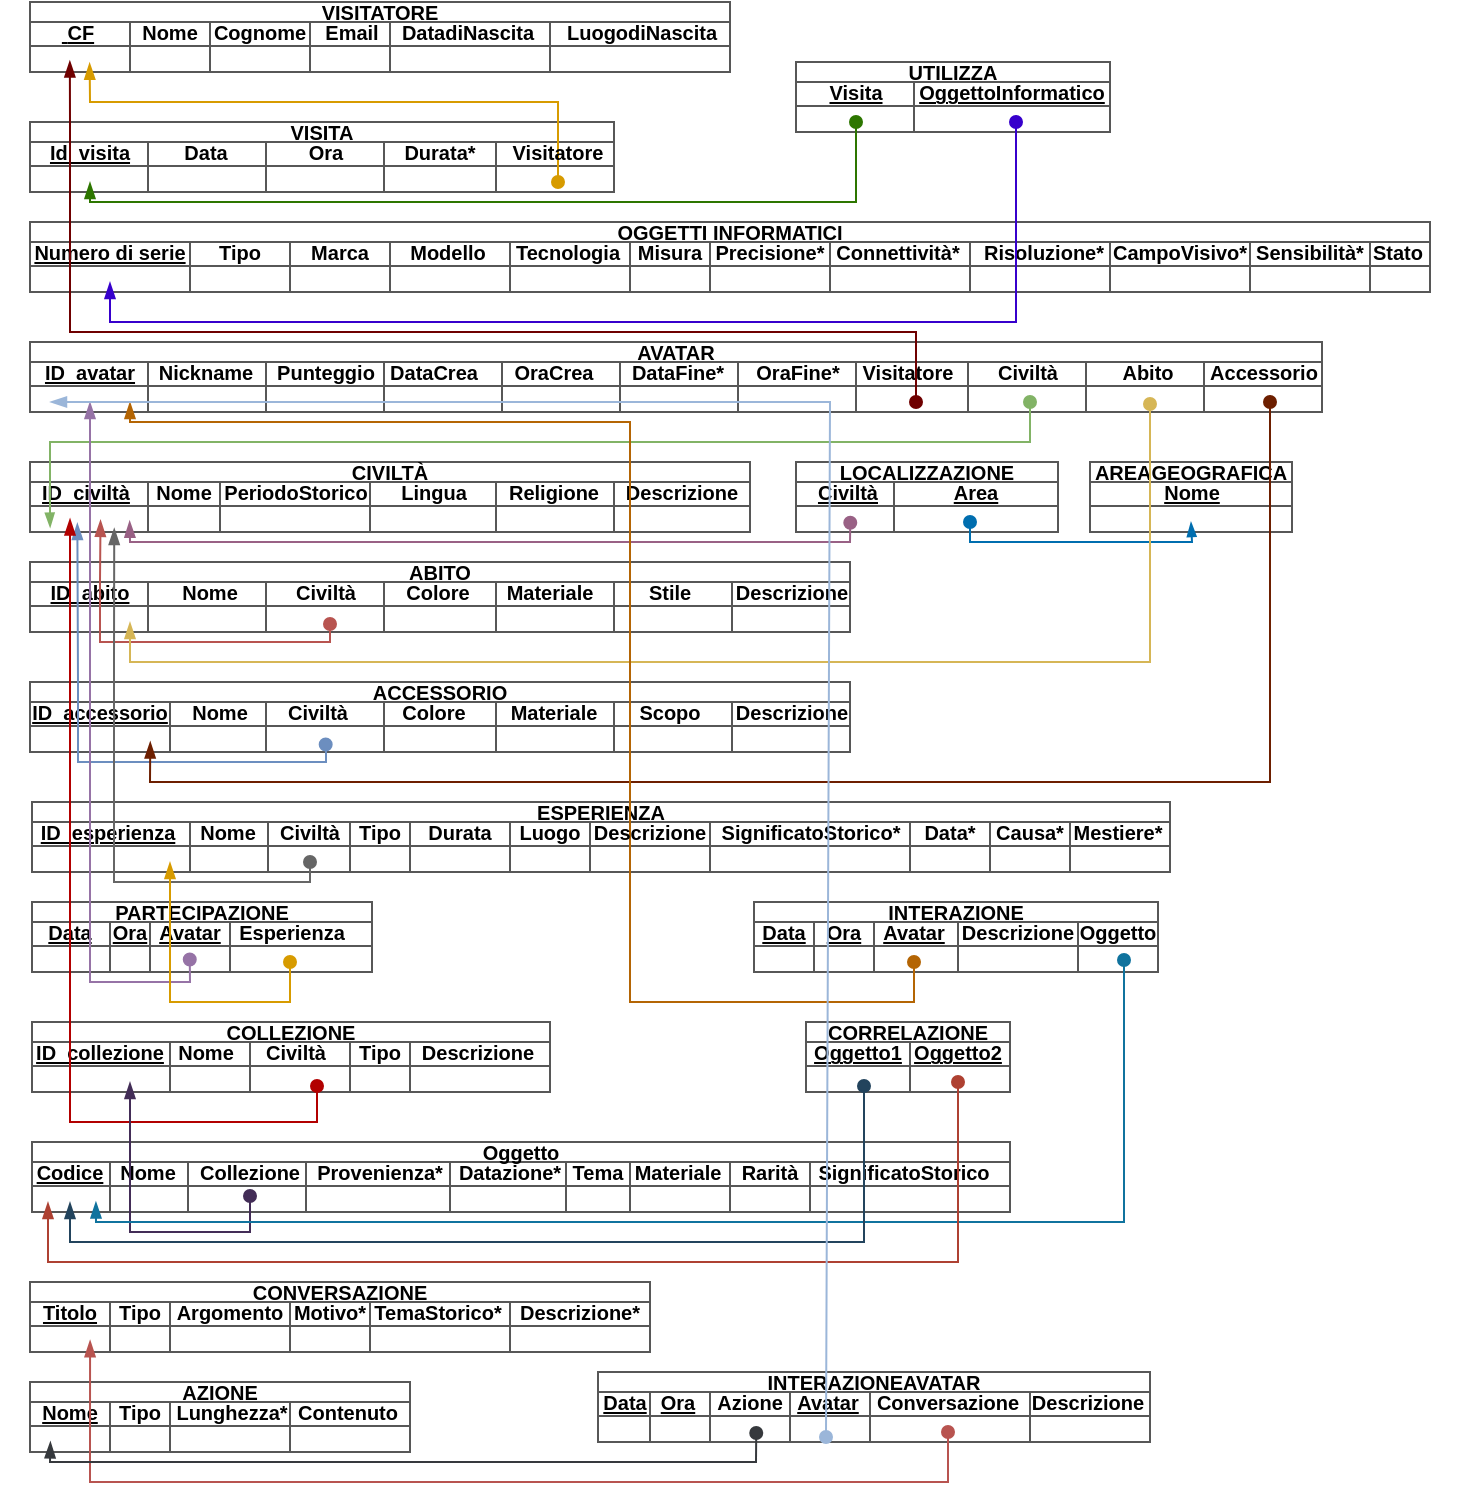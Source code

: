 <mxfile version="24.4.0" type="device">
  <diagram name="Pagina-1" id="rVFStSmsAvcOITOnMS1r">
    <mxGraphModel dx="808" dy="478" grid="1" gridSize="10" guides="1" tooltips="1" connect="1" arrows="1" fold="1" page="0" pageScale="1" pageWidth="827" pageHeight="1169" math="0" shadow="0">
      <root>
        <mxCell id="0" />
        <mxCell id="1" parent="0" />
        <mxCell id="i7NPDoyBK4-TO936aybI-99" value="VISITATORE" style="shape=table;startSize=10;container=1;collapsible=0;childLayout=tableLayout;strokeColor=#575757;fontSize=10;fontStyle=1" parent="1" vertex="1">
          <mxGeometry x="200" y="20" width="350" height="35" as="geometry" />
        </mxCell>
        <mxCell id="i7NPDoyBK4-TO936aybI-100" value="" style="shape=tableRow;horizontal=0;startSize=0;swimlaneHead=0;swimlaneBody=0;strokeColor=inherit;top=0;left=0;bottom=0;right=0;collapsible=0;dropTarget=0;fillColor=none;points=[[0,0.5],[1,0.5]];portConstraint=eastwest;fontSize=16;" parent="i7NPDoyBK4-TO936aybI-99" vertex="1">
          <mxGeometry y="10" width="350" height="12" as="geometry" />
        </mxCell>
        <mxCell id="QLz79zPJuEJn3Ot4xTZf-2" style="shape=partialRectangle;html=1;whiteSpace=wrap;connectable=0;strokeColor=inherit;overflow=hidden;fillColor=none;top=0;left=0;bottom=0;right=0;pointerEvents=1;fontSize=16;" vertex="1" parent="i7NPDoyBK4-TO936aybI-100">
          <mxGeometry width="50" height="12" as="geometry">
            <mxRectangle width="50" height="12" as="alternateBounds" />
          </mxGeometry>
        </mxCell>
        <mxCell id="i7NPDoyBK4-TO936aybI-101" value="&lt;p style=&quot;line-height: 140%;&quot;&gt;&lt;font style=&quot;font-size: 10px;&quot;&gt;CF&lt;/font&gt;&lt;/p&gt;" style="shape=partialRectangle;html=1;whiteSpace=wrap;connectable=0;strokeColor=inherit;overflow=hidden;fillColor=none;top=0;left=0;bottom=0;right=0;pointerEvents=1;fontSize=16;" parent="i7NPDoyBK4-TO936aybI-100" vertex="1">
          <mxGeometry x="50" width="40" height="12" as="geometry">
            <mxRectangle width="40" height="12" as="alternateBounds" />
          </mxGeometry>
        </mxCell>
        <mxCell id="i7NPDoyBK4-TO936aybI-102" value="" style="shape=partialRectangle;html=1;whiteSpace=wrap;connectable=0;strokeColor=inherit;overflow=hidden;fillColor=none;top=0;left=0;bottom=0;right=0;pointerEvents=1;fontSize=16;" parent="i7NPDoyBK4-TO936aybI-100" vertex="1">
          <mxGeometry x="90" width="50" height="12" as="geometry">
            <mxRectangle width="50" height="12" as="alternateBounds" />
          </mxGeometry>
        </mxCell>
        <mxCell id="i7NPDoyBK4-TO936aybI-103" style="shape=partialRectangle;html=1;whiteSpace=wrap;connectable=0;strokeColor=inherit;overflow=hidden;fillColor=none;top=0;left=0;bottom=0;right=0;pointerEvents=1;fontSize=16;" parent="i7NPDoyBK4-TO936aybI-100" vertex="1">
          <mxGeometry x="140" width="40" height="12" as="geometry">
            <mxRectangle width="40" height="12" as="alternateBounds" />
          </mxGeometry>
        </mxCell>
        <mxCell id="i7NPDoyBK4-TO936aybI-104" style="shape=partialRectangle;html=1;whiteSpace=wrap;connectable=0;strokeColor=inherit;overflow=hidden;fillColor=none;top=0;left=0;bottom=0;right=0;pointerEvents=1;fontSize=16;" parent="i7NPDoyBK4-TO936aybI-100" vertex="1">
          <mxGeometry x="180" width="80" height="12" as="geometry">
            <mxRectangle width="80" height="12" as="alternateBounds" />
          </mxGeometry>
        </mxCell>
        <mxCell id="i7NPDoyBK4-TO936aybI-105" style="shape=partialRectangle;html=1;whiteSpace=wrap;connectable=0;strokeColor=inherit;overflow=hidden;fillColor=none;top=0;left=0;bottom=0;right=0;pointerEvents=1;fontSize=16;" parent="i7NPDoyBK4-TO936aybI-100" vertex="1">
          <mxGeometry x="260" width="90" height="12" as="geometry">
            <mxRectangle width="90" height="12" as="alternateBounds" />
          </mxGeometry>
        </mxCell>
        <mxCell id="i7NPDoyBK4-TO936aybI-108" style="shape=tableRow;horizontal=0;startSize=0;swimlaneHead=0;swimlaneBody=0;strokeColor=inherit;top=0;left=0;bottom=0;right=0;collapsible=0;dropTarget=0;fillColor=none;points=[[0,0.5],[1,0.5]];portConstraint=eastwest;fontSize=16;" parent="i7NPDoyBK4-TO936aybI-99" vertex="1">
          <mxGeometry y="22" width="350" height="13" as="geometry" />
        </mxCell>
        <mxCell id="QLz79zPJuEJn3Ot4xTZf-3" style="shape=partialRectangle;html=1;whiteSpace=wrap;connectable=0;strokeColor=inherit;overflow=hidden;fillColor=none;top=0;left=0;bottom=0;right=0;pointerEvents=1;fontSize=16;" vertex="1" parent="i7NPDoyBK4-TO936aybI-108">
          <mxGeometry width="50" height="13" as="geometry">
            <mxRectangle width="50" height="13" as="alternateBounds" />
          </mxGeometry>
        </mxCell>
        <mxCell id="i7NPDoyBK4-TO936aybI-109" style="shape=partialRectangle;html=1;whiteSpace=wrap;connectable=0;strokeColor=inherit;overflow=hidden;fillColor=none;top=0;left=0;bottom=0;right=0;pointerEvents=1;fontSize=16;" parent="i7NPDoyBK4-TO936aybI-108" vertex="1">
          <mxGeometry x="50" width="40" height="13" as="geometry">
            <mxRectangle width="40" height="13" as="alternateBounds" />
          </mxGeometry>
        </mxCell>
        <mxCell id="i7NPDoyBK4-TO936aybI-110" style="shape=partialRectangle;html=1;whiteSpace=wrap;connectable=0;strokeColor=inherit;overflow=hidden;fillColor=none;top=0;left=0;bottom=0;right=0;pointerEvents=1;fontSize=16;" parent="i7NPDoyBK4-TO936aybI-108" vertex="1">
          <mxGeometry x="90" width="50" height="13" as="geometry">
            <mxRectangle width="50" height="13" as="alternateBounds" />
          </mxGeometry>
        </mxCell>
        <mxCell id="i7NPDoyBK4-TO936aybI-111" style="shape=partialRectangle;html=1;whiteSpace=wrap;connectable=0;strokeColor=inherit;overflow=hidden;fillColor=none;top=0;left=0;bottom=0;right=0;pointerEvents=1;fontSize=16;" parent="i7NPDoyBK4-TO936aybI-108" vertex="1">
          <mxGeometry x="140" width="40" height="13" as="geometry">
            <mxRectangle width="40" height="13" as="alternateBounds" />
          </mxGeometry>
        </mxCell>
        <mxCell id="i7NPDoyBK4-TO936aybI-112" style="shape=partialRectangle;html=1;whiteSpace=wrap;connectable=0;strokeColor=inherit;overflow=hidden;fillColor=none;top=0;left=0;bottom=0;right=0;pointerEvents=1;fontSize=16;" parent="i7NPDoyBK4-TO936aybI-108" vertex="1">
          <mxGeometry x="180" width="80" height="13" as="geometry">
            <mxRectangle width="80" height="13" as="alternateBounds" />
          </mxGeometry>
        </mxCell>
        <mxCell id="i7NPDoyBK4-TO936aybI-113" style="shape=partialRectangle;html=1;whiteSpace=wrap;connectable=0;strokeColor=inherit;overflow=hidden;fillColor=none;top=0;left=0;bottom=0;right=0;pointerEvents=1;fontSize=16;" parent="i7NPDoyBK4-TO936aybI-108" vertex="1">
          <mxGeometry x="260" width="90" height="13" as="geometry">
            <mxRectangle width="90" height="13" as="alternateBounds" />
          </mxGeometry>
        </mxCell>
        <mxCell id="i7NPDoyBK4-TO936aybI-234" value="VISITA" style="shape=table;startSize=10;container=1;collapsible=0;childLayout=tableLayout;strokeColor=#575757;fontSize=10;fontStyle=1" parent="1" vertex="1">
          <mxGeometry x="200" y="80" width="292" height="35" as="geometry" />
        </mxCell>
        <mxCell id="i7NPDoyBK4-TO936aybI-235" value="" style="shape=tableRow;horizontal=0;startSize=0;swimlaneHead=0;swimlaneBody=0;strokeColor=inherit;top=0;left=0;bottom=0;right=0;collapsible=0;dropTarget=0;fillColor=none;points=[[0,0.5],[1,0.5]];portConstraint=eastwest;fontSize=16;" parent="i7NPDoyBK4-TO936aybI-234" vertex="1">
          <mxGeometry y="10" width="292" height="12" as="geometry" />
        </mxCell>
        <mxCell id="i7NPDoyBK4-TO936aybI-236" style="shape=partialRectangle;html=1;whiteSpace=wrap;connectable=0;strokeColor=inherit;overflow=hidden;fillColor=none;top=0;left=0;bottom=0;right=0;pointerEvents=1;fontSize=16;" parent="i7NPDoyBK4-TO936aybI-235" vertex="1">
          <mxGeometry width="59" height="12" as="geometry">
            <mxRectangle width="59" height="12" as="alternateBounds" />
          </mxGeometry>
        </mxCell>
        <mxCell id="i7NPDoyBK4-TO936aybI-237" value="" style="shape=partialRectangle;html=1;whiteSpace=wrap;connectable=0;strokeColor=inherit;overflow=hidden;fillColor=none;top=0;left=0;bottom=0;right=0;pointerEvents=1;fontSize=16;" parent="i7NPDoyBK4-TO936aybI-235" vertex="1">
          <mxGeometry x="59" width="59" height="12" as="geometry">
            <mxRectangle width="59" height="12" as="alternateBounds" />
          </mxGeometry>
        </mxCell>
        <mxCell id="i7NPDoyBK4-TO936aybI-238" style="shape=partialRectangle;html=1;whiteSpace=wrap;connectable=0;strokeColor=inherit;overflow=hidden;fillColor=none;top=0;left=0;bottom=0;right=0;pointerEvents=1;fontSize=16;" parent="i7NPDoyBK4-TO936aybI-235" vertex="1">
          <mxGeometry x="118" width="59" height="12" as="geometry">
            <mxRectangle width="59" height="12" as="alternateBounds" />
          </mxGeometry>
        </mxCell>
        <mxCell id="i7NPDoyBK4-TO936aybI-239" style="shape=partialRectangle;html=1;whiteSpace=wrap;connectable=0;strokeColor=inherit;overflow=hidden;fillColor=none;top=0;left=0;bottom=0;right=0;pointerEvents=1;fontSize=16;" parent="i7NPDoyBK4-TO936aybI-235" vertex="1">
          <mxGeometry x="177" width="56" height="12" as="geometry">
            <mxRectangle width="56" height="12" as="alternateBounds" />
          </mxGeometry>
        </mxCell>
        <mxCell id="i7NPDoyBK4-TO936aybI-240" style="shape=partialRectangle;html=1;whiteSpace=wrap;connectable=0;strokeColor=inherit;overflow=hidden;fillColor=none;top=0;left=0;bottom=0;right=0;pointerEvents=1;fontSize=16;" parent="i7NPDoyBK4-TO936aybI-235" vertex="1">
          <mxGeometry x="233" width="59" height="12" as="geometry">
            <mxRectangle width="59" height="12" as="alternateBounds" />
          </mxGeometry>
        </mxCell>
        <mxCell id="i7NPDoyBK4-TO936aybI-243" style="shape=tableRow;horizontal=0;startSize=0;swimlaneHead=0;swimlaneBody=0;strokeColor=inherit;top=0;left=0;bottom=0;right=0;collapsible=0;dropTarget=0;fillColor=none;points=[[0,0.5],[1,0.5]];portConstraint=eastwest;fontSize=16;" parent="i7NPDoyBK4-TO936aybI-234" vertex="1">
          <mxGeometry y="22" width="292" height="13" as="geometry" />
        </mxCell>
        <mxCell id="i7NPDoyBK4-TO936aybI-244" style="shape=partialRectangle;html=1;whiteSpace=wrap;connectable=0;strokeColor=inherit;overflow=hidden;fillColor=none;top=0;left=0;bottom=0;right=0;pointerEvents=1;fontSize=16;" parent="i7NPDoyBK4-TO936aybI-243" vertex="1">
          <mxGeometry width="59" height="13" as="geometry">
            <mxRectangle width="59" height="13" as="alternateBounds" />
          </mxGeometry>
        </mxCell>
        <mxCell id="i7NPDoyBK4-TO936aybI-245" style="shape=partialRectangle;html=1;whiteSpace=wrap;connectable=0;strokeColor=inherit;overflow=hidden;fillColor=none;top=0;left=0;bottom=0;right=0;pointerEvents=1;fontSize=16;" parent="i7NPDoyBK4-TO936aybI-243" vertex="1">
          <mxGeometry x="59" width="59" height="13" as="geometry">
            <mxRectangle width="59" height="13" as="alternateBounds" />
          </mxGeometry>
        </mxCell>
        <mxCell id="i7NPDoyBK4-TO936aybI-246" style="shape=partialRectangle;html=1;whiteSpace=wrap;connectable=0;strokeColor=inherit;overflow=hidden;fillColor=none;top=0;left=0;bottom=0;right=0;pointerEvents=1;fontSize=16;" parent="i7NPDoyBK4-TO936aybI-243" vertex="1">
          <mxGeometry x="118" width="59" height="13" as="geometry">
            <mxRectangle width="59" height="13" as="alternateBounds" />
          </mxGeometry>
        </mxCell>
        <mxCell id="i7NPDoyBK4-TO936aybI-247" style="shape=partialRectangle;html=1;whiteSpace=wrap;connectable=0;strokeColor=inherit;overflow=hidden;fillColor=none;top=0;left=0;bottom=0;right=0;pointerEvents=1;fontSize=16;" parent="i7NPDoyBK4-TO936aybI-243" vertex="1">
          <mxGeometry x="177" width="56" height="13" as="geometry">
            <mxRectangle width="56" height="13" as="alternateBounds" />
          </mxGeometry>
        </mxCell>
        <mxCell id="i7NPDoyBK4-TO936aybI-248" style="shape=partialRectangle;html=1;whiteSpace=wrap;connectable=0;strokeColor=inherit;overflow=hidden;fillColor=none;top=0;left=0;bottom=0;right=0;pointerEvents=1;fontSize=16;" parent="i7NPDoyBK4-TO936aybI-243" vertex="1">
          <mxGeometry x="233" width="59" height="13" as="geometry">
            <mxRectangle width="59" height="13" as="alternateBounds" />
          </mxGeometry>
        </mxCell>
        <mxCell id="i7NPDoyBK4-TO936aybI-251" value="OGGETTI INFORMATICI" style="shape=table;startSize=10;container=1;collapsible=0;childLayout=tableLayout;strokeColor=#575757;fontSize=10;fontStyle=1" parent="1" vertex="1">
          <mxGeometry x="200" y="130" width="700.0" height="35" as="geometry" />
        </mxCell>
        <mxCell id="i7NPDoyBK4-TO936aybI-252" value="" style="shape=tableRow;horizontal=0;startSize=0;swimlaneHead=0;swimlaneBody=0;strokeColor=inherit;top=0;left=0;bottom=0;right=0;collapsible=0;dropTarget=0;fillColor=none;points=[[0,0.5],[1,0.5]];portConstraint=eastwest;fontSize=16;" parent="i7NPDoyBK4-TO936aybI-251" vertex="1">
          <mxGeometry y="10" width="700.0" height="12" as="geometry" />
        </mxCell>
        <mxCell id="i7NPDoyBK4-TO936aybI-253" style="shape=partialRectangle;html=1;whiteSpace=wrap;connectable=0;strokeColor=inherit;overflow=hidden;fillColor=none;top=0;left=0;bottom=0;right=0;pointerEvents=1;fontSize=16;" parent="i7NPDoyBK4-TO936aybI-252" vertex="1">
          <mxGeometry width="80" height="12" as="geometry">
            <mxRectangle width="80" height="12" as="alternateBounds" />
          </mxGeometry>
        </mxCell>
        <mxCell id="i7NPDoyBK4-TO936aybI-254" value="" style="shape=partialRectangle;html=1;whiteSpace=wrap;connectable=0;strokeColor=inherit;overflow=hidden;fillColor=none;top=0;left=0;bottom=0;right=0;pointerEvents=1;fontSize=16;" parent="i7NPDoyBK4-TO936aybI-252" vertex="1">
          <mxGeometry x="80" width="50" height="12" as="geometry">
            <mxRectangle width="50" height="12" as="alternateBounds" />
          </mxGeometry>
        </mxCell>
        <mxCell id="i7NPDoyBK4-TO936aybI-255" style="shape=partialRectangle;html=1;whiteSpace=wrap;connectable=0;strokeColor=inherit;overflow=hidden;fillColor=none;top=0;left=0;bottom=0;right=0;pointerEvents=1;fontSize=16;" parent="i7NPDoyBK4-TO936aybI-252" vertex="1">
          <mxGeometry x="130" width="50" height="12" as="geometry">
            <mxRectangle width="50" height="12" as="alternateBounds" />
          </mxGeometry>
        </mxCell>
        <mxCell id="i7NPDoyBK4-TO936aybI-256" style="shape=partialRectangle;html=1;whiteSpace=wrap;connectable=0;strokeColor=inherit;overflow=hidden;fillColor=none;top=0;left=0;bottom=0;right=0;pointerEvents=1;fontSize=16;" parent="i7NPDoyBK4-TO936aybI-252" vertex="1">
          <mxGeometry x="180" width="60" height="12" as="geometry">
            <mxRectangle width="60" height="12" as="alternateBounds" />
          </mxGeometry>
        </mxCell>
        <mxCell id="i7NPDoyBK4-TO936aybI-257" style="shape=partialRectangle;html=1;whiteSpace=wrap;connectable=0;strokeColor=inherit;overflow=hidden;fillColor=none;top=0;left=0;bottom=0;right=0;pointerEvents=1;fontSize=16;" parent="i7NPDoyBK4-TO936aybI-252" vertex="1">
          <mxGeometry x="240" width="60" height="12" as="geometry">
            <mxRectangle width="60" height="12" as="alternateBounds" />
          </mxGeometry>
        </mxCell>
        <mxCell id="i7NPDoyBK4-TO936aybI-258" style="shape=partialRectangle;html=1;whiteSpace=wrap;connectable=0;strokeColor=inherit;overflow=hidden;fillColor=none;top=0;left=0;bottom=0;right=0;pointerEvents=1;fontSize=16;" parent="i7NPDoyBK4-TO936aybI-252" vertex="1">
          <mxGeometry x="300" width="40" height="12" as="geometry">
            <mxRectangle width="40" height="12" as="alternateBounds" />
          </mxGeometry>
        </mxCell>
        <mxCell id="i7NPDoyBK4-TO936aybI-259" style="shape=partialRectangle;html=1;whiteSpace=wrap;connectable=0;strokeColor=inherit;overflow=hidden;fillColor=none;top=0;left=0;bottom=0;right=0;pointerEvents=1;fontSize=16;" parent="i7NPDoyBK4-TO936aybI-252" vertex="1">
          <mxGeometry x="340" width="60" height="12" as="geometry">
            <mxRectangle width="60" height="12" as="alternateBounds" />
          </mxGeometry>
        </mxCell>
        <mxCell id="Aj0OoudyEabJ0wBTC2Po-36" style="shape=partialRectangle;html=1;whiteSpace=wrap;connectable=0;strokeColor=inherit;overflow=hidden;fillColor=none;top=0;left=0;bottom=0;right=0;pointerEvents=1;fontSize=16;" parent="i7NPDoyBK4-TO936aybI-252" vertex="1">
          <mxGeometry x="400" width="70" height="12" as="geometry">
            <mxRectangle width="70" height="12" as="alternateBounds" />
          </mxGeometry>
        </mxCell>
        <mxCell id="Aj0OoudyEabJ0wBTC2Po-38" style="shape=partialRectangle;html=1;whiteSpace=wrap;connectable=0;strokeColor=inherit;overflow=hidden;fillColor=none;top=0;left=0;bottom=0;right=0;pointerEvents=1;fontSize=16;" parent="i7NPDoyBK4-TO936aybI-252" vertex="1">
          <mxGeometry x="470" width="70" height="12" as="geometry">
            <mxRectangle width="70" height="12" as="alternateBounds" />
          </mxGeometry>
        </mxCell>
        <mxCell id="Aj0OoudyEabJ0wBTC2Po-40" style="shape=partialRectangle;html=1;whiteSpace=wrap;connectable=0;strokeColor=inherit;overflow=hidden;fillColor=none;top=0;left=0;bottom=0;right=0;pointerEvents=1;fontSize=16;" parent="i7NPDoyBK4-TO936aybI-252" vertex="1">
          <mxGeometry x="540" width="70" height="12" as="geometry">
            <mxRectangle width="70" height="12" as="alternateBounds" />
          </mxGeometry>
        </mxCell>
        <mxCell id="Aj0OoudyEabJ0wBTC2Po-42" style="shape=partialRectangle;html=1;whiteSpace=wrap;connectable=0;strokeColor=inherit;overflow=hidden;fillColor=none;top=0;left=0;bottom=0;right=0;pointerEvents=1;fontSize=16;" parent="i7NPDoyBK4-TO936aybI-252" vertex="1">
          <mxGeometry x="610" width="60" height="12" as="geometry">
            <mxRectangle width="60" height="12" as="alternateBounds" />
          </mxGeometry>
        </mxCell>
        <mxCell id="vkBNMsQOZcOJr0A5-qEt-3" style="shape=partialRectangle;html=1;whiteSpace=wrap;connectable=0;strokeColor=inherit;overflow=hidden;fillColor=none;top=0;left=0;bottom=0;right=0;pointerEvents=1;fontSize=16;" parent="i7NPDoyBK4-TO936aybI-252" vertex="1">
          <mxGeometry x="670" width="30" height="12" as="geometry">
            <mxRectangle width="30" height="12" as="alternateBounds" />
          </mxGeometry>
        </mxCell>
        <mxCell id="Aj0OoudyEabJ0wBTC2Po-28" style="shape=tableRow;horizontal=0;startSize=0;swimlaneHead=0;swimlaneBody=0;strokeColor=inherit;top=0;left=0;bottom=0;right=0;collapsible=0;dropTarget=0;fillColor=none;points=[[0,0.5],[1,0.5]];portConstraint=eastwest;fontSize=16;" parent="i7NPDoyBK4-TO936aybI-251" vertex="1">
          <mxGeometry y="22" width="700.0" height="13" as="geometry" />
        </mxCell>
        <mxCell id="Aj0OoudyEabJ0wBTC2Po-29" style="shape=partialRectangle;html=1;whiteSpace=wrap;connectable=0;strokeColor=inherit;overflow=hidden;fillColor=none;top=0;left=0;bottom=0;right=0;pointerEvents=1;fontSize=16;" parent="Aj0OoudyEabJ0wBTC2Po-28" vertex="1">
          <mxGeometry width="80" height="13" as="geometry">
            <mxRectangle width="80" height="13" as="alternateBounds" />
          </mxGeometry>
        </mxCell>
        <mxCell id="Aj0OoudyEabJ0wBTC2Po-30" style="shape=partialRectangle;html=1;whiteSpace=wrap;connectable=0;strokeColor=inherit;overflow=hidden;fillColor=none;top=0;left=0;bottom=0;right=0;pointerEvents=1;fontSize=16;" parent="Aj0OoudyEabJ0wBTC2Po-28" vertex="1">
          <mxGeometry x="80" width="50" height="13" as="geometry">
            <mxRectangle width="50" height="13" as="alternateBounds" />
          </mxGeometry>
        </mxCell>
        <mxCell id="Aj0OoudyEabJ0wBTC2Po-31" style="shape=partialRectangle;html=1;whiteSpace=wrap;connectable=0;strokeColor=inherit;overflow=hidden;fillColor=none;top=0;left=0;bottom=0;right=0;pointerEvents=1;fontSize=16;" parent="Aj0OoudyEabJ0wBTC2Po-28" vertex="1">
          <mxGeometry x="130" width="50" height="13" as="geometry">
            <mxRectangle width="50" height="13" as="alternateBounds" />
          </mxGeometry>
        </mxCell>
        <mxCell id="Aj0OoudyEabJ0wBTC2Po-32" style="shape=partialRectangle;html=1;whiteSpace=wrap;connectable=0;strokeColor=inherit;overflow=hidden;fillColor=none;top=0;left=0;bottom=0;right=0;pointerEvents=1;fontSize=16;" parent="Aj0OoudyEabJ0wBTC2Po-28" vertex="1">
          <mxGeometry x="180" width="60" height="13" as="geometry">
            <mxRectangle width="60" height="13" as="alternateBounds" />
          </mxGeometry>
        </mxCell>
        <mxCell id="Aj0OoudyEabJ0wBTC2Po-33" style="shape=partialRectangle;html=1;whiteSpace=wrap;connectable=0;strokeColor=inherit;overflow=hidden;fillColor=none;top=0;left=0;bottom=0;right=0;pointerEvents=1;fontSize=16;" parent="Aj0OoudyEabJ0wBTC2Po-28" vertex="1">
          <mxGeometry x="240" width="60" height="13" as="geometry">
            <mxRectangle width="60" height="13" as="alternateBounds" />
          </mxGeometry>
        </mxCell>
        <mxCell id="Aj0OoudyEabJ0wBTC2Po-34" style="shape=partialRectangle;html=1;whiteSpace=wrap;connectable=0;strokeColor=inherit;overflow=hidden;fillColor=none;top=0;left=0;bottom=0;right=0;pointerEvents=1;fontSize=16;" parent="Aj0OoudyEabJ0wBTC2Po-28" vertex="1">
          <mxGeometry x="300" width="40" height="13" as="geometry">
            <mxRectangle width="40" height="13" as="alternateBounds" />
          </mxGeometry>
        </mxCell>
        <mxCell id="Aj0OoudyEabJ0wBTC2Po-35" style="shape=partialRectangle;html=1;whiteSpace=wrap;connectable=0;strokeColor=inherit;overflow=hidden;fillColor=none;top=0;left=0;bottom=0;right=0;pointerEvents=1;fontSize=16;" parent="Aj0OoudyEabJ0wBTC2Po-28" vertex="1">
          <mxGeometry x="340" width="60" height="13" as="geometry">
            <mxRectangle width="60" height="13" as="alternateBounds" />
          </mxGeometry>
        </mxCell>
        <mxCell id="Aj0OoudyEabJ0wBTC2Po-37" style="shape=partialRectangle;html=1;whiteSpace=wrap;connectable=0;strokeColor=inherit;overflow=hidden;fillColor=none;top=0;left=0;bottom=0;right=0;pointerEvents=1;fontSize=16;" parent="Aj0OoudyEabJ0wBTC2Po-28" vertex="1">
          <mxGeometry x="400" width="70" height="13" as="geometry">
            <mxRectangle width="70" height="13" as="alternateBounds" />
          </mxGeometry>
        </mxCell>
        <mxCell id="Aj0OoudyEabJ0wBTC2Po-39" style="shape=partialRectangle;html=1;whiteSpace=wrap;connectable=0;strokeColor=inherit;overflow=hidden;fillColor=none;top=0;left=0;bottom=0;right=0;pointerEvents=1;fontSize=16;" parent="Aj0OoudyEabJ0wBTC2Po-28" vertex="1">
          <mxGeometry x="470" width="70" height="13" as="geometry">
            <mxRectangle width="70" height="13" as="alternateBounds" />
          </mxGeometry>
        </mxCell>
        <mxCell id="Aj0OoudyEabJ0wBTC2Po-41" style="shape=partialRectangle;html=1;whiteSpace=wrap;connectable=0;strokeColor=inherit;overflow=hidden;fillColor=none;top=0;left=0;bottom=0;right=0;pointerEvents=1;fontSize=16;" parent="Aj0OoudyEabJ0wBTC2Po-28" vertex="1">
          <mxGeometry x="540" width="70" height="13" as="geometry">
            <mxRectangle width="70" height="13" as="alternateBounds" />
          </mxGeometry>
        </mxCell>
        <mxCell id="Aj0OoudyEabJ0wBTC2Po-43" style="shape=partialRectangle;html=1;whiteSpace=wrap;connectable=0;strokeColor=inherit;overflow=hidden;fillColor=none;top=0;left=0;bottom=0;right=0;pointerEvents=1;fontSize=16;" parent="Aj0OoudyEabJ0wBTC2Po-28" vertex="1">
          <mxGeometry x="610" width="60" height="13" as="geometry">
            <mxRectangle width="60" height="13" as="alternateBounds" />
          </mxGeometry>
        </mxCell>
        <mxCell id="vkBNMsQOZcOJr0A5-qEt-4" style="shape=partialRectangle;html=1;whiteSpace=wrap;connectable=0;strokeColor=inherit;overflow=hidden;fillColor=none;top=0;left=0;bottom=0;right=0;pointerEvents=1;fontSize=16;" parent="Aj0OoudyEabJ0wBTC2Po-28" vertex="1">
          <mxGeometry x="670" width="30" height="13" as="geometry">
            <mxRectangle width="30" height="13" as="alternateBounds" />
          </mxGeometry>
        </mxCell>
        <mxCell id="Xivvf6GkSsqPbXbaxJGB-1" value="AVATAR" style="shape=table;startSize=10;container=1;collapsible=0;childLayout=tableLayout;strokeColor=#575757;fontSize=10;fontStyle=1" parent="1" vertex="1">
          <mxGeometry x="200" y="190" width="646" height="35" as="geometry" />
        </mxCell>
        <mxCell id="Xivvf6GkSsqPbXbaxJGB-2" value="" style="shape=tableRow;horizontal=0;startSize=0;swimlaneHead=0;swimlaneBody=0;strokeColor=inherit;top=0;left=0;bottom=0;right=0;collapsible=0;dropTarget=0;fillColor=none;points=[[0,0.5],[1,0.5]];portConstraint=eastwest;fontSize=16;" parent="Xivvf6GkSsqPbXbaxJGB-1" vertex="1">
          <mxGeometry y="10" width="646" height="12" as="geometry" />
        </mxCell>
        <mxCell id="Aj0OoudyEabJ0wBTC2Po-84" style="shape=partialRectangle;html=1;whiteSpace=wrap;connectable=0;strokeColor=inherit;overflow=hidden;fillColor=none;top=0;left=0;bottom=0;right=0;pointerEvents=1;fontSize=16;" parent="Xivvf6GkSsqPbXbaxJGB-2" vertex="1">
          <mxGeometry width="59" height="12" as="geometry">
            <mxRectangle width="59" height="12" as="alternateBounds" />
          </mxGeometry>
        </mxCell>
        <mxCell id="Aj0OoudyEabJ0wBTC2Po-82" style="shape=partialRectangle;html=1;whiteSpace=wrap;connectable=0;strokeColor=inherit;overflow=hidden;fillColor=none;top=0;left=0;bottom=0;right=0;pointerEvents=1;fontSize=16;" parent="Xivvf6GkSsqPbXbaxJGB-2" vertex="1">
          <mxGeometry x="59" width="59" height="12" as="geometry">
            <mxRectangle width="59" height="12" as="alternateBounds" />
          </mxGeometry>
        </mxCell>
        <mxCell id="Aj0OoudyEabJ0wBTC2Po-80" style="shape=partialRectangle;html=1;whiteSpace=wrap;connectable=0;strokeColor=inherit;overflow=hidden;fillColor=none;top=0;left=0;bottom=0;right=0;pointerEvents=1;fontSize=16;" parent="Xivvf6GkSsqPbXbaxJGB-2" vertex="1">
          <mxGeometry x="118" width="59" height="12" as="geometry">
            <mxRectangle width="59" height="12" as="alternateBounds" />
          </mxGeometry>
        </mxCell>
        <mxCell id="Aj0OoudyEabJ0wBTC2Po-76" style="shape=partialRectangle;html=1;whiteSpace=wrap;connectable=0;strokeColor=inherit;overflow=hidden;fillColor=none;top=0;left=0;bottom=0;right=0;pointerEvents=1;fontSize=16;" parent="Xivvf6GkSsqPbXbaxJGB-2" vertex="1">
          <mxGeometry x="177" width="59" height="12" as="geometry">
            <mxRectangle width="59" height="12" as="alternateBounds" />
          </mxGeometry>
        </mxCell>
        <mxCell id="Xivvf6GkSsqPbXbaxJGB-3" style="shape=partialRectangle;html=1;whiteSpace=wrap;connectable=0;strokeColor=inherit;overflow=hidden;fillColor=none;top=0;left=0;bottom=0;right=0;pointerEvents=1;fontSize=16;" parent="Xivvf6GkSsqPbXbaxJGB-2" vertex="1">
          <mxGeometry x="236" width="59" height="12" as="geometry">
            <mxRectangle width="59" height="12" as="alternateBounds" />
          </mxGeometry>
        </mxCell>
        <mxCell id="Xivvf6GkSsqPbXbaxJGB-4" value="" style="shape=partialRectangle;html=1;whiteSpace=wrap;connectable=0;strokeColor=inherit;overflow=hidden;fillColor=none;top=0;left=0;bottom=0;right=0;pointerEvents=1;fontSize=16;" parent="Xivvf6GkSsqPbXbaxJGB-2" vertex="1">
          <mxGeometry x="295" width="59" height="12" as="geometry">
            <mxRectangle width="59" height="12" as="alternateBounds" />
          </mxGeometry>
        </mxCell>
        <mxCell id="Xivvf6GkSsqPbXbaxJGB-5" style="shape=partialRectangle;html=1;whiteSpace=wrap;connectable=0;strokeColor=inherit;overflow=hidden;fillColor=none;top=0;left=0;bottom=0;right=0;pointerEvents=1;fontSize=16;" parent="Xivvf6GkSsqPbXbaxJGB-2" vertex="1">
          <mxGeometry x="354" width="59" height="12" as="geometry">
            <mxRectangle width="59" height="12" as="alternateBounds" />
          </mxGeometry>
        </mxCell>
        <mxCell id="Xivvf6GkSsqPbXbaxJGB-6" style="shape=partialRectangle;html=1;whiteSpace=wrap;connectable=0;strokeColor=inherit;overflow=hidden;fillColor=none;top=0;left=0;bottom=0;right=0;pointerEvents=1;fontSize=16;" parent="Xivvf6GkSsqPbXbaxJGB-2" vertex="1">
          <mxGeometry x="413" width="56" height="12" as="geometry">
            <mxRectangle width="56" height="12" as="alternateBounds" />
          </mxGeometry>
        </mxCell>
        <mxCell id="Xivvf6GkSsqPbXbaxJGB-7" style="shape=partialRectangle;html=1;whiteSpace=wrap;connectable=0;strokeColor=inherit;overflow=hidden;fillColor=none;top=0;left=0;bottom=0;right=0;pointerEvents=1;fontSize=16;" parent="Xivvf6GkSsqPbXbaxJGB-2" vertex="1">
          <mxGeometry x="469" width="59" height="12" as="geometry">
            <mxRectangle width="59" height="12" as="alternateBounds" />
          </mxGeometry>
        </mxCell>
        <mxCell id="Xivvf6GkSsqPbXbaxJGB-8" style="shape=partialRectangle;html=1;whiteSpace=wrap;connectable=0;strokeColor=inherit;overflow=hidden;fillColor=none;top=0;left=0;bottom=0;right=0;pointerEvents=1;fontSize=16;" parent="Xivvf6GkSsqPbXbaxJGB-2" vertex="1">
          <mxGeometry x="528" width="59" height="12" as="geometry">
            <mxRectangle width="59" height="12" as="alternateBounds" />
          </mxGeometry>
        </mxCell>
        <mxCell id="Xivvf6GkSsqPbXbaxJGB-9" style="shape=partialRectangle;html=1;whiteSpace=wrap;connectable=0;strokeColor=inherit;overflow=hidden;fillColor=none;top=0;left=0;bottom=0;right=0;pointerEvents=1;fontSize=16;" parent="Xivvf6GkSsqPbXbaxJGB-2" vertex="1">
          <mxGeometry x="587" width="59" height="12" as="geometry">
            <mxRectangle width="59" height="12" as="alternateBounds" />
          </mxGeometry>
        </mxCell>
        <mxCell id="Xivvf6GkSsqPbXbaxJGB-10" style="shape=tableRow;horizontal=0;startSize=0;swimlaneHead=0;swimlaneBody=0;strokeColor=inherit;top=0;left=0;bottom=0;right=0;collapsible=0;dropTarget=0;fillColor=none;points=[[0,0.5],[1,0.5]];portConstraint=eastwest;fontSize=16;" parent="Xivvf6GkSsqPbXbaxJGB-1" vertex="1">
          <mxGeometry y="22" width="646" height="13" as="geometry" />
        </mxCell>
        <mxCell id="Aj0OoudyEabJ0wBTC2Po-85" style="shape=partialRectangle;html=1;whiteSpace=wrap;connectable=0;strokeColor=inherit;overflow=hidden;fillColor=none;top=0;left=0;bottom=0;right=0;pointerEvents=1;fontSize=16;" parent="Xivvf6GkSsqPbXbaxJGB-10" vertex="1">
          <mxGeometry width="59" height="13" as="geometry">
            <mxRectangle width="59" height="13" as="alternateBounds" />
          </mxGeometry>
        </mxCell>
        <mxCell id="Aj0OoudyEabJ0wBTC2Po-83" style="shape=partialRectangle;html=1;whiteSpace=wrap;connectable=0;strokeColor=inherit;overflow=hidden;fillColor=none;top=0;left=0;bottom=0;right=0;pointerEvents=1;fontSize=16;" parent="Xivvf6GkSsqPbXbaxJGB-10" vertex="1">
          <mxGeometry x="59" width="59" height="13" as="geometry">
            <mxRectangle width="59" height="13" as="alternateBounds" />
          </mxGeometry>
        </mxCell>
        <mxCell id="Aj0OoudyEabJ0wBTC2Po-81" style="shape=partialRectangle;html=1;whiteSpace=wrap;connectable=0;strokeColor=inherit;overflow=hidden;fillColor=none;top=0;left=0;bottom=0;right=0;pointerEvents=1;fontSize=16;" parent="Xivvf6GkSsqPbXbaxJGB-10" vertex="1">
          <mxGeometry x="118" width="59" height="13" as="geometry">
            <mxRectangle width="59" height="13" as="alternateBounds" />
          </mxGeometry>
        </mxCell>
        <mxCell id="Aj0OoudyEabJ0wBTC2Po-77" style="shape=partialRectangle;html=1;whiteSpace=wrap;connectable=0;strokeColor=inherit;overflow=hidden;fillColor=none;top=0;left=0;bottom=0;right=0;pointerEvents=1;fontSize=16;" parent="Xivvf6GkSsqPbXbaxJGB-10" vertex="1">
          <mxGeometry x="177" width="59" height="13" as="geometry">
            <mxRectangle width="59" height="13" as="alternateBounds" />
          </mxGeometry>
        </mxCell>
        <mxCell id="Xivvf6GkSsqPbXbaxJGB-11" style="shape=partialRectangle;html=1;whiteSpace=wrap;connectable=0;strokeColor=inherit;overflow=hidden;fillColor=none;top=0;left=0;bottom=0;right=0;pointerEvents=1;fontSize=16;" parent="Xivvf6GkSsqPbXbaxJGB-10" vertex="1">
          <mxGeometry x="236" width="59" height="13" as="geometry">
            <mxRectangle width="59" height="13" as="alternateBounds" />
          </mxGeometry>
        </mxCell>
        <mxCell id="Xivvf6GkSsqPbXbaxJGB-12" style="shape=partialRectangle;html=1;whiteSpace=wrap;connectable=0;strokeColor=inherit;overflow=hidden;fillColor=none;top=0;left=0;bottom=0;right=0;pointerEvents=1;fontSize=16;" parent="Xivvf6GkSsqPbXbaxJGB-10" vertex="1">
          <mxGeometry x="295" width="59" height="13" as="geometry">
            <mxRectangle width="59" height="13" as="alternateBounds" />
          </mxGeometry>
        </mxCell>
        <mxCell id="Xivvf6GkSsqPbXbaxJGB-13" style="shape=partialRectangle;html=1;whiteSpace=wrap;connectable=0;strokeColor=inherit;overflow=hidden;fillColor=none;top=0;left=0;bottom=0;right=0;pointerEvents=1;fontSize=16;" parent="Xivvf6GkSsqPbXbaxJGB-10" vertex="1">
          <mxGeometry x="354" width="59" height="13" as="geometry">
            <mxRectangle width="59" height="13" as="alternateBounds" />
          </mxGeometry>
        </mxCell>
        <mxCell id="Xivvf6GkSsqPbXbaxJGB-14" style="shape=partialRectangle;html=1;whiteSpace=wrap;connectable=0;strokeColor=inherit;overflow=hidden;fillColor=none;top=0;left=0;bottom=0;right=0;pointerEvents=1;fontSize=16;" parent="Xivvf6GkSsqPbXbaxJGB-10" vertex="1">
          <mxGeometry x="413" width="56" height="13" as="geometry">
            <mxRectangle width="56" height="13" as="alternateBounds" />
          </mxGeometry>
        </mxCell>
        <mxCell id="Xivvf6GkSsqPbXbaxJGB-15" style="shape=partialRectangle;html=1;whiteSpace=wrap;connectable=0;strokeColor=inherit;overflow=hidden;fillColor=none;top=0;left=0;bottom=0;right=0;pointerEvents=1;fontSize=16;" parent="Xivvf6GkSsqPbXbaxJGB-10" vertex="1">
          <mxGeometry x="469" width="59" height="13" as="geometry">
            <mxRectangle width="59" height="13" as="alternateBounds" />
          </mxGeometry>
        </mxCell>
        <mxCell id="Xivvf6GkSsqPbXbaxJGB-16" style="shape=partialRectangle;html=1;whiteSpace=wrap;connectable=0;strokeColor=inherit;overflow=hidden;fillColor=none;top=0;left=0;bottom=0;right=0;pointerEvents=1;fontSize=16;" parent="Xivvf6GkSsqPbXbaxJGB-10" vertex="1">
          <mxGeometry x="528" width="59" height="13" as="geometry">
            <mxRectangle width="59" height="13" as="alternateBounds" />
          </mxGeometry>
        </mxCell>
        <mxCell id="Xivvf6GkSsqPbXbaxJGB-17" style="shape=partialRectangle;html=1;whiteSpace=wrap;connectable=0;strokeColor=inherit;overflow=hidden;fillColor=none;top=0;left=0;bottom=0;right=0;pointerEvents=1;fontSize=16;" parent="Xivvf6GkSsqPbXbaxJGB-10" vertex="1">
          <mxGeometry x="587" width="59" height="13" as="geometry">
            <mxRectangle width="59" height="13" as="alternateBounds" />
          </mxGeometry>
        </mxCell>
        <mxCell id="Xivvf6GkSsqPbXbaxJGB-18" value="CIVILTÀ" style="shape=table;startSize=10;container=1;collapsible=0;childLayout=tableLayout;strokeColor=#575757;fontSize=10;fontStyle=1" parent="1" vertex="1">
          <mxGeometry x="200" y="250" width="360" height="35" as="geometry" />
        </mxCell>
        <mxCell id="Xivvf6GkSsqPbXbaxJGB-19" value="" style="shape=tableRow;horizontal=0;startSize=0;swimlaneHead=0;swimlaneBody=0;strokeColor=inherit;top=0;left=0;bottom=0;right=0;collapsible=0;dropTarget=0;fillColor=none;points=[[0,0.5],[1,0.5]];portConstraint=eastwest;fontSize=16;" parent="Xivvf6GkSsqPbXbaxJGB-18" vertex="1">
          <mxGeometry y="10" width="360" height="12" as="geometry" />
        </mxCell>
        <mxCell id="Xivvf6GkSsqPbXbaxJGB-20" style="shape=partialRectangle;html=1;whiteSpace=wrap;connectable=0;strokeColor=inherit;overflow=hidden;fillColor=none;top=0;left=0;bottom=0;right=0;pointerEvents=1;fontSize=16;" parent="Xivvf6GkSsqPbXbaxJGB-19" vertex="1">
          <mxGeometry width="59" height="12" as="geometry">
            <mxRectangle width="59" height="12" as="alternateBounds" />
          </mxGeometry>
        </mxCell>
        <mxCell id="Xivvf6GkSsqPbXbaxJGB-21" value="" style="shape=partialRectangle;html=1;whiteSpace=wrap;connectable=0;strokeColor=inherit;overflow=hidden;fillColor=none;top=0;left=0;bottom=0;right=0;pointerEvents=1;fontSize=16;" parent="Xivvf6GkSsqPbXbaxJGB-19" vertex="1">
          <mxGeometry x="59" width="36" height="12" as="geometry">
            <mxRectangle width="36" height="12" as="alternateBounds" />
          </mxGeometry>
        </mxCell>
        <mxCell id="Xivvf6GkSsqPbXbaxJGB-22" style="shape=partialRectangle;html=1;whiteSpace=wrap;connectable=0;strokeColor=inherit;overflow=hidden;fillColor=none;top=0;left=0;bottom=0;right=0;pointerEvents=1;fontSize=16;" parent="Xivvf6GkSsqPbXbaxJGB-19" vertex="1">
          <mxGeometry x="95" width="75" height="12" as="geometry">
            <mxRectangle width="75" height="12" as="alternateBounds" />
          </mxGeometry>
        </mxCell>
        <mxCell id="Xivvf6GkSsqPbXbaxJGB-23" style="shape=partialRectangle;html=1;whiteSpace=wrap;connectable=0;strokeColor=inherit;overflow=hidden;fillColor=none;top=0;left=0;bottom=0;right=0;pointerEvents=1;fontSize=16;" parent="Xivvf6GkSsqPbXbaxJGB-19" vertex="1">
          <mxGeometry x="170" width="63" height="12" as="geometry">
            <mxRectangle width="63" height="12" as="alternateBounds" />
          </mxGeometry>
        </mxCell>
        <mxCell id="Xivvf6GkSsqPbXbaxJGB-24" style="shape=partialRectangle;html=1;whiteSpace=wrap;connectable=0;strokeColor=inherit;overflow=hidden;fillColor=none;top=0;left=0;bottom=0;right=0;pointerEvents=1;fontSize=16;" parent="Xivvf6GkSsqPbXbaxJGB-19" vertex="1">
          <mxGeometry x="233" width="59" height="12" as="geometry">
            <mxRectangle width="59" height="12" as="alternateBounds" />
          </mxGeometry>
        </mxCell>
        <mxCell id="Xivvf6GkSsqPbXbaxJGB-25" style="shape=partialRectangle;html=1;whiteSpace=wrap;connectable=0;strokeColor=inherit;overflow=hidden;fillColor=none;top=0;left=0;bottom=0;right=0;pointerEvents=1;fontSize=16;" parent="Xivvf6GkSsqPbXbaxJGB-19" vertex="1">
          <mxGeometry x="292" width="68" height="12" as="geometry">
            <mxRectangle width="68" height="12" as="alternateBounds" />
          </mxGeometry>
        </mxCell>
        <mxCell id="Xivvf6GkSsqPbXbaxJGB-27" style="shape=tableRow;horizontal=0;startSize=0;swimlaneHead=0;swimlaneBody=0;strokeColor=inherit;top=0;left=0;bottom=0;right=0;collapsible=0;dropTarget=0;fillColor=none;points=[[0,0.5],[1,0.5]];portConstraint=eastwest;fontSize=16;" parent="Xivvf6GkSsqPbXbaxJGB-18" vertex="1">
          <mxGeometry y="22" width="360" height="13" as="geometry" />
        </mxCell>
        <mxCell id="Xivvf6GkSsqPbXbaxJGB-28" style="shape=partialRectangle;html=1;whiteSpace=wrap;connectable=0;strokeColor=inherit;overflow=hidden;fillColor=none;top=0;left=0;bottom=0;right=0;pointerEvents=1;fontSize=16;" parent="Xivvf6GkSsqPbXbaxJGB-27" vertex="1">
          <mxGeometry width="59" height="13" as="geometry">
            <mxRectangle width="59" height="13" as="alternateBounds" />
          </mxGeometry>
        </mxCell>
        <mxCell id="Xivvf6GkSsqPbXbaxJGB-29" style="shape=partialRectangle;html=1;whiteSpace=wrap;connectable=0;strokeColor=inherit;overflow=hidden;fillColor=none;top=0;left=0;bottom=0;right=0;pointerEvents=1;fontSize=16;" parent="Xivvf6GkSsqPbXbaxJGB-27" vertex="1">
          <mxGeometry x="59" width="36" height="13" as="geometry">
            <mxRectangle width="36" height="13" as="alternateBounds" />
          </mxGeometry>
        </mxCell>
        <mxCell id="Xivvf6GkSsqPbXbaxJGB-30" style="shape=partialRectangle;html=1;whiteSpace=wrap;connectable=0;strokeColor=inherit;overflow=hidden;fillColor=none;top=0;left=0;bottom=0;right=0;pointerEvents=1;fontSize=16;" parent="Xivvf6GkSsqPbXbaxJGB-27" vertex="1">
          <mxGeometry x="95" width="75" height="13" as="geometry">
            <mxRectangle width="75" height="13" as="alternateBounds" />
          </mxGeometry>
        </mxCell>
        <mxCell id="Xivvf6GkSsqPbXbaxJGB-31" style="shape=partialRectangle;html=1;whiteSpace=wrap;connectable=0;strokeColor=inherit;overflow=hidden;fillColor=none;top=0;left=0;bottom=0;right=0;pointerEvents=1;fontSize=16;" parent="Xivvf6GkSsqPbXbaxJGB-27" vertex="1">
          <mxGeometry x="170" width="63" height="13" as="geometry">
            <mxRectangle width="63" height="13" as="alternateBounds" />
          </mxGeometry>
        </mxCell>
        <mxCell id="Xivvf6GkSsqPbXbaxJGB-32" style="shape=partialRectangle;html=1;whiteSpace=wrap;connectable=0;strokeColor=inherit;overflow=hidden;fillColor=none;top=0;left=0;bottom=0;right=0;pointerEvents=1;fontSize=16;" parent="Xivvf6GkSsqPbXbaxJGB-27" vertex="1">
          <mxGeometry x="233" width="59" height="13" as="geometry">
            <mxRectangle width="59" height="13" as="alternateBounds" />
          </mxGeometry>
        </mxCell>
        <mxCell id="Xivvf6GkSsqPbXbaxJGB-33" style="shape=partialRectangle;html=1;whiteSpace=wrap;connectable=0;strokeColor=inherit;overflow=hidden;fillColor=none;top=0;left=0;bottom=0;right=0;pointerEvents=1;fontSize=16;" parent="Xivvf6GkSsqPbXbaxJGB-27" vertex="1">
          <mxGeometry x="292" width="68" height="13" as="geometry">
            <mxRectangle width="68" height="13" as="alternateBounds" />
          </mxGeometry>
        </mxCell>
        <mxCell id="Xivvf6GkSsqPbXbaxJGB-35" value="ABITO" style="shape=table;startSize=10;container=1;collapsible=0;childLayout=tableLayout;strokeColor=#575757;fontSize=10;fontStyle=1" parent="1" vertex="1">
          <mxGeometry x="200" y="300" width="410" height="35" as="geometry" />
        </mxCell>
        <mxCell id="Xivvf6GkSsqPbXbaxJGB-36" value="" style="shape=tableRow;horizontal=0;startSize=0;swimlaneHead=0;swimlaneBody=0;strokeColor=inherit;top=0;left=0;bottom=0;right=0;collapsible=0;dropTarget=0;fillColor=none;points=[[0,0.5],[1,0.5]];portConstraint=eastwest;fontSize=16;" parent="Xivvf6GkSsqPbXbaxJGB-35" vertex="1">
          <mxGeometry y="10" width="410" height="12" as="geometry" />
        </mxCell>
        <mxCell id="Xivvf6GkSsqPbXbaxJGB-37" style="shape=partialRectangle;html=1;whiteSpace=wrap;connectable=0;strokeColor=inherit;overflow=hidden;fillColor=none;top=0;left=0;bottom=0;right=0;pointerEvents=1;fontSize=16;" parent="Xivvf6GkSsqPbXbaxJGB-36" vertex="1">
          <mxGeometry width="59" height="12" as="geometry">
            <mxRectangle width="59" height="12" as="alternateBounds" />
          </mxGeometry>
        </mxCell>
        <mxCell id="Xivvf6GkSsqPbXbaxJGB-38" value="" style="shape=partialRectangle;html=1;whiteSpace=wrap;connectable=0;strokeColor=inherit;overflow=hidden;fillColor=none;top=0;left=0;bottom=0;right=0;pointerEvents=1;fontSize=16;" parent="Xivvf6GkSsqPbXbaxJGB-36" vertex="1">
          <mxGeometry x="59" width="59" height="12" as="geometry">
            <mxRectangle width="59" height="12" as="alternateBounds" />
          </mxGeometry>
        </mxCell>
        <mxCell id="Xivvf6GkSsqPbXbaxJGB-39" style="shape=partialRectangle;html=1;whiteSpace=wrap;connectable=0;strokeColor=inherit;overflow=hidden;fillColor=none;top=0;left=0;bottom=0;right=0;pointerEvents=1;fontSize=16;" parent="Xivvf6GkSsqPbXbaxJGB-36" vertex="1">
          <mxGeometry x="118" width="59" height="12" as="geometry">
            <mxRectangle width="59" height="12" as="alternateBounds" />
          </mxGeometry>
        </mxCell>
        <mxCell id="Xivvf6GkSsqPbXbaxJGB-40" style="shape=partialRectangle;html=1;whiteSpace=wrap;connectable=0;strokeColor=inherit;overflow=hidden;fillColor=none;top=0;left=0;bottom=0;right=0;pointerEvents=1;fontSize=16;" parent="Xivvf6GkSsqPbXbaxJGB-36" vertex="1">
          <mxGeometry x="177" width="56" height="12" as="geometry">
            <mxRectangle width="56" height="12" as="alternateBounds" />
          </mxGeometry>
        </mxCell>
        <mxCell id="Xivvf6GkSsqPbXbaxJGB-41" style="shape=partialRectangle;html=1;whiteSpace=wrap;connectable=0;strokeColor=inherit;overflow=hidden;fillColor=none;top=0;left=0;bottom=0;right=0;pointerEvents=1;fontSize=16;" parent="Xivvf6GkSsqPbXbaxJGB-36" vertex="1">
          <mxGeometry x="233" width="59" height="12" as="geometry">
            <mxRectangle width="59" height="12" as="alternateBounds" />
          </mxGeometry>
        </mxCell>
        <mxCell id="Xivvf6GkSsqPbXbaxJGB-42" style="shape=partialRectangle;html=1;whiteSpace=wrap;connectable=0;strokeColor=inherit;overflow=hidden;fillColor=none;top=0;left=0;bottom=0;right=0;pointerEvents=1;fontSize=16;" parent="Xivvf6GkSsqPbXbaxJGB-36" vertex="1">
          <mxGeometry x="292" width="59" height="12" as="geometry">
            <mxRectangle width="59" height="12" as="alternateBounds" />
          </mxGeometry>
        </mxCell>
        <mxCell id="Aj0OoudyEabJ0wBTC2Po-134" style="shape=partialRectangle;html=1;whiteSpace=wrap;connectable=0;strokeColor=inherit;overflow=hidden;fillColor=none;top=0;left=0;bottom=0;right=0;pointerEvents=1;fontSize=16;" parent="Xivvf6GkSsqPbXbaxJGB-36" vertex="1">
          <mxGeometry x="351" width="59" height="12" as="geometry">
            <mxRectangle width="59" height="12" as="alternateBounds" />
          </mxGeometry>
        </mxCell>
        <mxCell id="Xivvf6GkSsqPbXbaxJGB-44" style="shape=tableRow;horizontal=0;startSize=0;swimlaneHead=0;swimlaneBody=0;strokeColor=inherit;top=0;left=0;bottom=0;right=0;collapsible=0;dropTarget=0;fillColor=none;points=[[0,0.5],[1,0.5]];portConstraint=eastwest;fontSize=16;" parent="Xivvf6GkSsqPbXbaxJGB-35" vertex="1">
          <mxGeometry y="22" width="410" height="13" as="geometry" />
        </mxCell>
        <mxCell id="Xivvf6GkSsqPbXbaxJGB-45" style="shape=partialRectangle;html=1;whiteSpace=wrap;connectable=0;strokeColor=inherit;overflow=hidden;fillColor=none;top=0;left=0;bottom=0;right=0;pointerEvents=1;fontSize=16;" parent="Xivvf6GkSsqPbXbaxJGB-44" vertex="1">
          <mxGeometry width="59" height="13" as="geometry">
            <mxRectangle width="59" height="13" as="alternateBounds" />
          </mxGeometry>
        </mxCell>
        <mxCell id="Xivvf6GkSsqPbXbaxJGB-46" style="shape=partialRectangle;html=1;whiteSpace=wrap;connectable=0;strokeColor=inherit;overflow=hidden;fillColor=none;top=0;left=0;bottom=0;right=0;pointerEvents=1;fontSize=16;" parent="Xivvf6GkSsqPbXbaxJGB-44" vertex="1">
          <mxGeometry x="59" width="59" height="13" as="geometry">
            <mxRectangle width="59" height="13" as="alternateBounds" />
          </mxGeometry>
        </mxCell>
        <mxCell id="Xivvf6GkSsqPbXbaxJGB-47" style="shape=partialRectangle;html=1;whiteSpace=wrap;connectable=0;strokeColor=inherit;overflow=hidden;fillColor=none;top=0;left=0;bottom=0;right=0;pointerEvents=1;fontSize=16;" parent="Xivvf6GkSsqPbXbaxJGB-44" vertex="1">
          <mxGeometry x="118" width="59" height="13" as="geometry">
            <mxRectangle width="59" height="13" as="alternateBounds" />
          </mxGeometry>
        </mxCell>
        <mxCell id="Xivvf6GkSsqPbXbaxJGB-48" style="shape=partialRectangle;html=1;whiteSpace=wrap;connectable=0;strokeColor=inherit;overflow=hidden;fillColor=none;top=0;left=0;bottom=0;right=0;pointerEvents=1;fontSize=16;" parent="Xivvf6GkSsqPbXbaxJGB-44" vertex="1">
          <mxGeometry x="177" width="56" height="13" as="geometry">
            <mxRectangle width="56" height="13" as="alternateBounds" />
          </mxGeometry>
        </mxCell>
        <mxCell id="Xivvf6GkSsqPbXbaxJGB-49" style="shape=partialRectangle;html=1;whiteSpace=wrap;connectable=0;strokeColor=inherit;overflow=hidden;fillColor=none;top=0;left=0;bottom=0;right=0;pointerEvents=1;fontSize=16;" parent="Xivvf6GkSsqPbXbaxJGB-44" vertex="1">
          <mxGeometry x="233" width="59" height="13" as="geometry">
            <mxRectangle width="59" height="13" as="alternateBounds" />
          </mxGeometry>
        </mxCell>
        <mxCell id="Xivvf6GkSsqPbXbaxJGB-50" style="shape=partialRectangle;html=1;whiteSpace=wrap;connectable=0;strokeColor=inherit;overflow=hidden;fillColor=none;top=0;left=0;bottom=0;right=0;pointerEvents=1;fontSize=16;" parent="Xivvf6GkSsqPbXbaxJGB-44" vertex="1">
          <mxGeometry x="292" width="59" height="13" as="geometry">
            <mxRectangle width="59" height="13" as="alternateBounds" />
          </mxGeometry>
        </mxCell>
        <mxCell id="Aj0OoudyEabJ0wBTC2Po-135" style="shape=partialRectangle;html=1;whiteSpace=wrap;connectable=0;strokeColor=inherit;overflow=hidden;fillColor=none;top=0;left=0;bottom=0;right=0;pointerEvents=1;fontSize=16;" parent="Xivvf6GkSsqPbXbaxJGB-44" vertex="1">
          <mxGeometry x="351" width="59" height="13" as="geometry">
            <mxRectangle width="59" height="13" as="alternateBounds" />
          </mxGeometry>
        </mxCell>
        <mxCell id="Xivvf6GkSsqPbXbaxJGB-103" value="ESPERIENZA" style="shape=table;startSize=10;container=1;collapsible=0;childLayout=tableLayout;strokeColor=#575757;fontSize=10;fontStyle=1" parent="1" vertex="1">
          <mxGeometry x="201" y="420" width="569" height="35" as="geometry" />
        </mxCell>
        <mxCell id="Xivvf6GkSsqPbXbaxJGB-104" value="" style="shape=tableRow;horizontal=0;startSize=0;swimlaneHead=0;swimlaneBody=0;strokeColor=inherit;top=0;left=0;bottom=0;right=0;collapsible=0;dropTarget=0;fillColor=none;points=[[0,0.5],[1,0.5]];portConstraint=eastwest;fontSize=16;" parent="Xivvf6GkSsqPbXbaxJGB-103" vertex="1">
          <mxGeometry y="10" width="569" height="12" as="geometry" />
        </mxCell>
        <mxCell id="Xivvf6GkSsqPbXbaxJGB-105" style="shape=partialRectangle;html=1;whiteSpace=wrap;connectable=0;strokeColor=inherit;overflow=hidden;fillColor=none;top=0;left=0;bottom=0;right=0;pointerEvents=1;fontSize=16;" parent="Xivvf6GkSsqPbXbaxJGB-104" vertex="1">
          <mxGeometry width="79" height="12" as="geometry">
            <mxRectangle width="79" height="12" as="alternateBounds" />
          </mxGeometry>
        </mxCell>
        <mxCell id="Xivvf6GkSsqPbXbaxJGB-106" value="" style="shape=partialRectangle;html=1;whiteSpace=wrap;connectable=0;strokeColor=inherit;overflow=hidden;fillColor=none;top=0;left=0;bottom=0;right=0;pointerEvents=1;fontSize=16;" parent="Xivvf6GkSsqPbXbaxJGB-104" vertex="1">
          <mxGeometry x="79" width="39" height="12" as="geometry">
            <mxRectangle width="39" height="12" as="alternateBounds" />
          </mxGeometry>
        </mxCell>
        <mxCell id="Xivvf6GkSsqPbXbaxJGB-107" style="shape=partialRectangle;html=1;whiteSpace=wrap;connectable=0;strokeColor=inherit;overflow=hidden;fillColor=none;top=0;left=0;bottom=0;right=0;pointerEvents=1;fontSize=16;" parent="Xivvf6GkSsqPbXbaxJGB-104" vertex="1">
          <mxGeometry x="118" width="41" height="12" as="geometry">
            <mxRectangle width="41" height="12" as="alternateBounds" />
          </mxGeometry>
        </mxCell>
        <mxCell id="Xivvf6GkSsqPbXbaxJGB-108" style="shape=partialRectangle;html=1;whiteSpace=wrap;connectable=0;strokeColor=inherit;overflow=hidden;fillColor=none;top=0;left=0;bottom=0;right=0;pointerEvents=1;fontSize=16;" parent="Xivvf6GkSsqPbXbaxJGB-104" vertex="1">
          <mxGeometry x="159" width="30" height="12" as="geometry">
            <mxRectangle width="30" height="12" as="alternateBounds" />
          </mxGeometry>
        </mxCell>
        <mxCell id="Xivvf6GkSsqPbXbaxJGB-109" style="shape=partialRectangle;html=1;whiteSpace=wrap;connectable=0;strokeColor=inherit;overflow=hidden;fillColor=none;top=0;left=0;bottom=0;right=0;pointerEvents=1;fontSize=16;" parent="Xivvf6GkSsqPbXbaxJGB-104" vertex="1">
          <mxGeometry x="189" width="50" height="12" as="geometry">
            <mxRectangle width="50" height="12" as="alternateBounds" />
          </mxGeometry>
        </mxCell>
        <mxCell id="Xivvf6GkSsqPbXbaxJGB-110" style="shape=partialRectangle;html=1;whiteSpace=wrap;connectable=0;strokeColor=inherit;overflow=hidden;fillColor=none;top=0;left=0;bottom=0;right=0;pointerEvents=1;fontSize=16;" parent="Xivvf6GkSsqPbXbaxJGB-104" vertex="1">
          <mxGeometry x="239" width="40" height="12" as="geometry">
            <mxRectangle width="40" height="12" as="alternateBounds" />
          </mxGeometry>
        </mxCell>
        <mxCell id="Xivvf6GkSsqPbXbaxJGB-111" style="shape=partialRectangle;html=1;whiteSpace=wrap;connectable=0;strokeColor=inherit;overflow=hidden;fillColor=none;top=0;left=0;bottom=0;right=0;pointerEvents=1;fontSize=16;" parent="Xivvf6GkSsqPbXbaxJGB-104" vertex="1">
          <mxGeometry x="279" width="60" height="12" as="geometry">
            <mxRectangle width="60" height="12" as="alternateBounds" />
          </mxGeometry>
        </mxCell>
        <mxCell id="Aj0OoudyEabJ0wBTC2Po-193" style="shape=partialRectangle;html=1;whiteSpace=wrap;connectable=0;strokeColor=inherit;overflow=hidden;fillColor=none;top=0;left=0;bottom=0;right=0;pointerEvents=1;fontSize=16;" parent="Xivvf6GkSsqPbXbaxJGB-104" vertex="1">
          <mxGeometry x="339" width="100" height="12" as="geometry">
            <mxRectangle width="100" height="12" as="alternateBounds" />
          </mxGeometry>
        </mxCell>
        <mxCell id="Aj0OoudyEabJ0wBTC2Po-196" style="shape=partialRectangle;html=1;whiteSpace=wrap;connectable=0;strokeColor=inherit;overflow=hidden;fillColor=none;top=0;left=0;bottom=0;right=0;pointerEvents=1;fontSize=16;" parent="Xivvf6GkSsqPbXbaxJGB-104" vertex="1">
          <mxGeometry x="439" width="40" height="12" as="geometry">
            <mxRectangle width="40" height="12" as="alternateBounds" />
          </mxGeometry>
        </mxCell>
        <mxCell id="Aj0OoudyEabJ0wBTC2Po-199" style="shape=partialRectangle;html=1;whiteSpace=wrap;connectable=0;strokeColor=inherit;overflow=hidden;fillColor=none;top=0;left=0;bottom=0;right=0;pointerEvents=1;fontSize=16;" parent="Xivvf6GkSsqPbXbaxJGB-104" vertex="1">
          <mxGeometry x="479" width="40" height="12" as="geometry">
            <mxRectangle width="40" height="12" as="alternateBounds" />
          </mxGeometry>
        </mxCell>
        <mxCell id="jcgerWMm99U8a9TheUvB-8" style="shape=partialRectangle;html=1;whiteSpace=wrap;connectable=0;strokeColor=inherit;overflow=hidden;fillColor=none;top=0;left=0;bottom=0;right=0;pointerEvents=1;fontSize=16;" parent="Xivvf6GkSsqPbXbaxJGB-104" vertex="1">
          <mxGeometry x="519" width="50" height="12" as="geometry">
            <mxRectangle width="50" height="12" as="alternateBounds" />
          </mxGeometry>
        </mxCell>
        <mxCell id="Xivvf6GkSsqPbXbaxJGB-112" style="shape=tableRow;horizontal=0;startSize=0;swimlaneHead=0;swimlaneBody=0;strokeColor=inherit;top=0;left=0;bottom=0;right=0;collapsible=0;dropTarget=0;fillColor=none;points=[[0,0.5],[1,0.5]];portConstraint=eastwest;fontSize=16;" parent="Xivvf6GkSsqPbXbaxJGB-103" vertex="1">
          <mxGeometry y="22" width="569" height="13" as="geometry" />
        </mxCell>
        <mxCell id="Xivvf6GkSsqPbXbaxJGB-113" style="shape=partialRectangle;html=1;whiteSpace=wrap;connectable=0;strokeColor=inherit;overflow=hidden;fillColor=none;top=0;left=0;bottom=0;right=0;pointerEvents=1;fontSize=16;" parent="Xivvf6GkSsqPbXbaxJGB-112" vertex="1">
          <mxGeometry width="79" height="13" as="geometry">
            <mxRectangle width="79" height="13" as="alternateBounds" />
          </mxGeometry>
        </mxCell>
        <mxCell id="Xivvf6GkSsqPbXbaxJGB-114" style="shape=partialRectangle;html=1;whiteSpace=wrap;connectable=0;strokeColor=inherit;overflow=hidden;fillColor=none;top=0;left=0;bottom=0;right=0;pointerEvents=1;fontSize=16;" parent="Xivvf6GkSsqPbXbaxJGB-112" vertex="1">
          <mxGeometry x="79" width="39" height="13" as="geometry">
            <mxRectangle width="39" height="13" as="alternateBounds" />
          </mxGeometry>
        </mxCell>
        <mxCell id="Xivvf6GkSsqPbXbaxJGB-115" style="shape=partialRectangle;html=1;whiteSpace=wrap;connectable=0;strokeColor=inherit;overflow=hidden;fillColor=none;top=0;left=0;bottom=0;right=0;pointerEvents=1;fontSize=16;" parent="Xivvf6GkSsqPbXbaxJGB-112" vertex="1">
          <mxGeometry x="118" width="41" height="13" as="geometry">
            <mxRectangle width="41" height="13" as="alternateBounds" />
          </mxGeometry>
        </mxCell>
        <mxCell id="Xivvf6GkSsqPbXbaxJGB-116" style="shape=partialRectangle;html=1;whiteSpace=wrap;connectable=0;strokeColor=inherit;overflow=hidden;fillColor=none;top=0;left=0;bottom=0;right=0;pointerEvents=1;fontSize=16;" parent="Xivvf6GkSsqPbXbaxJGB-112" vertex="1">
          <mxGeometry x="159" width="30" height="13" as="geometry">
            <mxRectangle width="30" height="13" as="alternateBounds" />
          </mxGeometry>
        </mxCell>
        <mxCell id="Xivvf6GkSsqPbXbaxJGB-117" style="shape=partialRectangle;html=1;whiteSpace=wrap;connectable=0;strokeColor=inherit;overflow=hidden;fillColor=none;top=0;left=0;bottom=0;right=0;pointerEvents=1;fontSize=16;" parent="Xivvf6GkSsqPbXbaxJGB-112" vertex="1">
          <mxGeometry x="189" width="50" height="13" as="geometry">
            <mxRectangle width="50" height="13" as="alternateBounds" />
          </mxGeometry>
        </mxCell>
        <mxCell id="Xivvf6GkSsqPbXbaxJGB-118" style="shape=partialRectangle;html=1;whiteSpace=wrap;connectable=0;strokeColor=inherit;overflow=hidden;fillColor=none;top=0;left=0;bottom=0;right=0;pointerEvents=1;fontSize=16;" parent="Xivvf6GkSsqPbXbaxJGB-112" vertex="1">
          <mxGeometry x="239" width="40" height="13" as="geometry">
            <mxRectangle width="40" height="13" as="alternateBounds" />
          </mxGeometry>
        </mxCell>
        <mxCell id="Xivvf6GkSsqPbXbaxJGB-119" style="shape=partialRectangle;html=1;whiteSpace=wrap;connectable=0;strokeColor=inherit;overflow=hidden;fillColor=none;top=0;left=0;bottom=0;right=0;pointerEvents=1;fontSize=16;" parent="Xivvf6GkSsqPbXbaxJGB-112" vertex="1">
          <mxGeometry x="279" width="60" height="13" as="geometry">
            <mxRectangle width="60" height="13" as="alternateBounds" />
          </mxGeometry>
        </mxCell>
        <mxCell id="Aj0OoudyEabJ0wBTC2Po-194" style="shape=partialRectangle;html=1;whiteSpace=wrap;connectable=0;strokeColor=inherit;overflow=hidden;fillColor=none;top=0;left=0;bottom=0;right=0;pointerEvents=1;fontSize=16;" parent="Xivvf6GkSsqPbXbaxJGB-112" vertex="1">
          <mxGeometry x="339" width="100" height="13" as="geometry">
            <mxRectangle width="100" height="13" as="alternateBounds" />
          </mxGeometry>
        </mxCell>
        <mxCell id="Aj0OoudyEabJ0wBTC2Po-197" style="shape=partialRectangle;html=1;whiteSpace=wrap;connectable=0;strokeColor=inherit;overflow=hidden;fillColor=none;top=0;left=0;bottom=0;right=0;pointerEvents=1;fontSize=16;" parent="Xivvf6GkSsqPbXbaxJGB-112" vertex="1">
          <mxGeometry x="439" width="40" height="13" as="geometry">
            <mxRectangle width="40" height="13" as="alternateBounds" />
          </mxGeometry>
        </mxCell>
        <mxCell id="Aj0OoudyEabJ0wBTC2Po-200" style="shape=partialRectangle;html=1;whiteSpace=wrap;connectable=0;strokeColor=inherit;overflow=hidden;fillColor=none;top=0;left=0;bottom=0;right=0;pointerEvents=1;fontSize=16;" parent="Xivvf6GkSsqPbXbaxJGB-112" vertex="1">
          <mxGeometry x="479" width="40" height="13" as="geometry">
            <mxRectangle width="40" height="13" as="alternateBounds" />
          </mxGeometry>
        </mxCell>
        <mxCell id="jcgerWMm99U8a9TheUvB-9" style="shape=partialRectangle;html=1;whiteSpace=wrap;connectable=0;strokeColor=inherit;overflow=hidden;fillColor=none;top=0;left=0;bottom=0;right=0;pointerEvents=1;fontSize=16;" parent="Xivvf6GkSsqPbXbaxJGB-112" vertex="1">
          <mxGeometry x="519" width="50" height="13" as="geometry">
            <mxRectangle width="50" height="13" as="alternateBounds" />
          </mxGeometry>
        </mxCell>
        <mxCell id="Xivvf6GkSsqPbXbaxJGB-120" value="PARTECIPAZIONE" style="shape=table;startSize=10;container=1;collapsible=0;childLayout=tableLayout;strokeColor=#575757;fontSize=10;fontStyle=1" parent="1" vertex="1">
          <mxGeometry x="201" y="470" width="170" height="35" as="geometry" />
        </mxCell>
        <mxCell id="Xivvf6GkSsqPbXbaxJGB-121" value="" style="shape=tableRow;horizontal=0;startSize=0;swimlaneHead=0;swimlaneBody=0;strokeColor=inherit;top=0;left=0;bottom=0;right=0;collapsible=0;dropTarget=0;fillColor=none;points=[[0,0.5],[1,0.5]];portConstraint=eastwest;fontSize=16;" parent="Xivvf6GkSsqPbXbaxJGB-120" vertex="1">
          <mxGeometry y="10" width="170" height="12" as="geometry" />
        </mxCell>
        <mxCell id="Xivvf6GkSsqPbXbaxJGB-122" style="shape=partialRectangle;html=1;whiteSpace=wrap;connectable=0;strokeColor=inherit;overflow=hidden;fillColor=none;top=0;left=0;bottom=0;right=0;pointerEvents=1;fontSize=16;" parent="Xivvf6GkSsqPbXbaxJGB-121" vertex="1">
          <mxGeometry width="39" height="12" as="geometry">
            <mxRectangle width="39" height="12" as="alternateBounds" />
          </mxGeometry>
        </mxCell>
        <mxCell id="Xivvf6GkSsqPbXbaxJGB-123" value="" style="shape=partialRectangle;html=1;whiteSpace=wrap;connectable=0;strokeColor=inherit;overflow=hidden;fillColor=none;top=0;left=0;bottom=0;right=0;pointerEvents=1;fontSize=16;" parent="Xivvf6GkSsqPbXbaxJGB-121" vertex="1">
          <mxGeometry x="39" width="20" height="12" as="geometry">
            <mxRectangle width="20" height="12" as="alternateBounds" />
          </mxGeometry>
        </mxCell>
        <mxCell id="Xivvf6GkSsqPbXbaxJGB-124" style="shape=partialRectangle;html=1;whiteSpace=wrap;connectable=0;strokeColor=inherit;overflow=hidden;fillColor=none;top=0;left=0;bottom=0;right=0;pointerEvents=1;fontSize=16;" parent="Xivvf6GkSsqPbXbaxJGB-121" vertex="1">
          <mxGeometry x="59" width="40" height="12" as="geometry">
            <mxRectangle width="40" height="12" as="alternateBounds" />
          </mxGeometry>
        </mxCell>
        <mxCell id="Xivvf6GkSsqPbXbaxJGB-125" style="shape=partialRectangle;html=1;whiteSpace=wrap;connectable=0;strokeColor=inherit;overflow=hidden;fillColor=none;top=0;left=0;bottom=0;right=0;pointerEvents=1;fontSize=16;" parent="Xivvf6GkSsqPbXbaxJGB-121" vertex="1">
          <mxGeometry x="99" width="71" height="12" as="geometry">
            <mxRectangle width="71" height="12" as="alternateBounds" />
          </mxGeometry>
        </mxCell>
        <mxCell id="Xivvf6GkSsqPbXbaxJGB-129" style="shape=tableRow;horizontal=0;startSize=0;swimlaneHead=0;swimlaneBody=0;strokeColor=inherit;top=0;left=0;bottom=0;right=0;collapsible=0;dropTarget=0;fillColor=none;points=[[0,0.5],[1,0.5]];portConstraint=eastwest;fontSize=16;" parent="Xivvf6GkSsqPbXbaxJGB-120" vertex="1">
          <mxGeometry y="22" width="170" height="13" as="geometry" />
        </mxCell>
        <mxCell id="Xivvf6GkSsqPbXbaxJGB-130" style="shape=partialRectangle;html=1;whiteSpace=wrap;connectable=0;strokeColor=inherit;overflow=hidden;fillColor=none;top=0;left=0;bottom=0;right=0;pointerEvents=1;fontSize=16;" parent="Xivvf6GkSsqPbXbaxJGB-129" vertex="1">
          <mxGeometry width="39" height="13" as="geometry">
            <mxRectangle width="39" height="13" as="alternateBounds" />
          </mxGeometry>
        </mxCell>
        <mxCell id="Xivvf6GkSsqPbXbaxJGB-131" style="shape=partialRectangle;html=1;whiteSpace=wrap;connectable=0;strokeColor=inherit;overflow=hidden;fillColor=none;top=0;left=0;bottom=0;right=0;pointerEvents=1;fontSize=16;" parent="Xivvf6GkSsqPbXbaxJGB-129" vertex="1">
          <mxGeometry x="39" width="20" height="13" as="geometry">
            <mxRectangle width="20" height="13" as="alternateBounds" />
          </mxGeometry>
        </mxCell>
        <mxCell id="Xivvf6GkSsqPbXbaxJGB-132" style="shape=partialRectangle;html=1;whiteSpace=wrap;connectable=0;strokeColor=inherit;overflow=hidden;fillColor=none;top=0;left=0;bottom=0;right=0;pointerEvents=1;fontSize=16;" parent="Xivvf6GkSsqPbXbaxJGB-129" vertex="1">
          <mxGeometry x="59" width="40" height="13" as="geometry">
            <mxRectangle width="40" height="13" as="alternateBounds" />
          </mxGeometry>
        </mxCell>
        <mxCell id="Xivvf6GkSsqPbXbaxJGB-133" style="shape=partialRectangle;html=1;whiteSpace=wrap;connectable=0;strokeColor=inherit;overflow=hidden;fillColor=none;top=0;left=0;bottom=0;right=0;pointerEvents=1;fontSize=16;" parent="Xivvf6GkSsqPbXbaxJGB-129" vertex="1">
          <mxGeometry x="99" width="71" height="13" as="geometry">
            <mxRectangle width="71" height="13" as="alternateBounds" />
          </mxGeometry>
        </mxCell>
        <mxCell id="Xivvf6GkSsqPbXbaxJGB-137" value="COLLEZIONE" style="shape=table;startSize=10;container=1;collapsible=0;childLayout=tableLayout;strokeColor=#575757;fontSize=10;fontStyle=1" parent="1" vertex="1">
          <mxGeometry x="201" y="530" width="259" height="35" as="geometry" />
        </mxCell>
        <mxCell id="Xivvf6GkSsqPbXbaxJGB-138" value="" style="shape=tableRow;horizontal=0;startSize=0;swimlaneHead=0;swimlaneBody=0;strokeColor=inherit;top=0;left=0;bottom=0;right=0;collapsible=0;dropTarget=0;fillColor=none;points=[[0,0.5],[1,0.5]];portConstraint=eastwest;fontSize=16;" parent="Xivvf6GkSsqPbXbaxJGB-137" vertex="1">
          <mxGeometry y="10" width="259" height="12" as="geometry" />
        </mxCell>
        <mxCell id="Aj0OoudyEabJ0wBTC2Po-214" style="shape=partialRectangle;html=1;whiteSpace=wrap;connectable=0;strokeColor=inherit;overflow=hidden;fillColor=none;top=0;left=0;bottom=0;right=0;pointerEvents=1;fontSize=16;" parent="Xivvf6GkSsqPbXbaxJGB-138" vertex="1">
          <mxGeometry width="69" height="12" as="geometry">
            <mxRectangle width="69" height="12" as="alternateBounds" />
          </mxGeometry>
        </mxCell>
        <mxCell id="Xivvf6GkSsqPbXbaxJGB-139" style="shape=partialRectangle;html=1;whiteSpace=wrap;connectable=0;strokeColor=inherit;overflow=hidden;fillColor=none;top=0;left=0;bottom=0;right=0;pointerEvents=1;fontSize=16;" parent="Xivvf6GkSsqPbXbaxJGB-138" vertex="1">
          <mxGeometry x="69" width="40" height="12" as="geometry">
            <mxRectangle width="40" height="12" as="alternateBounds" />
          </mxGeometry>
        </mxCell>
        <mxCell id="Xivvf6GkSsqPbXbaxJGB-140" value="" style="shape=partialRectangle;html=1;whiteSpace=wrap;connectable=0;strokeColor=inherit;overflow=hidden;fillColor=none;top=0;left=0;bottom=0;right=0;pointerEvents=1;fontSize=16;" parent="Xivvf6GkSsqPbXbaxJGB-138" vertex="1">
          <mxGeometry x="109" width="50" height="12" as="geometry">
            <mxRectangle width="50" height="12" as="alternateBounds" />
          </mxGeometry>
        </mxCell>
        <mxCell id="Xivvf6GkSsqPbXbaxJGB-141" style="shape=partialRectangle;html=1;whiteSpace=wrap;connectable=0;strokeColor=inherit;overflow=hidden;fillColor=none;top=0;left=0;bottom=0;right=0;pointerEvents=1;fontSize=16;" parent="Xivvf6GkSsqPbXbaxJGB-138" vertex="1">
          <mxGeometry x="159" width="30" height="12" as="geometry">
            <mxRectangle width="30" height="12" as="alternateBounds" />
          </mxGeometry>
        </mxCell>
        <mxCell id="Xivvf6GkSsqPbXbaxJGB-142" style="shape=partialRectangle;html=1;whiteSpace=wrap;connectable=0;strokeColor=inherit;overflow=hidden;fillColor=none;top=0;left=0;bottom=0;right=0;pointerEvents=1;fontSize=16;" parent="Xivvf6GkSsqPbXbaxJGB-138" vertex="1">
          <mxGeometry x="189" width="70" height="12" as="geometry">
            <mxRectangle width="70" height="12" as="alternateBounds" />
          </mxGeometry>
        </mxCell>
        <mxCell id="Xivvf6GkSsqPbXbaxJGB-146" style="shape=tableRow;horizontal=0;startSize=0;swimlaneHead=0;swimlaneBody=0;strokeColor=inherit;top=0;left=0;bottom=0;right=0;collapsible=0;dropTarget=0;fillColor=none;points=[[0,0.5],[1,0.5]];portConstraint=eastwest;fontSize=16;" parent="Xivvf6GkSsqPbXbaxJGB-137" vertex="1">
          <mxGeometry y="22" width="259" height="13" as="geometry" />
        </mxCell>
        <mxCell id="Aj0OoudyEabJ0wBTC2Po-215" style="shape=partialRectangle;html=1;whiteSpace=wrap;connectable=0;strokeColor=inherit;overflow=hidden;fillColor=none;top=0;left=0;bottom=0;right=0;pointerEvents=1;fontSize=16;" parent="Xivvf6GkSsqPbXbaxJGB-146" vertex="1">
          <mxGeometry width="69" height="13" as="geometry">
            <mxRectangle width="69" height="13" as="alternateBounds" />
          </mxGeometry>
        </mxCell>
        <mxCell id="Xivvf6GkSsqPbXbaxJGB-147" style="shape=partialRectangle;html=1;whiteSpace=wrap;connectable=0;strokeColor=inherit;overflow=hidden;fillColor=none;top=0;left=0;bottom=0;right=0;pointerEvents=1;fontSize=16;" parent="Xivvf6GkSsqPbXbaxJGB-146" vertex="1">
          <mxGeometry x="69" width="40" height="13" as="geometry">
            <mxRectangle width="40" height="13" as="alternateBounds" />
          </mxGeometry>
        </mxCell>
        <mxCell id="Xivvf6GkSsqPbXbaxJGB-148" style="shape=partialRectangle;html=1;whiteSpace=wrap;connectable=0;strokeColor=inherit;overflow=hidden;fillColor=none;top=0;left=0;bottom=0;right=0;pointerEvents=1;fontSize=16;" parent="Xivvf6GkSsqPbXbaxJGB-146" vertex="1">
          <mxGeometry x="109" width="50" height="13" as="geometry">
            <mxRectangle width="50" height="13" as="alternateBounds" />
          </mxGeometry>
        </mxCell>
        <mxCell id="Xivvf6GkSsqPbXbaxJGB-149" style="shape=partialRectangle;html=1;whiteSpace=wrap;connectable=0;strokeColor=inherit;overflow=hidden;fillColor=none;top=0;left=0;bottom=0;right=0;pointerEvents=1;fontSize=16;" parent="Xivvf6GkSsqPbXbaxJGB-146" vertex="1">
          <mxGeometry x="159" width="30" height="13" as="geometry">
            <mxRectangle width="30" height="13" as="alternateBounds" />
          </mxGeometry>
        </mxCell>
        <mxCell id="Xivvf6GkSsqPbXbaxJGB-150" style="shape=partialRectangle;html=1;whiteSpace=wrap;connectable=0;strokeColor=inherit;overflow=hidden;fillColor=none;top=0;left=0;bottom=0;right=0;pointerEvents=1;fontSize=16;" parent="Xivvf6GkSsqPbXbaxJGB-146" vertex="1">
          <mxGeometry x="189" width="70" height="13" as="geometry">
            <mxRectangle width="70" height="13" as="alternateBounds" />
          </mxGeometry>
        </mxCell>
        <mxCell id="Xivvf6GkSsqPbXbaxJGB-154" value="Oggetto" style="shape=table;startSize=10;container=1;collapsible=0;childLayout=tableLayout;strokeColor=#575757;fontSize=10;fontStyle=1" parent="1" vertex="1">
          <mxGeometry x="201" y="590" width="489" height="35" as="geometry" />
        </mxCell>
        <mxCell id="Xivvf6GkSsqPbXbaxJGB-155" value="" style="shape=tableRow;horizontal=0;startSize=0;swimlaneHead=0;swimlaneBody=0;strokeColor=inherit;top=0;left=0;bottom=0;right=0;collapsible=0;dropTarget=0;fillColor=none;points=[[0,0.5],[1,0.5]];portConstraint=eastwest;fontSize=16;" parent="Xivvf6GkSsqPbXbaxJGB-154" vertex="1">
          <mxGeometry y="10" width="489" height="12" as="geometry" />
        </mxCell>
        <mxCell id="Aj0OoudyEabJ0wBTC2Po-229" style="shape=partialRectangle;html=1;whiteSpace=wrap;connectable=0;strokeColor=inherit;overflow=hidden;fillColor=none;top=0;left=0;bottom=0;right=0;pointerEvents=1;fontSize=16;" parent="Xivvf6GkSsqPbXbaxJGB-155" vertex="1">
          <mxGeometry width="39" height="12" as="geometry">
            <mxRectangle width="39" height="12" as="alternateBounds" />
          </mxGeometry>
        </mxCell>
        <mxCell id="Aj0OoudyEabJ0wBTC2Po-227" style="shape=partialRectangle;html=1;whiteSpace=wrap;connectable=0;strokeColor=inherit;overflow=hidden;fillColor=none;top=0;left=0;bottom=0;right=0;pointerEvents=1;fontSize=16;" parent="Xivvf6GkSsqPbXbaxJGB-155" vertex="1">
          <mxGeometry x="39" width="39" height="12" as="geometry">
            <mxRectangle width="39" height="12" as="alternateBounds" />
          </mxGeometry>
        </mxCell>
        <mxCell id="Xivvf6GkSsqPbXbaxJGB-156" style="shape=partialRectangle;html=1;whiteSpace=wrap;connectable=0;strokeColor=inherit;overflow=hidden;fillColor=none;top=0;left=0;bottom=0;right=0;pointerEvents=1;fontSize=16;" parent="Xivvf6GkSsqPbXbaxJGB-155" vertex="1">
          <mxGeometry x="78" width="59" height="12" as="geometry">
            <mxRectangle width="59" height="12" as="alternateBounds" />
          </mxGeometry>
        </mxCell>
        <mxCell id="Xivvf6GkSsqPbXbaxJGB-157" value="" style="shape=partialRectangle;html=1;whiteSpace=wrap;connectable=0;strokeColor=inherit;overflow=hidden;fillColor=none;top=0;left=0;bottom=0;right=0;pointerEvents=1;fontSize=16;" parent="Xivvf6GkSsqPbXbaxJGB-155" vertex="1">
          <mxGeometry x="137" width="72" height="12" as="geometry">
            <mxRectangle width="72" height="12" as="alternateBounds" />
          </mxGeometry>
        </mxCell>
        <mxCell id="Xivvf6GkSsqPbXbaxJGB-158" style="shape=partialRectangle;html=1;whiteSpace=wrap;connectable=0;strokeColor=inherit;overflow=hidden;fillColor=none;top=0;left=0;bottom=0;right=0;pointerEvents=1;fontSize=16;" parent="Xivvf6GkSsqPbXbaxJGB-155" vertex="1">
          <mxGeometry x="209" width="58" height="12" as="geometry">
            <mxRectangle width="58" height="12" as="alternateBounds" />
          </mxGeometry>
        </mxCell>
        <mxCell id="Xivvf6GkSsqPbXbaxJGB-159" style="shape=partialRectangle;html=1;whiteSpace=wrap;connectable=0;strokeColor=inherit;overflow=hidden;fillColor=none;top=0;left=0;bottom=0;right=0;pointerEvents=1;fontSize=16;" parent="Xivvf6GkSsqPbXbaxJGB-155" vertex="1">
          <mxGeometry x="267" width="32" height="12" as="geometry">
            <mxRectangle width="32" height="12" as="alternateBounds" />
          </mxGeometry>
        </mxCell>
        <mxCell id="Xivvf6GkSsqPbXbaxJGB-160" style="shape=partialRectangle;html=1;whiteSpace=wrap;connectable=0;strokeColor=inherit;overflow=hidden;fillColor=none;top=0;left=0;bottom=0;right=0;pointerEvents=1;fontSize=16;" parent="Xivvf6GkSsqPbXbaxJGB-155" vertex="1">
          <mxGeometry x="299" width="50" height="12" as="geometry">
            <mxRectangle width="50" height="12" as="alternateBounds" />
          </mxGeometry>
        </mxCell>
        <mxCell id="Xivvf6GkSsqPbXbaxJGB-161" style="shape=partialRectangle;html=1;whiteSpace=wrap;connectable=0;strokeColor=inherit;overflow=hidden;fillColor=none;top=0;left=0;bottom=0;right=0;pointerEvents=1;fontSize=16;" parent="Xivvf6GkSsqPbXbaxJGB-155" vertex="1">
          <mxGeometry x="349" width="40" height="12" as="geometry">
            <mxRectangle width="40" height="12" as="alternateBounds" />
          </mxGeometry>
        </mxCell>
        <mxCell id="Aj0OoudyEabJ0wBTC2Po-234" style="shape=partialRectangle;html=1;whiteSpace=wrap;connectable=0;strokeColor=inherit;overflow=hidden;fillColor=none;top=0;left=0;bottom=0;right=0;pointerEvents=1;fontSize=16;" parent="Xivvf6GkSsqPbXbaxJGB-155" vertex="1">
          <mxGeometry x="389" width="100" height="12" as="geometry">
            <mxRectangle width="100" height="12" as="alternateBounds" />
          </mxGeometry>
        </mxCell>
        <mxCell id="Xivvf6GkSsqPbXbaxJGB-163" style="shape=tableRow;horizontal=0;startSize=0;swimlaneHead=0;swimlaneBody=0;strokeColor=inherit;top=0;left=0;bottom=0;right=0;collapsible=0;dropTarget=0;fillColor=none;points=[[0,0.5],[1,0.5]];portConstraint=eastwest;fontSize=16;" parent="Xivvf6GkSsqPbXbaxJGB-154" vertex="1">
          <mxGeometry y="22" width="489" height="13" as="geometry" />
        </mxCell>
        <mxCell id="Aj0OoudyEabJ0wBTC2Po-230" style="shape=partialRectangle;html=1;whiteSpace=wrap;connectable=0;strokeColor=inherit;overflow=hidden;fillColor=none;top=0;left=0;bottom=0;right=0;pointerEvents=1;fontSize=16;" parent="Xivvf6GkSsqPbXbaxJGB-163" vertex="1">
          <mxGeometry width="39" height="13" as="geometry">
            <mxRectangle width="39" height="13" as="alternateBounds" />
          </mxGeometry>
        </mxCell>
        <mxCell id="Aj0OoudyEabJ0wBTC2Po-228" style="shape=partialRectangle;html=1;whiteSpace=wrap;connectable=0;strokeColor=inherit;overflow=hidden;fillColor=none;top=0;left=0;bottom=0;right=0;pointerEvents=1;fontSize=16;" parent="Xivvf6GkSsqPbXbaxJGB-163" vertex="1">
          <mxGeometry x="39" width="39" height="13" as="geometry">
            <mxRectangle width="39" height="13" as="alternateBounds" />
          </mxGeometry>
        </mxCell>
        <mxCell id="Xivvf6GkSsqPbXbaxJGB-164" style="shape=partialRectangle;html=1;whiteSpace=wrap;connectable=0;strokeColor=inherit;overflow=hidden;fillColor=none;top=0;left=0;bottom=0;right=0;pointerEvents=1;fontSize=16;" parent="Xivvf6GkSsqPbXbaxJGB-163" vertex="1">
          <mxGeometry x="78" width="59" height="13" as="geometry">
            <mxRectangle width="59" height="13" as="alternateBounds" />
          </mxGeometry>
        </mxCell>
        <mxCell id="Xivvf6GkSsqPbXbaxJGB-165" style="shape=partialRectangle;html=1;whiteSpace=wrap;connectable=0;strokeColor=inherit;overflow=hidden;fillColor=none;top=0;left=0;bottom=0;right=0;pointerEvents=1;fontSize=16;" parent="Xivvf6GkSsqPbXbaxJGB-163" vertex="1">
          <mxGeometry x="137" width="72" height="13" as="geometry">
            <mxRectangle width="72" height="13" as="alternateBounds" />
          </mxGeometry>
        </mxCell>
        <mxCell id="Xivvf6GkSsqPbXbaxJGB-166" style="shape=partialRectangle;html=1;whiteSpace=wrap;connectable=0;strokeColor=inherit;overflow=hidden;fillColor=none;top=0;left=0;bottom=0;right=0;pointerEvents=1;fontSize=16;" parent="Xivvf6GkSsqPbXbaxJGB-163" vertex="1">
          <mxGeometry x="209" width="58" height="13" as="geometry">
            <mxRectangle width="58" height="13" as="alternateBounds" />
          </mxGeometry>
        </mxCell>
        <mxCell id="Xivvf6GkSsqPbXbaxJGB-167" style="shape=partialRectangle;html=1;whiteSpace=wrap;connectable=0;strokeColor=inherit;overflow=hidden;fillColor=none;top=0;left=0;bottom=0;right=0;pointerEvents=1;fontSize=16;" parent="Xivvf6GkSsqPbXbaxJGB-163" vertex="1">
          <mxGeometry x="267" width="32" height="13" as="geometry">
            <mxRectangle width="32" height="13" as="alternateBounds" />
          </mxGeometry>
        </mxCell>
        <mxCell id="Xivvf6GkSsqPbXbaxJGB-168" style="shape=partialRectangle;html=1;whiteSpace=wrap;connectable=0;strokeColor=inherit;overflow=hidden;fillColor=none;top=0;left=0;bottom=0;right=0;pointerEvents=1;fontSize=16;" parent="Xivvf6GkSsqPbXbaxJGB-163" vertex="1">
          <mxGeometry x="299" width="50" height="13" as="geometry">
            <mxRectangle width="50" height="13" as="alternateBounds" />
          </mxGeometry>
        </mxCell>
        <mxCell id="Xivvf6GkSsqPbXbaxJGB-169" style="shape=partialRectangle;html=1;whiteSpace=wrap;connectable=0;strokeColor=inherit;overflow=hidden;fillColor=none;top=0;left=0;bottom=0;right=0;pointerEvents=1;fontSize=16;" parent="Xivvf6GkSsqPbXbaxJGB-163" vertex="1">
          <mxGeometry x="349" width="40" height="13" as="geometry">
            <mxRectangle width="40" height="13" as="alternateBounds" />
          </mxGeometry>
        </mxCell>
        <mxCell id="Aj0OoudyEabJ0wBTC2Po-235" style="shape=partialRectangle;html=1;whiteSpace=wrap;connectable=0;strokeColor=inherit;overflow=hidden;fillColor=none;top=0;left=0;bottom=0;right=0;pointerEvents=1;fontSize=16;" parent="Xivvf6GkSsqPbXbaxJGB-163" vertex="1">
          <mxGeometry x="389" width="100" height="13" as="geometry">
            <mxRectangle width="100" height="13" as="alternateBounds" />
          </mxGeometry>
        </mxCell>
        <mxCell id="Xivvf6GkSsqPbXbaxJGB-188" value="CONVERSAZIONE" style="shape=table;startSize=10;container=1;collapsible=0;childLayout=tableLayout;strokeColor=#575757;fontSize=10;fontStyle=1" parent="1" vertex="1">
          <mxGeometry x="200" y="660" width="310.0" height="35" as="geometry" />
        </mxCell>
        <mxCell id="Xivvf6GkSsqPbXbaxJGB-189" value="" style="shape=tableRow;horizontal=0;startSize=0;swimlaneHead=0;swimlaneBody=0;strokeColor=inherit;top=0;left=0;bottom=0;right=0;collapsible=0;dropTarget=0;fillColor=none;points=[[0,0.5],[1,0.5]];portConstraint=eastwest;fontSize=16;" parent="Xivvf6GkSsqPbXbaxJGB-188" vertex="1">
          <mxGeometry y="10" width="310.0" height="12" as="geometry" />
        </mxCell>
        <mxCell id="Xivvf6GkSsqPbXbaxJGB-190" style="shape=partialRectangle;html=1;whiteSpace=wrap;connectable=0;strokeColor=inherit;overflow=hidden;fillColor=none;top=0;left=0;bottom=0;right=0;pointerEvents=1;fontSize=16;" parent="Xivvf6GkSsqPbXbaxJGB-189" vertex="1">
          <mxGeometry width="40" height="12" as="geometry">
            <mxRectangle width="40" height="12" as="alternateBounds" />
          </mxGeometry>
        </mxCell>
        <mxCell id="Xivvf6GkSsqPbXbaxJGB-191" value="" style="shape=partialRectangle;html=1;whiteSpace=wrap;connectable=0;strokeColor=inherit;overflow=hidden;fillColor=none;top=0;left=0;bottom=0;right=0;pointerEvents=1;fontSize=16;" parent="Xivvf6GkSsqPbXbaxJGB-189" vertex="1">
          <mxGeometry x="40" width="30" height="12" as="geometry">
            <mxRectangle width="30" height="12" as="alternateBounds" />
          </mxGeometry>
        </mxCell>
        <mxCell id="Xivvf6GkSsqPbXbaxJGB-192" style="shape=partialRectangle;html=1;whiteSpace=wrap;connectable=0;strokeColor=inherit;overflow=hidden;fillColor=none;top=0;left=0;bottom=0;right=0;pointerEvents=1;fontSize=16;" parent="Xivvf6GkSsqPbXbaxJGB-189" vertex="1">
          <mxGeometry x="70" width="60" height="12" as="geometry">
            <mxRectangle width="60" height="12" as="alternateBounds" />
          </mxGeometry>
        </mxCell>
        <mxCell id="Xivvf6GkSsqPbXbaxJGB-193" style="shape=partialRectangle;html=1;whiteSpace=wrap;connectable=0;strokeColor=inherit;overflow=hidden;fillColor=none;top=0;left=0;bottom=0;right=0;pointerEvents=1;fontSize=16;" parent="Xivvf6GkSsqPbXbaxJGB-189" vertex="1">
          <mxGeometry x="130" width="40" height="12" as="geometry">
            <mxRectangle width="40" height="12" as="alternateBounds" />
          </mxGeometry>
        </mxCell>
        <mxCell id="Xivvf6GkSsqPbXbaxJGB-194" style="shape=partialRectangle;html=1;whiteSpace=wrap;connectable=0;strokeColor=inherit;overflow=hidden;fillColor=none;top=0;left=0;bottom=0;right=0;pointerEvents=1;fontSize=16;" parent="Xivvf6GkSsqPbXbaxJGB-189" vertex="1">
          <mxGeometry x="170" width="70" height="12" as="geometry">
            <mxRectangle width="70" height="12" as="alternateBounds" />
          </mxGeometry>
        </mxCell>
        <mxCell id="Xivvf6GkSsqPbXbaxJGB-195" style="shape=partialRectangle;html=1;whiteSpace=wrap;connectable=0;strokeColor=inherit;overflow=hidden;fillColor=none;top=0;left=0;bottom=0;right=0;pointerEvents=1;fontSize=16;" parent="Xivvf6GkSsqPbXbaxJGB-189" vertex="1">
          <mxGeometry x="240" width="70" height="12" as="geometry">
            <mxRectangle width="70" height="12" as="alternateBounds" />
          </mxGeometry>
        </mxCell>
        <mxCell id="Xivvf6GkSsqPbXbaxJGB-197" style="shape=tableRow;horizontal=0;startSize=0;swimlaneHead=0;swimlaneBody=0;strokeColor=inherit;top=0;left=0;bottom=0;right=0;collapsible=0;dropTarget=0;fillColor=none;points=[[0,0.5],[1,0.5]];portConstraint=eastwest;fontSize=16;" parent="Xivvf6GkSsqPbXbaxJGB-188" vertex="1">
          <mxGeometry y="22" width="310.0" height="13" as="geometry" />
        </mxCell>
        <mxCell id="Xivvf6GkSsqPbXbaxJGB-198" style="shape=partialRectangle;html=1;whiteSpace=wrap;connectable=0;strokeColor=inherit;overflow=hidden;fillColor=none;top=0;left=0;bottom=0;right=0;pointerEvents=1;fontSize=16;" parent="Xivvf6GkSsqPbXbaxJGB-197" vertex="1">
          <mxGeometry width="40" height="13" as="geometry">
            <mxRectangle width="40" height="13" as="alternateBounds" />
          </mxGeometry>
        </mxCell>
        <mxCell id="Xivvf6GkSsqPbXbaxJGB-199" style="shape=partialRectangle;html=1;whiteSpace=wrap;connectable=0;strokeColor=inherit;overflow=hidden;fillColor=none;top=0;left=0;bottom=0;right=0;pointerEvents=1;fontSize=16;" parent="Xivvf6GkSsqPbXbaxJGB-197" vertex="1">
          <mxGeometry x="40" width="30" height="13" as="geometry">
            <mxRectangle width="30" height="13" as="alternateBounds" />
          </mxGeometry>
        </mxCell>
        <mxCell id="Xivvf6GkSsqPbXbaxJGB-200" style="shape=partialRectangle;html=1;whiteSpace=wrap;connectable=0;strokeColor=inherit;overflow=hidden;fillColor=none;top=0;left=0;bottom=0;right=0;pointerEvents=1;fontSize=16;" parent="Xivvf6GkSsqPbXbaxJGB-197" vertex="1">
          <mxGeometry x="70" width="60" height="13" as="geometry">
            <mxRectangle width="60" height="13" as="alternateBounds" />
          </mxGeometry>
        </mxCell>
        <mxCell id="Xivvf6GkSsqPbXbaxJGB-201" style="shape=partialRectangle;html=1;whiteSpace=wrap;connectable=0;strokeColor=inherit;overflow=hidden;fillColor=none;top=0;left=0;bottom=0;right=0;pointerEvents=1;fontSize=16;" parent="Xivvf6GkSsqPbXbaxJGB-197" vertex="1">
          <mxGeometry x="130" width="40" height="13" as="geometry">
            <mxRectangle width="40" height="13" as="alternateBounds" />
          </mxGeometry>
        </mxCell>
        <mxCell id="Xivvf6GkSsqPbXbaxJGB-202" style="shape=partialRectangle;html=1;whiteSpace=wrap;connectable=0;strokeColor=inherit;overflow=hidden;fillColor=none;top=0;left=0;bottom=0;right=0;pointerEvents=1;fontSize=16;" parent="Xivvf6GkSsqPbXbaxJGB-197" vertex="1">
          <mxGeometry x="170" width="70" height="13" as="geometry">
            <mxRectangle width="70" height="13" as="alternateBounds" />
          </mxGeometry>
        </mxCell>
        <mxCell id="Xivvf6GkSsqPbXbaxJGB-203" style="shape=partialRectangle;html=1;whiteSpace=wrap;connectable=0;strokeColor=inherit;overflow=hidden;fillColor=none;top=0;left=0;bottom=0;right=0;pointerEvents=1;fontSize=16;" parent="Xivvf6GkSsqPbXbaxJGB-197" vertex="1">
          <mxGeometry x="240" width="70" height="13" as="geometry">
            <mxRectangle width="70" height="13" as="alternateBounds" />
          </mxGeometry>
        </mxCell>
        <mxCell id="Xivvf6GkSsqPbXbaxJGB-205" value="AZIONE" style="shape=table;startSize=10;container=1;collapsible=0;childLayout=tableLayout;strokeColor=#575757;fontSize=10;fontStyle=1" parent="1" vertex="1">
          <mxGeometry x="200" y="710" width="190" height="35" as="geometry" />
        </mxCell>
        <mxCell id="Xivvf6GkSsqPbXbaxJGB-206" value="" style="shape=tableRow;horizontal=0;startSize=0;swimlaneHead=0;swimlaneBody=0;strokeColor=inherit;top=0;left=0;bottom=0;right=0;collapsible=0;dropTarget=0;fillColor=none;points=[[0,0.5],[1,0.5]];portConstraint=eastwest;fontSize=16;" parent="Xivvf6GkSsqPbXbaxJGB-205" vertex="1">
          <mxGeometry y="10" width="190" height="12" as="geometry" />
        </mxCell>
        <mxCell id="Xivvf6GkSsqPbXbaxJGB-207" style="shape=partialRectangle;html=1;whiteSpace=wrap;connectable=0;strokeColor=inherit;overflow=hidden;fillColor=none;top=0;left=0;bottom=0;right=0;pointerEvents=1;fontSize=16;" parent="Xivvf6GkSsqPbXbaxJGB-206" vertex="1">
          <mxGeometry width="40" height="12" as="geometry">
            <mxRectangle width="40" height="12" as="alternateBounds" />
          </mxGeometry>
        </mxCell>
        <mxCell id="Xivvf6GkSsqPbXbaxJGB-208" value="" style="shape=partialRectangle;html=1;whiteSpace=wrap;connectable=0;strokeColor=inherit;overflow=hidden;fillColor=none;top=0;left=0;bottom=0;right=0;pointerEvents=1;fontSize=16;" parent="Xivvf6GkSsqPbXbaxJGB-206" vertex="1">
          <mxGeometry x="40" width="30" height="12" as="geometry">
            <mxRectangle width="30" height="12" as="alternateBounds" />
          </mxGeometry>
        </mxCell>
        <mxCell id="Xivvf6GkSsqPbXbaxJGB-209" style="shape=partialRectangle;html=1;whiteSpace=wrap;connectable=0;strokeColor=inherit;overflow=hidden;fillColor=none;top=0;left=0;bottom=0;right=0;pointerEvents=1;fontSize=16;" parent="Xivvf6GkSsqPbXbaxJGB-206" vertex="1">
          <mxGeometry x="70" width="60" height="12" as="geometry">
            <mxRectangle width="60" height="12" as="alternateBounds" />
          </mxGeometry>
        </mxCell>
        <mxCell id="Xivvf6GkSsqPbXbaxJGB-210" style="shape=partialRectangle;html=1;whiteSpace=wrap;connectable=0;strokeColor=inherit;overflow=hidden;fillColor=none;top=0;left=0;bottom=0;right=0;pointerEvents=1;fontSize=16;" parent="Xivvf6GkSsqPbXbaxJGB-206" vertex="1">
          <mxGeometry x="130" width="60" height="12" as="geometry">
            <mxRectangle width="60" height="12" as="alternateBounds" />
          </mxGeometry>
        </mxCell>
        <mxCell id="Xivvf6GkSsqPbXbaxJGB-214" style="shape=tableRow;horizontal=0;startSize=0;swimlaneHead=0;swimlaneBody=0;strokeColor=inherit;top=0;left=0;bottom=0;right=0;collapsible=0;dropTarget=0;fillColor=none;points=[[0,0.5],[1,0.5]];portConstraint=eastwest;fontSize=16;" parent="Xivvf6GkSsqPbXbaxJGB-205" vertex="1">
          <mxGeometry y="22" width="190" height="13" as="geometry" />
        </mxCell>
        <mxCell id="Xivvf6GkSsqPbXbaxJGB-215" style="shape=partialRectangle;html=1;whiteSpace=wrap;connectable=0;strokeColor=inherit;overflow=hidden;fillColor=none;top=0;left=0;bottom=0;right=0;pointerEvents=1;fontSize=16;" parent="Xivvf6GkSsqPbXbaxJGB-214" vertex="1">
          <mxGeometry width="40" height="13" as="geometry">
            <mxRectangle width="40" height="13" as="alternateBounds" />
          </mxGeometry>
        </mxCell>
        <mxCell id="Xivvf6GkSsqPbXbaxJGB-216" style="shape=partialRectangle;html=1;whiteSpace=wrap;connectable=0;strokeColor=inherit;overflow=hidden;fillColor=none;top=0;left=0;bottom=0;right=0;pointerEvents=1;fontSize=16;" parent="Xivvf6GkSsqPbXbaxJGB-214" vertex="1">
          <mxGeometry x="40" width="30" height="13" as="geometry">
            <mxRectangle width="30" height="13" as="alternateBounds" />
          </mxGeometry>
        </mxCell>
        <mxCell id="Xivvf6GkSsqPbXbaxJGB-217" style="shape=partialRectangle;html=1;whiteSpace=wrap;connectable=0;strokeColor=inherit;overflow=hidden;fillColor=none;top=0;left=0;bottom=0;right=0;pointerEvents=1;fontSize=16;" parent="Xivvf6GkSsqPbXbaxJGB-214" vertex="1">
          <mxGeometry x="70" width="60" height="13" as="geometry">
            <mxRectangle width="60" height="13" as="alternateBounds" />
          </mxGeometry>
        </mxCell>
        <mxCell id="Xivvf6GkSsqPbXbaxJGB-218" style="shape=partialRectangle;html=1;whiteSpace=wrap;connectable=0;strokeColor=inherit;overflow=hidden;fillColor=none;top=0;left=0;bottom=0;right=0;pointerEvents=1;fontSize=16;" parent="Xivvf6GkSsqPbXbaxJGB-214" vertex="1">
          <mxGeometry x="130" width="60" height="13" as="geometry">
            <mxRectangle width="60" height="13" as="alternateBounds" />
          </mxGeometry>
        </mxCell>
        <mxCell id="Xivvf6GkSsqPbXbaxJGB-222" value="INTERAZIONEAVATAR" style="shape=table;startSize=10;container=1;collapsible=0;childLayout=tableLayout;strokeColor=#575757;fontSize=10;fontStyle=1" parent="1" vertex="1">
          <mxGeometry x="484" y="705" width="276" height="35" as="geometry" />
        </mxCell>
        <mxCell id="Xivvf6GkSsqPbXbaxJGB-223" value="" style="shape=tableRow;horizontal=0;startSize=0;swimlaneHead=0;swimlaneBody=0;strokeColor=inherit;top=0;left=0;bottom=0;right=0;collapsible=0;dropTarget=0;fillColor=none;points=[[0,0.5],[1,0.5]];portConstraint=eastwest;fontSize=16;" parent="Xivvf6GkSsqPbXbaxJGB-222" vertex="1">
          <mxGeometry y="10" width="276" height="12" as="geometry" />
        </mxCell>
        <mxCell id="Xivvf6GkSsqPbXbaxJGB-224" style="shape=partialRectangle;html=1;whiteSpace=wrap;connectable=0;strokeColor=inherit;overflow=hidden;fillColor=none;top=0;left=0;bottom=0;right=0;pointerEvents=1;fontSize=16;" parent="Xivvf6GkSsqPbXbaxJGB-223" vertex="1">
          <mxGeometry width="26" height="12" as="geometry">
            <mxRectangle width="26" height="12" as="alternateBounds" />
          </mxGeometry>
        </mxCell>
        <mxCell id="Xivvf6GkSsqPbXbaxJGB-225" value="" style="shape=partialRectangle;html=1;whiteSpace=wrap;connectable=0;strokeColor=inherit;overflow=hidden;fillColor=none;top=0;left=0;bottom=0;right=0;pointerEvents=1;fontSize=16;" parent="Xivvf6GkSsqPbXbaxJGB-223" vertex="1">
          <mxGeometry x="26" width="30" height="12" as="geometry">
            <mxRectangle width="30" height="12" as="alternateBounds" />
          </mxGeometry>
        </mxCell>
        <mxCell id="Xivvf6GkSsqPbXbaxJGB-226" style="shape=partialRectangle;html=1;whiteSpace=wrap;connectable=0;strokeColor=inherit;overflow=hidden;fillColor=none;top=0;left=0;bottom=0;right=0;pointerEvents=1;fontSize=16;" parent="Xivvf6GkSsqPbXbaxJGB-223" vertex="1">
          <mxGeometry x="56" width="40" height="12" as="geometry">
            <mxRectangle width="40" height="12" as="alternateBounds" />
          </mxGeometry>
        </mxCell>
        <mxCell id="Xivvf6GkSsqPbXbaxJGB-227" style="shape=partialRectangle;html=1;whiteSpace=wrap;connectable=0;strokeColor=inherit;overflow=hidden;fillColor=none;top=0;left=0;bottom=0;right=0;pointerEvents=1;fontSize=16;" parent="Xivvf6GkSsqPbXbaxJGB-223" vertex="1">
          <mxGeometry x="96" width="40" height="12" as="geometry">
            <mxRectangle width="40" height="12" as="alternateBounds" />
          </mxGeometry>
        </mxCell>
        <mxCell id="Xivvf6GkSsqPbXbaxJGB-228" style="shape=partialRectangle;html=1;whiteSpace=wrap;connectable=0;strokeColor=inherit;overflow=hidden;fillColor=none;top=0;left=0;bottom=0;right=0;pointerEvents=1;fontSize=16;" parent="Xivvf6GkSsqPbXbaxJGB-223" vertex="1">
          <mxGeometry x="136" width="80" height="12" as="geometry">
            <mxRectangle width="80" height="12" as="alternateBounds" />
          </mxGeometry>
        </mxCell>
        <mxCell id="Xivvf6GkSsqPbXbaxJGB-229" style="shape=partialRectangle;html=1;whiteSpace=wrap;connectable=0;strokeColor=inherit;overflow=hidden;fillColor=none;top=0;left=0;bottom=0;right=0;pointerEvents=1;fontSize=16;" parent="Xivvf6GkSsqPbXbaxJGB-223" vertex="1">
          <mxGeometry x="216" width="60" height="12" as="geometry">
            <mxRectangle width="60" height="12" as="alternateBounds" />
          </mxGeometry>
        </mxCell>
        <mxCell id="Xivvf6GkSsqPbXbaxJGB-231" style="shape=tableRow;horizontal=0;startSize=0;swimlaneHead=0;swimlaneBody=0;strokeColor=inherit;top=0;left=0;bottom=0;right=0;collapsible=0;dropTarget=0;fillColor=none;points=[[0,0.5],[1,0.5]];portConstraint=eastwest;fontSize=16;" parent="Xivvf6GkSsqPbXbaxJGB-222" vertex="1">
          <mxGeometry y="22" width="276" height="13" as="geometry" />
        </mxCell>
        <mxCell id="Xivvf6GkSsqPbXbaxJGB-232" style="shape=partialRectangle;html=1;whiteSpace=wrap;connectable=0;strokeColor=inherit;overflow=hidden;fillColor=none;top=0;left=0;bottom=0;right=0;pointerEvents=1;fontSize=16;" parent="Xivvf6GkSsqPbXbaxJGB-231" vertex="1">
          <mxGeometry width="26" height="13" as="geometry">
            <mxRectangle width="26" height="13" as="alternateBounds" />
          </mxGeometry>
        </mxCell>
        <mxCell id="Xivvf6GkSsqPbXbaxJGB-233" style="shape=partialRectangle;html=1;whiteSpace=wrap;connectable=0;strokeColor=inherit;overflow=hidden;fillColor=none;top=0;left=0;bottom=0;right=0;pointerEvents=1;fontSize=16;" parent="Xivvf6GkSsqPbXbaxJGB-231" vertex="1">
          <mxGeometry x="26" width="30" height="13" as="geometry">
            <mxRectangle width="30" height="13" as="alternateBounds" />
          </mxGeometry>
        </mxCell>
        <mxCell id="Xivvf6GkSsqPbXbaxJGB-234" style="shape=partialRectangle;html=1;whiteSpace=wrap;connectable=0;strokeColor=inherit;overflow=hidden;fillColor=none;top=0;left=0;bottom=0;right=0;pointerEvents=1;fontSize=16;" parent="Xivvf6GkSsqPbXbaxJGB-231" vertex="1">
          <mxGeometry x="56" width="40" height="13" as="geometry">
            <mxRectangle width="40" height="13" as="alternateBounds" />
          </mxGeometry>
        </mxCell>
        <mxCell id="Xivvf6GkSsqPbXbaxJGB-235" style="shape=partialRectangle;html=1;whiteSpace=wrap;connectable=0;strokeColor=inherit;overflow=hidden;fillColor=none;top=0;left=0;bottom=0;right=0;pointerEvents=1;fontSize=16;" parent="Xivvf6GkSsqPbXbaxJGB-231" vertex="1">
          <mxGeometry x="96" width="40" height="13" as="geometry">
            <mxRectangle width="40" height="13" as="alternateBounds" />
          </mxGeometry>
        </mxCell>
        <mxCell id="Xivvf6GkSsqPbXbaxJGB-236" style="shape=partialRectangle;html=1;whiteSpace=wrap;connectable=0;strokeColor=inherit;overflow=hidden;fillColor=none;top=0;left=0;bottom=0;right=0;pointerEvents=1;fontSize=16;" parent="Xivvf6GkSsqPbXbaxJGB-231" vertex="1">
          <mxGeometry x="136" width="80" height="13" as="geometry">
            <mxRectangle width="80" height="13" as="alternateBounds" />
          </mxGeometry>
        </mxCell>
        <mxCell id="Xivvf6GkSsqPbXbaxJGB-237" style="shape=partialRectangle;html=1;whiteSpace=wrap;connectable=0;strokeColor=inherit;overflow=hidden;fillColor=none;top=0;left=0;bottom=0;right=0;pointerEvents=1;fontSize=16;" parent="Xivvf6GkSsqPbXbaxJGB-231" vertex="1">
          <mxGeometry x="216" width="60" height="13" as="geometry">
            <mxRectangle width="60" height="13" as="alternateBounds" />
          </mxGeometry>
        </mxCell>
        <mxCell id="Aj0OoudyEabJ0wBTC2Po-1" value="" style="endArrow=oval;html=1;rounded=0;endFill=1;startArrow=blockThin;startFill=1;entryX=0.5;entryY=1;entryDx=0;entryDy=0;exitX=0.597;exitY=1.012;exitDx=0;exitDy=0;fillColor=#ffe6cc;strokeColor=#d79b00;exitPerimeter=0;" parent="1" source="Aj0OoudyEabJ0wBTC2Po-11" target="Aj0OoudyEabJ0wBTC2Po-20" edge="1">
          <mxGeometry width="50" height="50" relative="1" as="geometry">
            <mxPoint x="140" y="130" as="sourcePoint" />
            <mxPoint x="190" y="80" as="targetPoint" />
            <Array as="points">
              <mxPoint x="230" y="70" />
              <mxPoint x="350" y="70" />
              <mxPoint x="464" y="70" />
            </Array>
          </mxGeometry>
        </mxCell>
        <mxCell id="Aj0OoudyEabJ0wBTC2Po-11" value="&lt;font style=&quot;font-size: 10px;&quot;&gt;&lt;u&gt;&lt;b&gt;&amp;nbsp;&lt;font style=&quot;font-size: 10px;&quot;&gt;CF&lt;/font&gt;&lt;/b&gt;&lt;/u&gt;&lt;/font&gt;" style="text;html=1;align=center;verticalAlign=middle;whiteSpace=wrap;rounded=0;" parent="1" vertex="1">
          <mxGeometry x="194" y="20" width="60" height="30" as="geometry" />
        </mxCell>
        <mxCell id="Aj0OoudyEabJ0wBTC2Po-12" value="&lt;span style=&quot;font-size: 10px;&quot;&gt;&lt;b&gt;Nome&lt;/b&gt;&lt;/span&gt;" style="text;html=1;align=center;verticalAlign=middle;whiteSpace=wrap;rounded=0;" parent="1" vertex="1">
          <mxGeometry x="240" y="20" width="60" height="30" as="geometry" />
        </mxCell>
        <mxCell id="Aj0OoudyEabJ0wBTC2Po-13" value="&lt;span style=&quot;font-size: 10px;&quot;&gt;&lt;b&gt;Cognome&lt;/b&gt;&lt;/span&gt;" style="text;html=1;align=center;verticalAlign=middle;whiteSpace=wrap;rounded=0;" parent="1" vertex="1">
          <mxGeometry x="285" y="25" width="60" height="20" as="geometry" />
        </mxCell>
        <mxCell id="Aj0OoudyEabJ0wBTC2Po-14" value="&lt;span style=&quot;font-size: 10px;&quot;&gt;&lt;b&gt;Email&lt;/b&gt;&lt;/span&gt;" style="text;html=1;align=center;verticalAlign=middle;whiteSpace=wrap;rounded=0;" parent="1" vertex="1">
          <mxGeometry x="331" y="20" width="60" height="30" as="geometry" />
        </mxCell>
        <mxCell id="Aj0OoudyEabJ0wBTC2Po-15" value="&lt;span style=&quot;font-size: 10px;&quot;&gt;&lt;b&gt;DatadiNascita&lt;/b&gt;&lt;/span&gt;" style="text;html=1;align=center;verticalAlign=middle;whiteSpace=wrap;rounded=0;" parent="1" vertex="1">
          <mxGeometry x="389" y="20" width="60" height="30" as="geometry" />
        </mxCell>
        <mxCell id="Aj0OoudyEabJ0wBTC2Po-16" value="&lt;span style=&quot;font-size: 10px;&quot;&gt;&lt;b&gt;&lt;u&gt;Id_visita&lt;/u&gt;&lt;/b&gt;&lt;/span&gt;" style="text;html=1;align=center;verticalAlign=middle;whiteSpace=wrap;rounded=0;" parent="1" vertex="1">
          <mxGeometry x="200" y="80" width="60" height="30" as="geometry" />
        </mxCell>
        <mxCell id="Aj0OoudyEabJ0wBTC2Po-17" value="&lt;span style=&quot;font-size: 10px;&quot;&gt;&lt;b&gt;Data&lt;/b&gt;&lt;/span&gt;" style="text;html=1;align=center;verticalAlign=middle;whiteSpace=wrap;rounded=0;" parent="1" vertex="1">
          <mxGeometry x="258" y="80" width="60" height="30" as="geometry" />
        </mxCell>
        <mxCell id="Aj0OoudyEabJ0wBTC2Po-18" value="&lt;span style=&quot;font-size: 10px;&quot;&gt;&lt;b&gt;Ora&lt;/b&gt;&lt;/span&gt;" style="text;html=1;align=center;verticalAlign=middle;whiteSpace=wrap;rounded=0;" parent="1" vertex="1">
          <mxGeometry x="318" y="80" width="60" height="30" as="geometry" />
        </mxCell>
        <mxCell id="Aj0OoudyEabJ0wBTC2Po-19" value="&lt;span style=&quot;font-size: 10px;&quot;&gt;&lt;b&gt;Durata*&lt;/b&gt;&lt;/span&gt;" style="text;html=1;align=center;verticalAlign=middle;whiteSpace=wrap;rounded=0;" parent="1" vertex="1">
          <mxGeometry x="375" y="80" width="60" height="30" as="geometry" />
        </mxCell>
        <mxCell id="Aj0OoudyEabJ0wBTC2Po-20" value="&lt;span style=&quot;font-size: 10px;&quot;&gt;Visitatore&lt;/span&gt;" style="text;html=1;align=center;verticalAlign=middle;whiteSpace=wrap;rounded=0;fontStyle=1" parent="1" vertex="1">
          <mxGeometry x="434" y="80" width="60" height="30" as="geometry" />
        </mxCell>
        <mxCell id="Aj0OoudyEabJ0wBTC2Po-21" value="&lt;span style=&quot;font-size: 10px;&quot;&gt;&lt;b&gt;&lt;u&gt;Numero di serie&lt;/u&gt;&lt;/b&gt;&lt;/span&gt;" style="text;html=1;align=center;verticalAlign=middle;whiteSpace=wrap;rounded=0;" parent="1" vertex="1">
          <mxGeometry x="195" y="135" width="90" height="20" as="geometry" />
        </mxCell>
        <mxCell id="Aj0OoudyEabJ0wBTC2Po-22" value="&lt;span style=&quot;font-size: 10px;&quot;&gt;&lt;b&gt;Marca&lt;/b&gt;&lt;/span&gt;" style="text;html=1;align=center;verticalAlign=middle;whiteSpace=wrap;rounded=0;" parent="1" vertex="1">
          <mxGeometry x="325" y="130" width="60" height="30" as="geometry" />
        </mxCell>
        <mxCell id="Aj0OoudyEabJ0wBTC2Po-23" value="&lt;span style=&quot;font-size: 10px;&quot;&gt;&lt;b&gt;Modello&lt;/b&gt;&lt;/span&gt;" style="text;html=1;align=center;verticalAlign=middle;whiteSpace=wrap;rounded=0;" parent="1" vertex="1">
          <mxGeometry x="379" y="130" width="60" height="30" as="geometry" />
        </mxCell>
        <mxCell id="Aj0OoudyEabJ0wBTC2Po-24" value="&lt;span style=&quot;font-size: 10px;&quot;&gt;&lt;b&gt;Tecnologia&lt;/b&gt;&lt;/span&gt;" style="text;html=1;align=center;verticalAlign=middle;whiteSpace=wrap;rounded=0;" parent="1" vertex="1">
          <mxGeometry x="439" y="130" width="60" height="30" as="geometry" />
        </mxCell>
        <mxCell id="Aj0OoudyEabJ0wBTC2Po-25" value="&lt;span style=&quot;font-size: 10px;&quot;&gt;&lt;b&gt;Misura&lt;/b&gt;&lt;/span&gt;" style="text;html=1;align=center;verticalAlign=middle;whiteSpace=wrap;rounded=0;" parent="1" vertex="1">
          <mxGeometry x="490" y="130" width="60" height="30" as="geometry" />
        </mxCell>
        <mxCell id="Aj0OoudyEabJ0wBTC2Po-26" value="&lt;span style=&quot;font-size: 10px;&quot;&gt;&lt;b&gt;Precisione*&lt;/b&gt;&lt;/span&gt;" style="text;html=1;align=center;verticalAlign=middle;whiteSpace=wrap;rounded=0;" parent="1" vertex="1">
          <mxGeometry x="540" y="130" width="60" height="30" as="geometry" />
        </mxCell>
        <mxCell id="Aj0OoudyEabJ0wBTC2Po-27" value="&lt;span style=&quot;font-size: 10px;&quot;&gt;&lt;b&gt;Connettività*&lt;/b&gt;&lt;/span&gt;" style="text;html=1;align=center;verticalAlign=middle;whiteSpace=wrap;rounded=0;" parent="1" vertex="1">
          <mxGeometry x="604" y="130" width="60" height="30" as="geometry" />
        </mxCell>
        <mxCell id="Aj0OoudyEabJ0wBTC2Po-44" value="&lt;span style=&quot;font-size: 10px;&quot;&gt;&lt;b&gt;Risoluzione*&lt;/b&gt;&lt;/span&gt;" style="text;html=1;align=center;verticalAlign=middle;whiteSpace=wrap;rounded=0;" parent="1" vertex="1">
          <mxGeometry x="677" y="130" width="60" height="30" as="geometry" />
        </mxCell>
        <mxCell id="Aj0OoudyEabJ0wBTC2Po-45" value="&lt;span style=&quot;font-size: 10px;&quot;&gt;&lt;b&gt;CampoVisivo*&lt;/b&gt;&lt;/span&gt;" style="text;html=1;align=center;verticalAlign=middle;whiteSpace=wrap;rounded=0;" parent="1" vertex="1">
          <mxGeometry x="740" y="130" width="70" height="30" as="geometry" />
        </mxCell>
        <mxCell id="Aj0OoudyEabJ0wBTC2Po-46" value="&lt;span style=&quot;font-size: 10px;&quot;&gt;&lt;b&gt;Sensibilità*&lt;/b&gt;&lt;/span&gt;" style="text;html=1;align=center;verticalAlign=middle;whiteSpace=wrap;rounded=0;" parent="1" vertex="1">
          <mxGeometry x="805" y="130" width="70" height="30" as="geometry" />
        </mxCell>
        <mxCell id="Aj0OoudyEabJ0wBTC2Po-47" value="&lt;span style=&quot;font-size: 10px;&quot;&gt;&lt;b&gt;Tipo&lt;/b&gt;&lt;/span&gt;" style="text;html=1;align=center;verticalAlign=middle;whiteSpace=wrap;rounded=0;" parent="1" vertex="1">
          <mxGeometry x="270" y="130" width="70" height="30" as="geometry" />
        </mxCell>
        <mxCell id="Aj0OoudyEabJ0wBTC2Po-48" value="UTILIZZA" style="shape=table;startSize=10;container=1;collapsible=0;childLayout=tableLayout;strokeColor=#575757;fontSize=10;fontStyle=1" parent="1" vertex="1">
          <mxGeometry x="583" y="50" width="157" height="35" as="geometry" />
        </mxCell>
        <mxCell id="Aj0OoudyEabJ0wBTC2Po-49" value="" style="shape=tableRow;horizontal=0;startSize=0;swimlaneHead=0;swimlaneBody=0;strokeColor=inherit;top=0;left=0;bottom=0;right=0;collapsible=0;dropTarget=0;fillColor=none;points=[[0,0.5],[1,0.5]];portConstraint=eastwest;fontSize=16;" parent="Aj0OoudyEabJ0wBTC2Po-48" vertex="1">
          <mxGeometry y="10" width="157" height="12" as="geometry" />
        </mxCell>
        <mxCell id="Aj0OoudyEabJ0wBTC2Po-50" style="shape=partialRectangle;html=1;whiteSpace=wrap;connectable=0;strokeColor=inherit;overflow=hidden;fillColor=none;top=0;left=0;bottom=0;right=0;pointerEvents=1;fontSize=16;" parent="Aj0OoudyEabJ0wBTC2Po-49" vertex="1">
          <mxGeometry width="59" height="12" as="geometry">
            <mxRectangle width="59" height="12" as="alternateBounds" />
          </mxGeometry>
        </mxCell>
        <mxCell id="Aj0OoudyEabJ0wBTC2Po-51" value="" style="shape=partialRectangle;html=1;whiteSpace=wrap;connectable=0;strokeColor=inherit;overflow=hidden;fillColor=none;top=0;left=0;bottom=0;right=0;pointerEvents=1;fontSize=16;" parent="Aj0OoudyEabJ0wBTC2Po-49" vertex="1">
          <mxGeometry x="59" width="98" height="12" as="geometry">
            <mxRectangle width="98" height="12" as="alternateBounds" />
          </mxGeometry>
        </mxCell>
        <mxCell id="Aj0OoudyEabJ0wBTC2Po-57" style="shape=tableRow;horizontal=0;startSize=0;swimlaneHead=0;swimlaneBody=0;strokeColor=inherit;top=0;left=0;bottom=0;right=0;collapsible=0;dropTarget=0;fillColor=none;points=[[0,0.5],[1,0.5]];portConstraint=eastwest;fontSize=16;" parent="Aj0OoudyEabJ0wBTC2Po-48" vertex="1">
          <mxGeometry y="22" width="157" height="13" as="geometry" />
        </mxCell>
        <mxCell id="Aj0OoudyEabJ0wBTC2Po-58" style="shape=partialRectangle;html=1;whiteSpace=wrap;connectable=0;strokeColor=inherit;overflow=hidden;fillColor=none;top=0;left=0;bottom=0;right=0;pointerEvents=1;fontSize=16;" parent="Aj0OoudyEabJ0wBTC2Po-57" vertex="1">
          <mxGeometry width="59" height="13" as="geometry">
            <mxRectangle width="59" height="13" as="alternateBounds" />
          </mxGeometry>
        </mxCell>
        <mxCell id="Aj0OoudyEabJ0wBTC2Po-59" style="shape=partialRectangle;html=1;whiteSpace=wrap;connectable=0;strokeColor=inherit;overflow=hidden;fillColor=none;top=0;left=0;bottom=0;right=0;pointerEvents=1;fontSize=16;" parent="Aj0OoudyEabJ0wBTC2Po-57" vertex="1">
          <mxGeometry x="59" width="98" height="13" as="geometry">
            <mxRectangle width="98" height="13" as="alternateBounds" />
          </mxGeometry>
        </mxCell>
        <mxCell id="Aj0OoudyEabJ0wBTC2Po-65" value="&lt;span style=&quot;font-size: 10px;&quot;&gt;&lt;u&gt;Visita&lt;/u&gt;&lt;/span&gt;" style="text;html=1;align=center;verticalAlign=middle;whiteSpace=wrap;rounded=0;fontStyle=1" parent="1" vertex="1">
          <mxGeometry x="583" y="50" width="60" height="30" as="geometry" />
        </mxCell>
        <mxCell id="Aj0OoudyEabJ0wBTC2Po-66" value="&lt;span style=&quot;font-size: 10px;&quot;&gt;&lt;u&gt;OggettoInformatico&lt;/u&gt;&lt;/span&gt;" style="text;html=1;align=center;verticalAlign=middle;whiteSpace=wrap;rounded=0;fontStyle=1" parent="1" vertex="1">
          <mxGeometry x="661" y="50" width="60" height="30" as="geometry" />
        </mxCell>
        <mxCell id="Aj0OoudyEabJ0wBTC2Po-67" value="" style="endArrow=oval;html=1;rounded=0;endFill=1;startArrow=blockThin;startFill=1;entryX=0.5;entryY=1;entryDx=0;entryDy=0;exitX=0.5;exitY=1;exitDx=0;exitDy=0;fillColor=#60a917;strokeColor=#2D7600;" parent="1" source="Aj0OoudyEabJ0wBTC2Po-16" target="Aj0OoudyEabJ0wBTC2Po-65" edge="1">
          <mxGeometry width="50" height="50" relative="1" as="geometry">
            <mxPoint x="-60" y="45.5" as="sourcePoint" />
            <mxPoint x="174" y="105.5" as="targetPoint" />
            <Array as="points">
              <mxPoint x="230" y="120" />
              <mxPoint x="280" y="120" />
              <mxPoint x="370" y="120" />
              <mxPoint x="613" y="120" />
            </Array>
          </mxGeometry>
        </mxCell>
        <mxCell id="Aj0OoudyEabJ0wBTC2Po-68" value="" style="endArrow=oval;html=1;rounded=0;endFill=1;startArrow=blockThin;startFill=1;entryX=0.5;entryY=1;entryDx=0;entryDy=0;fillColor=#6a00ff;strokeColor=#3700CC;" parent="1" edge="1">
          <mxGeometry width="50" height="50" relative="1" as="geometry">
            <mxPoint x="240" y="160" as="sourcePoint" />
            <mxPoint x="693" y="80" as="targetPoint" />
            <Array as="points">
              <mxPoint x="240" y="180" />
              <mxPoint x="350" y="180" />
              <mxPoint x="450" y="180" />
              <mxPoint x="693" y="180" />
            </Array>
          </mxGeometry>
        </mxCell>
        <mxCell id="Aj0OoudyEabJ0wBTC2Po-69" value="&lt;span style=&quot;font-size: 10px;&quot;&gt;&lt;b&gt;&lt;u&gt;ID_avatar&lt;/u&gt;&lt;/b&gt;&lt;/span&gt;" style="text;html=1;align=center;verticalAlign=middle;whiteSpace=wrap;rounded=0;" parent="1" vertex="1">
          <mxGeometry x="185" y="195" width="90" height="20" as="geometry" />
        </mxCell>
        <mxCell id="Aj0OoudyEabJ0wBTC2Po-70" value="&lt;span style=&quot;font-size: 10px;&quot;&gt;&lt;b&gt;DataCrea&lt;/b&gt;&lt;/span&gt;" style="text;html=1;align=center;verticalAlign=middle;whiteSpace=wrap;rounded=0;" parent="1" vertex="1">
          <mxGeometry x="372" y="190" width="60" height="30" as="geometry" />
        </mxCell>
        <mxCell id="Aj0OoudyEabJ0wBTC2Po-71" value="&lt;span style=&quot;font-size: 10px;&quot;&gt;&lt;b&gt;OraCrea&lt;/b&gt;&lt;/span&gt;" style="text;html=1;align=center;verticalAlign=middle;whiteSpace=wrap;rounded=0;" parent="1" vertex="1">
          <mxGeometry x="432" y="190" width="60" height="30" as="geometry" />
        </mxCell>
        <mxCell id="Aj0OoudyEabJ0wBTC2Po-72" value="&lt;span style=&quot;font-size: 10px;&quot;&gt;&lt;b&gt;Nickname&lt;/b&gt;&lt;/span&gt;" style="text;html=1;align=center;verticalAlign=middle;whiteSpace=wrap;rounded=0;" parent="1" vertex="1">
          <mxGeometry x="258" y="190" width="60" height="30" as="geometry" />
        </mxCell>
        <mxCell id="Aj0OoudyEabJ0wBTC2Po-73" value="&lt;span style=&quot;font-size: 10px;&quot;&gt;&lt;b&gt;Punteggio&lt;/b&gt;&lt;/span&gt;" style="text;html=1;align=center;verticalAlign=middle;whiteSpace=wrap;rounded=0;" parent="1" vertex="1">
          <mxGeometry x="318" y="190" width="60" height="30" as="geometry" />
        </mxCell>
        <mxCell id="Aj0OoudyEabJ0wBTC2Po-74" value="&lt;span style=&quot;font-size: 10px;&quot;&gt;&lt;b&gt;DataFine*&lt;/b&gt;&lt;/span&gt;" style="text;html=1;align=center;verticalAlign=middle;whiteSpace=wrap;rounded=0;" parent="1" vertex="1">
          <mxGeometry x="494" y="190" width="60" height="30" as="geometry" />
        </mxCell>
        <mxCell id="Aj0OoudyEabJ0wBTC2Po-75" value="&lt;span style=&quot;font-size: 10px;&quot;&gt;&lt;b&gt;OraFine*&lt;/b&gt;&lt;/span&gt;" style="text;html=1;align=center;verticalAlign=middle;whiteSpace=wrap;rounded=0;" parent="1" vertex="1">
          <mxGeometry x="554" y="190" width="60" height="30" as="geometry" />
        </mxCell>
        <mxCell id="Aj0OoudyEabJ0wBTC2Po-78" value="&lt;span style=&quot;font-size: 10px;&quot;&gt;&lt;b&gt;Visitatore&lt;/b&gt;&lt;/span&gt;" style="text;html=1;align=center;verticalAlign=middle;whiteSpace=wrap;rounded=0;" parent="1" vertex="1">
          <mxGeometry x="609" y="190" width="60" height="30" as="geometry" />
        </mxCell>
        <mxCell id="Aj0OoudyEabJ0wBTC2Po-79" value="" style="endArrow=oval;html=1;rounded=0;endFill=1;startArrow=blockThin;startFill=1;exitX=0.432;exitY=0.976;exitDx=0;exitDy=0;fillColor=#a20025;strokeColor=#6F0000;exitPerimeter=0;" parent="1" source="Aj0OoudyEabJ0wBTC2Po-11" edge="1">
          <mxGeometry width="50" height="50" relative="1" as="geometry">
            <mxPoint x="409" y="165" as="sourcePoint" />
            <mxPoint x="643" y="220" as="targetPoint" />
            <Array as="points">
              <mxPoint x="220" y="80" />
              <mxPoint x="220" y="110" />
              <mxPoint x="220" y="185" />
              <mxPoint x="529" y="185" />
              <mxPoint x="643" y="185" />
            </Array>
          </mxGeometry>
        </mxCell>
        <mxCell id="Aj0OoudyEabJ0wBTC2Po-86" value="&lt;span style=&quot;font-size: 10px;&quot;&gt;&lt;b&gt;Civiltà&lt;/b&gt;&lt;/span&gt;" style="text;html=1;align=center;verticalAlign=middle;whiteSpace=wrap;rounded=0;" parent="1" vertex="1">
          <mxGeometry x="669" y="190" width="60" height="30" as="geometry" />
        </mxCell>
        <mxCell id="Aj0OoudyEabJ0wBTC2Po-87" value="&lt;span style=&quot;font-size: 10px;&quot;&gt;&lt;b&gt;Abito&lt;/b&gt;&lt;/span&gt;" style="text;html=1;align=center;verticalAlign=middle;whiteSpace=wrap;rounded=0;" parent="1" vertex="1">
          <mxGeometry x="729" y="190" width="60" height="30" as="geometry" />
        </mxCell>
        <mxCell id="Aj0OoudyEabJ0wBTC2Po-88" value="&lt;span style=&quot;font-size: 10px;&quot;&gt;&lt;b&gt;Accessorio&lt;/b&gt;&lt;/span&gt;" style="text;html=1;align=center;verticalAlign=middle;whiteSpace=wrap;rounded=0;" parent="1" vertex="1">
          <mxGeometry x="787" y="190" width="60" height="30" as="geometry" />
        </mxCell>
        <mxCell id="Aj0OoudyEabJ0wBTC2Po-89" value="&lt;span style=&quot;font-size: 10px;&quot;&gt;&lt;b&gt;Nome&lt;/b&gt;&lt;/span&gt;" style="text;html=1;align=center;verticalAlign=middle;whiteSpace=wrap;rounded=0;" parent="1" vertex="1">
          <mxGeometry x="247" y="250" width="60" height="30" as="geometry" />
        </mxCell>
        <mxCell id="Aj0OoudyEabJ0wBTC2Po-90" value="&lt;span style=&quot;font-size: 10px;&quot;&gt;&lt;b&gt;PeriodoStorico&lt;/b&gt;&lt;/span&gt;" style="text;html=1;align=center;verticalAlign=middle;whiteSpace=wrap;rounded=0;" parent="1" vertex="1">
          <mxGeometry x="303" y="250" width="60" height="30" as="geometry" />
        </mxCell>
        <mxCell id="Aj0OoudyEabJ0wBTC2Po-91" value="AREAGEOGRAFICA" style="shape=table;startSize=10;container=1;collapsible=0;childLayout=tableLayout;strokeColor=#575757;fontSize=10;fontStyle=1" parent="1" vertex="1">
          <mxGeometry x="730" y="250" width="101" height="35" as="geometry" />
        </mxCell>
        <mxCell id="Aj0OoudyEabJ0wBTC2Po-92" value="" style="shape=tableRow;horizontal=0;startSize=0;swimlaneHead=0;swimlaneBody=0;strokeColor=inherit;top=0;left=0;bottom=0;right=0;collapsible=0;dropTarget=0;fillColor=none;points=[[0,0.5],[1,0.5]];portConstraint=eastwest;fontSize=16;" parent="Aj0OoudyEabJ0wBTC2Po-91" vertex="1">
          <mxGeometry y="10" width="101" height="12" as="geometry" />
        </mxCell>
        <mxCell id="Aj0OoudyEabJ0wBTC2Po-93" style="shape=partialRectangle;html=1;whiteSpace=wrap;connectable=0;strokeColor=inherit;overflow=hidden;fillColor=none;top=0;left=0;bottom=0;right=0;pointerEvents=1;fontSize=16;" parent="Aj0OoudyEabJ0wBTC2Po-92" vertex="1">
          <mxGeometry width="101" height="12" as="geometry">
            <mxRectangle width="101" height="12" as="alternateBounds" />
          </mxGeometry>
        </mxCell>
        <mxCell id="Aj0OoudyEabJ0wBTC2Po-95" style="shape=tableRow;horizontal=0;startSize=0;swimlaneHead=0;swimlaneBody=0;strokeColor=inherit;top=0;left=0;bottom=0;right=0;collapsible=0;dropTarget=0;fillColor=none;points=[[0,0.5],[1,0.5]];portConstraint=eastwest;fontSize=16;" parent="Aj0OoudyEabJ0wBTC2Po-91" vertex="1">
          <mxGeometry y="22" width="101" height="13" as="geometry" />
        </mxCell>
        <mxCell id="Aj0OoudyEabJ0wBTC2Po-96" style="shape=partialRectangle;html=1;whiteSpace=wrap;connectable=0;strokeColor=inherit;overflow=hidden;fillColor=none;top=0;left=0;bottom=0;right=0;pointerEvents=1;fontSize=16;" parent="Aj0OoudyEabJ0wBTC2Po-95" vertex="1">
          <mxGeometry width="101" height="13" as="geometry">
            <mxRectangle width="101" height="13" as="alternateBounds" />
          </mxGeometry>
        </mxCell>
        <mxCell id="Aj0OoudyEabJ0wBTC2Po-105" value="LOCALIZZAZIONE" style="shape=table;startSize=10;container=1;collapsible=0;childLayout=tableLayout;strokeColor=#575757;fontSize=10;fontStyle=1" parent="1" vertex="1">
          <mxGeometry x="583" y="250" width="131" height="35" as="geometry" />
        </mxCell>
        <mxCell id="Aj0OoudyEabJ0wBTC2Po-106" value="" style="shape=tableRow;horizontal=0;startSize=0;swimlaneHead=0;swimlaneBody=0;strokeColor=inherit;top=0;left=0;bottom=0;right=0;collapsible=0;dropTarget=0;fillColor=none;points=[[0,0.5],[1,0.5]];portConstraint=eastwest;fontSize=16;" parent="Aj0OoudyEabJ0wBTC2Po-105" vertex="1">
          <mxGeometry y="10" width="131" height="12" as="geometry" />
        </mxCell>
        <mxCell id="Aj0OoudyEabJ0wBTC2Po-107" style="shape=partialRectangle;html=1;whiteSpace=wrap;connectable=0;strokeColor=inherit;overflow=hidden;fillColor=none;top=0;left=0;bottom=0;right=0;pointerEvents=1;fontSize=16;" parent="Aj0OoudyEabJ0wBTC2Po-106" vertex="1">
          <mxGeometry width="49" height="12" as="geometry">
            <mxRectangle width="49" height="12" as="alternateBounds" />
          </mxGeometry>
        </mxCell>
        <mxCell id="Aj0OoudyEabJ0wBTC2Po-108" value="" style="shape=partialRectangle;html=1;whiteSpace=wrap;connectable=0;strokeColor=inherit;overflow=hidden;fillColor=none;top=0;left=0;bottom=0;right=0;pointerEvents=1;fontSize=16;" parent="Aj0OoudyEabJ0wBTC2Po-106" vertex="1">
          <mxGeometry x="49" width="82" height="12" as="geometry">
            <mxRectangle width="82" height="12" as="alternateBounds" />
          </mxGeometry>
        </mxCell>
        <mxCell id="Aj0OoudyEabJ0wBTC2Po-109" style="shape=tableRow;horizontal=0;startSize=0;swimlaneHead=0;swimlaneBody=0;strokeColor=inherit;top=0;left=0;bottom=0;right=0;collapsible=0;dropTarget=0;fillColor=none;points=[[0,0.5],[1,0.5]];portConstraint=eastwest;fontSize=16;" parent="Aj0OoudyEabJ0wBTC2Po-105" vertex="1">
          <mxGeometry y="22" width="131" height="13" as="geometry" />
        </mxCell>
        <mxCell id="Aj0OoudyEabJ0wBTC2Po-110" style="shape=partialRectangle;html=1;whiteSpace=wrap;connectable=0;strokeColor=inherit;overflow=hidden;fillColor=none;top=0;left=0;bottom=0;right=0;pointerEvents=1;fontSize=16;" parent="Aj0OoudyEabJ0wBTC2Po-109" vertex="1">
          <mxGeometry width="49" height="13" as="geometry">
            <mxRectangle width="49" height="13" as="alternateBounds" />
          </mxGeometry>
        </mxCell>
        <mxCell id="Aj0OoudyEabJ0wBTC2Po-111" style="shape=partialRectangle;html=1;whiteSpace=wrap;connectable=0;strokeColor=inherit;overflow=hidden;fillColor=none;top=0;left=0;bottom=0;right=0;pointerEvents=1;fontSize=16;" parent="Aj0OoudyEabJ0wBTC2Po-109" vertex="1">
          <mxGeometry x="49" width="82" height="13" as="geometry">
            <mxRectangle width="82" height="13" as="alternateBounds" />
          </mxGeometry>
        </mxCell>
        <mxCell id="Aj0OoudyEabJ0wBTC2Po-115" value="&lt;span style=&quot;font-size: 10px;&quot;&gt;&lt;b&gt;&lt;u&gt;Nome&lt;/u&gt;&lt;/b&gt;&lt;/span&gt;" style="text;html=1;align=center;verticalAlign=middle;whiteSpace=wrap;rounded=0;" parent="1" vertex="1">
          <mxGeometry x="750.5" y="250" width="60" height="30" as="geometry" />
        </mxCell>
        <mxCell id="Aj0OoudyEabJ0wBTC2Po-116" value="&lt;span style=&quot;font-size: 10px;&quot;&gt;&lt;b&gt;&lt;u&gt;Civiltà&lt;/u&gt;&lt;/b&gt;&lt;/span&gt;" style="text;html=1;align=center;verticalAlign=middle;whiteSpace=wrap;rounded=0;" parent="1" vertex="1">
          <mxGeometry x="579" y="250" width="60" height="30" as="geometry" />
        </mxCell>
        <mxCell id="Aj0OoudyEabJ0wBTC2Po-117" value="&lt;span style=&quot;font-size: 10px;&quot;&gt;&lt;b&gt;&lt;u&gt;Area&lt;/u&gt;&lt;/b&gt;&lt;/span&gt;" style="text;html=1;align=center;verticalAlign=middle;whiteSpace=wrap;rounded=0;" parent="1" vertex="1">
          <mxGeometry x="643" y="250" width="60" height="30" as="geometry" />
        </mxCell>
        <mxCell id="Aj0OoudyEabJ0wBTC2Po-118" value="&lt;span style=&quot;font-size: 10px;&quot;&gt;&lt;b&gt;&lt;u&gt;ID_civiltà&lt;/u&gt;&lt;/b&gt;&lt;/span&gt;" style="text;html=1;align=center;verticalAlign=middle;whiteSpace=wrap;rounded=0;" parent="1" vertex="1">
          <mxGeometry x="198" y="250" width="60" height="30" as="geometry" />
        </mxCell>
        <mxCell id="Aj0OoudyEabJ0wBTC2Po-119" value="&lt;span style=&quot;font-size: 10px;&quot;&gt;&lt;b&gt;Lingua&lt;/b&gt;&lt;/span&gt;" style="text;html=1;align=center;verticalAlign=middle;whiteSpace=wrap;rounded=0;" parent="1" vertex="1">
          <mxGeometry x="372" y="250" width="60" height="30" as="geometry" />
        </mxCell>
        <mxCell id="Aj0OoudyEabJ0wBTC2Po-120" value="&lt;span style=&quot;font-size: 10px;&quot;&gt;&lt;b&gt;Religione&lt;/b&gt;&lt;/span&gt;" style="text;html=1;align=center;verticalAlign=middle;whiteSpace=wrap;rounded=0;" parent="1" vertex="1">
          <mxGeometry x="432" y="250" width="60" height="30" as="geometry" />
        </mxCell>
        <mxCell id="Aj0OoudyEabJ0wBTC2Po-121" value="&lt;span style=&quot;font-size: 10px;&quot;&gt;&lt;b&gt;Descrizione&lt;/b&gt;&lt;/span&gt;" style="text;html=1;align=center;verticalAlign=middle;whiteSpace=wrap;rounded=0;" parent="1" vertex="1">
          <mxGeometry x="496" y="250" width="60" height="30" as="geometry" />
        </mxCell>
        <mxCell id="Aj0OoudyEabJ0wBTC2Po-122" value="" style="endArrow=oval;html=1;rounded=0;endFill=1;startArrow=blockThin;startFill=1;entryX=0.5;entryY=1;entryDx=0;entryDy=0;fillColor=#d5e8d4;strokeColor=#82b366;gradientColor=#97d077;startSize=5;exitX=0.028;exitY=0.832;exitDx=0;exitDy=0;exitPerimeter=0;" parent="1" source="Xivvf6GkSsqPbXbaxJGB-27" edge="1">
          <mxGeometry width="50" height="50" relative="1" as="geometry">
            <mxPoint x="220" y="282" as="sourcePoint" />
            <mxPoint x="700" y="220" as="targetPoint" />
            <Array as="points">
              <mxPoint x="210" y="280" />
              <mxPoint x="210" y="270" />
              <mxPoint x="210" y="260" />
              <mxPoint x="210" y="240" />
              <mxPoint x="220" y="240" />
              <mxPoint x="230" y="240" />
              <mxPoint x="340" y="240" />
              <mxPoint x="470" y="240" />
              <mxPoint x="580" y="240" />
              <mxPoint x="700" y="240" />
            </Array>
          </mxGeometry>
        </mxCell>
        <mxCell id="Aj0OoudyEabJ0wBTC2Po-124" value="" style="endArrow=oval;html=1;rounded=0;endFill=1;startArrow=blockThin;startFill=1;entryX=0.519;entryY=1.012;entryDx=0;entryDy=0;fillColor=#e6d0de;strokeColor=#996185;exitX=0.864;exitY=0.979;exitDx=0;exitDy=0;exitPerimeter=0;gradientColor=#d5739d;entryPerimeter=0;" parent="1" source="Aj0OoudyEabJ0wBTC2Po-118" target="Aj0OoudyEabJ0wBTC2Po-116" edge="1">
          <mxGeometry width="50" height="50" relative="1" as="geometry">
            <mxPoint x="250" y="290" as="sourcePoint" />
            <mxPoint x="609" y="280" as="targetPoint" />
            <Array as="points">
              <mxPoint x="250" y="290" />
              <mxPoint x="300" y="290" />
              <mxPoint x="340" y="290" />
              <mxPoint x="480" y="290" />
              <mxPoint x="610" y="290" />
            </Array>
          </mxGeometry>
        </mxCell>
        <mxCell id="Aj0OoudyEabJ0wBTC2Po-127" value="" style="endArrow=oval;html=1;rounded=0;endFill=1;startArrow=blockThin;startFill=1;entryX=0.5;entryY=1;entryDx=0;entryDy=0;startSize=5;exitX=0.5;exitY=1;exitDx=0;exitDy=0;fillColor=#1ba1e2;strokeColor=#006EAF;" parent="1" source="Aj0OoudyEabJ0wBTC2Po-115" edge="1">
          <mxGeometry width="50" height="50" relative="1" as="geometry">
            <mxPoint x="1160" y="343" as="sourcePoint" />
            <mxPoint x="670" y="280" as="targetPoint" />
            <Array as="points">
              <mxPoint x="781" y="290" />
              <mxPoint x="670" y="290" />
            </Array>
          </mxGeometry>
        </mxCell>
        <mxCell id="Aj0OoudyEabJ0wBTC2Po-128" value="&lt;span style=&quot;font-size: 10px;&quot;&gt;&lt;b&gt;&lt;u&gt;ID_abito&lt;/u&gt;&lt;/b&gt;&lt;/span&gt;" style="text;html=1;align=center;verticalAlign=middle;whiteSpace=wrap;rounded=0;" parent="1" vertex="1">
          <mxGeometry x="200" y="300" width="60" height="30" as="geometry" />
        </mxCell>
        <mxCell id="Aj0OoudyEabJ0wBTC2Po-129" value="&lt;span style=&quot;font-size: 10px;&quot;&gt;&lt;b&gt;Nome&lt;/b&gt;&lt;/span&gt;" style="text;html=1;align=center;verticalAlign=middle;whiteSpace=wrap;rounded=0;" parent="1" vertex="1">
          <mxGeometry x="260" y="300" width="60" height="30" as="geometry" />
        </mxCell>
        <mxCell id="Aj0OoudyEabJ0wBTC2Po-130" value="&lt;span style=&quot;font-size: 10px;&quot;&gt;&lt;b&gt;Civiltà&lt;/b&gt;&lt;/span&gt;" style="text;html=1;align=center;verticalAlign=middle;whiteSpace=wrap;rounded=0;" parent="1" vertex="1">
          <mxGeometry x="318" y="300" width="60" height="30" as="geometry" />
        </mxCell>
        <mxCell id="Aj0OoudyEabJ0wBTC2Po-131" value="&lt;span style=&quot;font-size: 10px;&quot;&gt;&lt;b&gt;Colore&lt;/b&gt;&lt;/span&gt;" style="text;html=1;align=center;verticalAlign=middle;whiteSpace=wrap;rounded=0;" parent="1" vertex="1">
          <mxGeometry x="374" y="300" width="60" height="30" as="geometry" />
        </mxCell>
        <mxCell id="Aj0OoudyEabJ0wBTC2Po-132" value="&lt;span style=&quot;font-size: 10px;&quot;&gt;&lt;b&gt;Materiale&lt;/b&gt;&lt;/span&gt;" style="text;html=1;align=center;verticalAlign=middle;whiteSpace=wrap;rounded=0;" parent="1" vertex="1">
          <mxGeometry x="430" y="300" width="60" height="30" as="geometry" />
        </mxCell>
        <mxCell id="Aj0OoudyEabJ0wBTC2Po-133" value="&lt;span style=&quot;font-size: 10px;&quot;&gt;&lt;b&gt;Stile&lt;/b&gt;&lt;/span&gt;" style="text;html=1;align=center;verticalAlign=middle;whiteSpace=wrap;rounded=0;" parent="1" vertex="1">
          <mxGeometry x="490" y="300" width="60" height="30" as="geometry" />
        </mxCell>
        <mxCell id="Aj0OoudyEabJ0wBTC2Po-136" value="&lt;span style=&quot;font-size: 10px;&quot;&gt;&lt;b&gt;Descrizione&lt;/b&gt;&lt;/span&gt;" style="text;html=1;align=center;verticalAlign=middle;whiteSpace=wrap;rounded=0;" parent="1" vertex="1">
          <mxGeometry x="551" y="300" width="60" height="30" as="geometry" />
        </mxCell>
        <mxCell id="Aj0OoudyEabJ0wBTC2Po-154" value="ACCESSORIO" style="shape=table;startSize=10;container=1;collapsible=0;childLayout=tableLayout;strokeColor=#575757;fontSize=10;fontStyle=1" parent="1" vertex="1">
          <mxGeometry x="200" y="360" width="410" height="35" as="geometry" />
        </mxCell>
        <mxCell id="Aj0OoudyEabJ0wBTC2Po-155" value="" style="shape=tableRow;horizontal=0;startSize=0;swimlaneHead=0;swimlaneBody=0;strokeColor=inherit;top=0;left=0;bottom=0;right=0;collapsible=0;dropTarget=0;fillColor=none;points=[[0,0.5],[1,0.5]];portConstraint=eastwest;fontSize=16;" parent="Aj0OoudyEabJ0wBTC2Po-154" vertex="1">
          <mxGeometry y="10" width="410" height="12" as="geometry" />
        </mxCell>
        <mxCell id="Aj0OoudyEabJ0wBTC2Po-156" style="shape=partialRectangle;html=1;whiteSpace=wrap;connectable=0;strokeColor=inherit;overflow=hidden;fillColor=none;top=0;left=0;bottom=0;right=0;pointerEvents=1;fontSize=16;" parent="Aj0OoudyEabJ0wBTC2Po-155" vertex="1">
          <mxGeometry width="70" height="12" as="geometry">
            <mxRectangle width="70" height="12" as="alternateBounds" />
          </mxGeometry>
        </mxCell>
        <mxCell id="Aj0OoudyEabJ0wBTC2Po-157" value="" style="shape=partialRectangle;html=1;whiteSpace=wrap;connectable=0;strokeColor=inherit;overflow=hidden;fillColor=none;top=0;left=0;bottom=0;right=0;pointerEvents=1;fontSize=16;" parent="Aj0OoudyEabJ0wBTC2Po-155" vertex="1">
          <mxGeometry x="70" width="48" height="12" as="geometry">
            <mxRectangle width="48" height="12" as="alternateBounds" />
          </mxGeometry>
        </mxCell>
        <mxCell id="Aj0OoudyEabJ0wBTC2Po-158" style="shape=partialRectangle;html=1;whiteSpace=wrap;connectable=0;strokeColor=inherit;overflow=hidden;fillColor=none;top=0;left=0;bottom=0;right=0;pointerEvents=1;fontSize=16;" parent="Aj0OoudyEabJ0wBTC2Po-155" vertex="1">
          <mxGeometry x="118" width="59" height="12" as="geometry">
            <mxRectangle width="59" height="12" as="alternateBounds" />
          </mxGeometry>
        </mxCell>
        <mxCell id="Aj0OoudyEabJ0wBTC2Po-159" style="shape=partialRectangle;html=1;whiteSpace=wrap;connectable=0;strokeColor=inherit;overflow=hidden;fillColor=none;top=0;left=0;bottom=0;right=0;pointerEvents=1;fontSize=16;" parent="Aj0OoudyEabJ0wBTC2Po-155" vertex="1">
          <mxGeometry x="177" width="56" height="12" as="geometry">
            <mxRectangle width="56" height="12" as="alternateBounds" />
          </mxGeometry>
        </mxCell>
        <mxCell id="Aj0OoudyEabJ0wBTC2Po-160" style="shape=partialRectangle;html=1;whiteSpace=wrap;connectable=0;strokeColor=inherit;overflow=hidden;fillColor=none;top=0;left=0;bottom=0;right=0;pointerEvents=1;fontSize=16;" parent="Aj0OoudyEabJ0wBTC2Po-155" vertex="1">
          <mxGeometry x="233" width="59" height="12" as="geometry">
            <mxRectangle width="59" height="12" as="alternateBounds" />
          </mxGeometry>
        </mxCell>
        <mxCell id="Aj0OoudyEabJ0wBTC2Po-161" style="shape=partialRectangle;html=1;whiteSpace=wrap;connectable=0;strokeColor=inherit;overflow=hidden;fillColor=none;top=0;left=0;bottom=0;right=0;pointerEvents=1;fontSize=16;" parent="Aj0OoudyEabJ0wBTC2Po-155" vertex="1">
          <mxGeometry x="292" width="59" height="12" as="geometry">
            <mxRectangle width="59" height="12" as="alternateBounds" />
          </mxGeometry>
        </mxCell>
        <mxCell id="Aj0OoudyEabJ0wBTC2Po-162" style="shape=partialRectangle;html=1;whiteSpace=wrap;connectable=0;strokeColor=inherit;overflow=hidden;fillColor=none;top=0;left=0;bottom=0;right=0;pointerEvents=1;fontSize=16;" parent="Aj0OoudyEabJ0wBTC2Po-155" vertex="1">
          <mxGeometry x="351" width="59" height="12" as="geometry">
            <mxRectangle width="59" height="12" as="alternateBounds" />
          </mxGeometry>
        </mxCell>
        <mxCell id="Aj0OoudyEabJ0wBTC2Po-163" style="shape=tableRow;horizontal=0;startSize=0;swimlaneHead=0;swimlaneBody=0;strokeColor=inherit;top=0;left=0;bottom=0;right=0;collapsible=0;dropTarget=0;fillColor=none;points=[[0,0.5],[1,0.5]];portConstraint=eastwest;fontSize=16;" parent="Aj0OoudyEabJ0wBTC2Po-154" vertex="1">
          <mxGeometry y="22" width="410" height="13" as="geometry" />
        </mxCell>
        <mxCell id="Aj0OoudyEabJ0wBTC2Po-164" style="shape=partialRectangle;html=1;whiteSpace=wrap;connectable=0;strokeColor=inherit;overflow=hidden;fillColor=none;top=0;left=0;bottom=0;right=0;pointerEvents=1;fontSize=16;" parent="Aj0OoudyEabJ0wBTC2Po-163" vertex="1">
          <mxGeometry width="70" height="13" as="geometry">
            <mxRectangle width="70" height="13" as="alternateBounds" />
          </mxGeometry>
        </mxCell>
        <mxCell id="Aj0OoudyEabJ0wBTC2Po-165" style="shape=partialRectangle;html=1;whiteSpace=wrap;connectable=0;strokeColor=inherit;overflow=hidden;fillColor=none;top=0;left=0;bottom=0;right=0;pointerEvents=1;fontSize=16;" parent="Aj0OoudyEabJ0wBTC2Po-163" vertex="1">
          <mxGeometry x="70" width="48" height="13" as="geometry">
            <mxRectangle width="48" height="13" as="alternateBounds" />
          </mxGeometry>
        </mxCell>
        <mxCell id="Aj0OoudyEabJ0wBTC2Po-166" style="shape=partialRectangle;html=1;whiteSpace=wrap;connectable=0;strokeColor=inherit;overflow=hidden;fillColor=none;top=0;left=0;bottom=0;right=0;pointerEvents=1;fontSize=16;" parent="Aj0OoudyEabJ0wBTC2Po-163" vertex="1">
          <mxGeometry x="118" width="59" height="13" as="geometry">
            <mxRectangle width="59" height="13" as="alternateBounds" />
          </mxGeometry>
        </mxCell>
        <mxCell id="Aj0OoudyEabJ0wBTC2Po-167" style="shape=partialRectangle;html=1;whiteSpace=wrap;connectable=0;strokeColor=inherit;overflow=hidden;fillColor=none;top=0;left=0;bottom=0;right=0;pointerEvents=1;fontSize=16;" parent="Aj0OoudyEabJ0wBTC2Po-163" vertex="1">
          <mxGeometry x="177" width="56" height="13" as="geometry">
            <mxRectangle width="56" height="13" as="alternateBounds" />
          </mxGeometry>
        </mxCell>
        <mxCell id="Aj0OoudyEabJ0wBTC2Po-168" style="shape=partialRectangle;html=1;whiteSpace=wrap;connectable=0;strokeColor=inherit;overflow=hidden;fillColor=none;top=0;left=0;bottom=0;right=0;pointerEvents=1;fontSize=16;" parent="Aj0OoudyEabJ0wBTC2Po-163" vertex="1">
          <mxGeometry x="233" width="59" height="13" as="geometry">
            <mxRectangle width="59" height="13" as="alternateBounds" />
          </mxGeometry>
        </mxCell>
        <mxCell id="Aj0OoudyEabJ0wBTC2Po-169" style="shape=partialRectangle;html=1;whiteSpace=wrap;connectable=0;strokeColor=inherit;overflow=hidden;fillColor=none;top=0;left=0;bottom=0;right=0;pointerEvents=1;fontSize=16;" parent="Aj0OoudyEabJ0wBTC2Po-163" vertex="1">
          <mxGeometry x="292" width="59" height="13" as="geometry">
            <mxRectangle width="59" height="13" as="alternateBounds" />
          </mxGeometry>
        </mxCell>
        <mxCell id="Aj0OoudyEabJ0wBTC2Po-170" style="shape=partialRectangle;html=1;whiteSpace=wrap;connectable=0;strokeColor=inherit;overflow=hidden;fillColor=none;top=0;left=0;bottom=0;right=0;pointerEvents=1;fontSize=16;" parent="Aj0OoudyEabJ0wBTC2Po-163" vertex="1">
          <mxGeometry x="351" width="59" height="13" as="geometry">
            <mxRectangle width="59" height="13" as="alternateBounds" />
          </mxGeometry>
        </mxCell>
        <mxCell id="Aj0OoudyEabJ0wBTC2Po-171" value="&lt;span style=&quot;font-size: 10px;&quot;&gt;&lt;b&gt;&lt;u&gt;ID_accessorio&lt;/u&gt;&lt;/b&gt;&lt;/span&gt;" style="text;html=1;align=center;verticalAlign=middle;whiteSpace=wrap;rounded=0;" parent="1" vertex="1">
          <mxGeometry x="205" y="360" width="60" height="30" as="geometry" />
        </mxCell>
        <mxCell id="Aj0OoudyEabJ0wBTC2Po-172" value="&lt;span style=&quot;font-size: 10px;&quot;&gt;&lt;b&gt;Nome&lt;/b&gt;&lt;/span&gt;" style="text;html=1;align=center;verticalAlign=middle;whiteSpace=wrap;rounded=0;" parent="1" vertex="1">
          <mxGeometry x="265" y="360" width="60" height="30" as="geometry" />
        </mxCell>
        <mxCell id="Aj0OoudyEabJ0wBTC2Po-173" value="&lt;span style=&quot;font-size: 10px;&quot;&gt;&lt;b&gt;Civiltà&lt;/b&gt;&lt;/span&gt;" style="text;html=1;align=center;verticalAlign=middle;whiteSpace=wrap;rounded=0;" parent="1" vertex="1">
          <mxGeometry x="314" y="360" width="60" height="30" as="geometry" />
        </mxCell>
        <mxCell id="Aj0OoudyEabJ0wBTC2Po-174" value="&lt;span style=&quot;font-size: 10px;&quot;&gt;&lt;b&gt;Colore&lt;/b&gt;&lt;/span&gt;" style="text;html=1;align=center;verticalAlign=middle;whiteSpace=wrap;rounded=0;" parent="1" vertex="1">
          <mxGeometry x="372" y="360" width="60" height="30" as="geometry" />
        </mxCell>
        <mxCell id="Aj0OoudyEabJ0wBTC2Po-175" value="&lt;span style=&quot;font-size: 10px;&quot;&gt;&lt;b&gt;Materiale&lt;/b&gt;&lt;/span&gt;" style="text;html=1;align=center;verticalAlign=middle;whiteSpace=wrap;rounded=0;" parent="1" vertex="1">
          <mxGeometry x="432" y="360" width="60" height="30" as="geometry" />
        </mxCell>
        <mxCell id="Aj0OoudyEabJ0wBTC2Po-176" value="&lt;span style=&quot;font-size: 10px;&quot;&gt;&lt;b&gt;Scopo&lt;/b&gt;&lt;/span&gt;" style="text;html=1;align=center;verticalAlign=middle;whiteSpace=wrap;rounded=0;" parent="1" vertex="1">
          <mxGeometry x="490" y="360" width="60" height="30" as="geometry" />
        </mxCell>
        <mxCell id="Aj0OoudyEabJ0wBTC2Po-177" value="&lt;span style=&quot;font-size: 10px;&quot;&gt;&lt;b&gt;Descrizione&lt;/b&gt;&lt;/span&gt;" style="text;html=1;align=center;verticalAlign=middle;whiteSpace=wrap;rounded=0;" parent="1" vertex="1">
          <mxGeometry x="551" y="360" width="60" height="30" as="geometry" />
        </mxCell>
        <mxCell id="Aj0OoudyEabJ0wBTC2Po-178" value="" style="endArrow=oval;html=1;rounded=0;endFill=1;startArrow=blockThin;startFill=1;entryX=0.519;entryY=1.012;entryDx=0;entryDy=0;fillColor=#f8cecc;strokeColor=#b85450;exitX=0.621;exitY=0.965;exitDx=0;exitDy=0;exitPerimeter=0;gradientColor=#ea6b66;entryPerimeter=0;" parent="1" source="Aj0OoudyEabJ0wBTC2Po-118" edge="1">
          <mxGeometry width="50" height="50" relative="1" as="geometry">
            <mxPoint x="-10" y="330" as="sourcePoint" />
            <mxPoint x="350" y="331" as="targetPoint" />
            <Array as="points">
              <mxPoint x="235" y="310" />
              <mxPoint x="235" y="340" />
              <mxPoint x="350" y="340" />
            </Array>
          </mxGeometry>
        </mxCell>
        <mxCell id="Aj0OoudyEabJ0wBTC2Po-179" value="" style="endArrow=oval;html=1;rounded=0;endFill=1;startArrow=blockThin;startFill=1;entryX=0.564;entryY=1.042;entryDx=0;entryDy=0;fillColor=#dae8fc;strokeColor=#6c8ebf;exitX=0.428;exitY=1.016;exitDx=0;exitDy=0;exitPerimeter=0;gradientColor=#7ea6e0;entryPerimeter=0;" parent="1" source="Aj0OoudyEabJ0wBTC2Po-118" target="Aj0OoudyEabJ0wBTC2Po-173" edge="1">
          <mxGeometry width="50" height="50" relative="1" as="geometry">
            <mxPoint x="232.5" y="330" as="sourcePoint" />
            <mxPoint x="347.5" y="382" as="targetPoint" />
            <Array as="points">
              <mxPoint x="224" y="361" />
              <mxPoint x="224" y="390" />
              <mxPoint x="224" y="400" />
              <mxPoint x="250" y="400" />
              <mxPoint x="290" y="400" />
              <mxPoint x="348" y="400" />
              <mxPoint x="348" y="390" />
            </Array>
          </mxGeometry>
        </mxCell>
        <mxCell id="Aj0OoudyEabJ0wBTC2Po-180" value="" style="endArrow=oval;html=1;rounded=0;endFill=1;startArrow=blockThin;startFill=1;entryX=0.519;entryY=1.012;entryDx=0;entryDy=0;fillColor=#fff2cc;strokeColor=#d6b656;gradientColor=#ffd966;entryPerimeter=0;" parent="1" edge="1">
          <mxGeometry width="50" height="50" relative="1" as="geometry">
            <mxPoint x="250" y="330" as="sourcePoint" />
            <mxPoint x="760" y="221" as="targetPoint" />
            <Array as="points">
              <mxPoint x="250" y="350" />
              <mxPoint x="320" y="350" />
              <mxPoint x="390" y="350" />
              <mxPoint x="600" y="350" />
              <mxPoint x="760" y="350" />
              <mxPoint x="760" y="231" />
            </Array>
          </mxGeometry>
        </mxCell>
        <mxCell id="Aj0OoudyEabJ0wBTC2Po-181" value="" style="endArrow=oval;html=1;rounded=0;endFill=1;startArrow=blockThin;startFill=1;entryX=0.519;entryY=1.012;entryDx=0;entryDy=0;fillColor=#a0522d;strokeColor=#6D1F00;exitX=0.919;exitY=0.991;exitDx=0;exitDy=0;exitPerimeter=0;entryPerimeter=0;" parent="1" source="Aj0OoudyEabJ0wBTC2Po-171" edge="1">
          <mxGeometry width="50" height="50" relative="1" as="geometry">
            <mxPoint x="430" y="328" as="sourcePoint" />
            <mxPoint x="820" y="220" as="targetPoint" />
            <Array as="points">
              <mxPoint x="260" y="390" />
              <mxPoint x="260" y="410" />
              <mxPoint x="490" y="410" />
              <mxPoint x="560" y="410" />
              <mxPoint x="630" y="410" />
              <mxPoint x="710" y="410" />
              <mxPoint x="820" y="410" />
              <mxPoint x="820" y="390" />
              <mxPoint x="820" y="339" />
              <mxPoint x="820" y="230" />
            </Array>
          </mxGeometry>
        </mxCell>
        <mxCell id="Aj0OoudyEabJ0wBTC2Po-182" value="&lt;span style=&quot;font-size: 10px;&quot;&gt;&lt;b&gt;&lt;u&gt;ID_esperienza&lt;/u&gt;&lt;/b&gt;&lt;/span&gt;" style="text;html=1;align=center;verticalAlign=middle;whiteSpace=wrap;rounded=0;" parent="1" vertex="1">
          <mxGeometry x="209" y="420" width="60" height="30" as="geometry" />
        </mxCell>
        <mxCell id="Aj0OoudyEabJ0wBTC2Po-183" value="&lt;span style=&quot;font-size: 10px;&quot;&gt;&lt;b&gt;Nome&lt;/b&gt;&lt;/span&gt;" style="text;html=1;align=center;verticalAlign=middle;whiteSpace=wrap;rounded=0;" parent="1" vertex="1">
          <mxGeometry x="269" y="420" width="60" height="30" as="geometry" />
        </mxCell>
        <mxCell id="Aj0OoudyEabJ0wBTC2Po-184" value="&lt;span style=&quot;font-size: 10px;&quot;&gt;&lt;b&gt;Civiltà&lt;/b&gt;&lt;/span&gt;" style="text;html=1;align=center;verticalAlign=middle;whiteSpace=wrap;rounded=0;" parent="1" vertex="1">
          <mxGeometry x="310" y="420" width="60" height="30" as="geometry" />
        </mxCell>
        <mxCell id="Aj0OoudyEabJ0wBTC2Po-185" value="" style="endArrow=oval;html=1;rounded=0;endFill=1;startArrow=blockThin;startFill=1;fillColor=#f5f5f5;strokeColor=#666666;exitX=0.117;exitY=0.849;exitDx=0;exitDy=0;exitPerimeter=0;gradientColor=#b3b3b3;entryX=0.5;entryY=1;entryDx=0;entryDy=0;" parent="1" source="Xivvf6GkSsqPbXbaxJGB-27" edge="1" target="Aj0OoudyEabJ0wBTC2Po-184">
          <mxGeometry width="50" height="50" relative="1" as="geometry">
            <mxPoint x="237" y="339" as="sourcePoint" />
            <mxPoint x="360" y="450" as="targetPoint" />
            <Array as="points">
              <mxPoint x="242" y="350" />
              <mxPoint x="242" y="420" />
              <mxPoint x="242" y="450" />
              <mxPoint x="242" y="460" />
              <mxPoint x="300" y="460" />
              <mxPoint x="340" y="460" />
            </Array>
          </mxGeometry>
        </mxCell>
        <mxCell id="Aj0OoudyEabJ0wBTC2Po-186" value="&lt;span style=&quot;font-size: 10px;&quot;&gt;&lt;b&gt;Durata&lt;/b&gt;&lt;/span&gt;" style="text;html=1;align=center;verticalAlign=middle;whiteSpace=wrap;rounded=0;" parent="1" vertex="1">
          <mxGeometry x="385" y="420" width="60" height="30" as="geometry" />
        </mxCell>
        <mxCell id="Aj0OoudyEabJ0wBTC2Po-187" value="&lt;span style=&quot;font-size: 10px;&quot;&gt;&lt;b&gt;Luogo&lt;/b&gt;&lt;/span&gt;" style="text;html=1;align=center;verticalAlign=middle;whiteSpace=wrap;rounded=0;" parent="1" vertex="1">
          <mxGeometry x="430" y="420" width="60" height="30" as="geometry" />
        </mxCell>
        <mxCell id="Aj0OoudyEabJ0wBTC2Po-189" value="&lt;span style=&quot;font-size: 10px;&quot;&gt;&lt;b&gt;Tipo&lt;/b&gt;&lt;/span&gt;" style="text;html=1;align=center;verticalAlign=middle;whiteSpace=wrap;rounded=0;" parent="1" vertex="1">
          <mxGeometry x="345" y="420" width="60" height="30" as="geometry" />
        </mxCell>
        <mxCell id="Aj0OoudyEabJ0wBTC2Po-190" value="&lt;span style=&quot;font-size: 10px;&quot;&gt;&lt;b&gt;SignificatoStorico*&lt;/b&gt;&lt;/span&gt;" style="text;html=1;align=center;verticalAlign=middle;whiteSpace=wrap;rounded=0;" parent="1" vertex="1">
          <mxGeometry x="560" y="420" width="61" height="30" as="geometry" />
        </mxCell>
        <mxCell id="Aj0OoudyEabJ0wBTC2Po-195" value="&lt;span style=&quot;font-size: 10px;&quot;&gt;&lt;b&gt;Data*&lt;/b&gt;&lt;/span&gt;" style="text;html=1;align=center;verticalAlign=middle;whiteSpace=wrap;rounded=0;" parent="1" vertex="1">
          <mxGeometry x="630" y="420" width="60" height="30" as="geometry" />
        </mxCell>
        <mxCell id="Aj0OoudyEabJ0wBTC2Po-198" value="&lt;span style=&quot;font-size: 10px;&quot;&gt;&lt;b&gt;Causa*&lt;/b&gt;&lt;/span&gt;" style="text;html=1;align=center;verticalAlign=middle;whiteSpace=wrap;rounded=0;" parent="1" vertex="1">
          <mxGeometry x="670" y="420" width="60" height="30" as="geometry" />
        </mxCell>
        <mxCell id="Aj0OoudyEabJ0wBTC2Po-201" value="&lt;span style=&quot;font-size: 10px;&quot;&gt;&lt;b&gt;Mestiere*&lt;/b&gt;&lt;/span&gt;" style="text;html=1;align=center;verticalAlign=middle;whiteSpace=wrap;rounded=0;" parent="1" vertex="1">
          <mxGeometry x="714" y="420" width="60" height="30" as="geometry" />
        </mxCell>
        <mxCell id="Aj0OoudyEabJ0wBTC2Po-203" value="&lt;span style=&quot;font-size: 10px;&quot;&gt;&lt;b&gt;&lt;u&gt;Data&lt;/u&gt;&lt;/b&gt;&lt;/span&gt;" style="text;html=1;align=center;verticalAlign=middle;whiteSpace=wrap;rounded=0;" parent="1" vertex="1">
          <mxGeometry x="190" y="470" width="60" height="30" as="geometry" />
        </mxCell>
        <mxCell id="Aj0OoudyEabJ0wBTC2Po-204" value="&lt;span style=&quot;font-size: 10px;&quot;&gt;&lt;b&gt;&lt;u&gt;Ora&lt;/u&gt;&lt;/b&gt;&lt;/span&gt;" style="text;html=1;align=center;verticalAlign=middle;whiteSpace=wrap;rounded=0;" parent="1" vertex="1">
          <mxGeometry x="220" y="470" width="60" height="30" as="geometry" />
        </mxCell>
        <mxCell id="Aj0OoudyEabJ0wBTC2Po-205" value="&lt;span style=&quot;font-size: 10px;&quot;&gt;&lt;b&gt;&lt;u&gt;Avatar&lt;/u&gt;&lt;/b&gt;&lt;/span&gt;" style="text;html=1;align=center;verticalAlign=middle;whiteSpace=wrap;rounded=0;" parent="1" vertex="1">
          <mxGeometry x="250" y="470" width="60" height="30" as="geometry" />
        </mxCell>
        <mxCell id="Aj0OoudyEabJ0wBTC2Po-206" value="&lt;span style=&quot;font-size: 10px;&quot;&gt;&lt;b&gt;Esperienza&lt;/b&gt;&lt;/span&gt;" style="text;html=1;align=center;verticalAlign=middle;whiteSpace=wrap;rounded=0;" parent="1" vertex="1">
          <mxGeometry x="300.5" y="470" width="60" height="30" as="geometry" />
        </mxCell>
        <mxCell id="Aj0OoudyEabJ0wBTC2Po-207" value="" style="endArrow=oval;html=1;rounded=0;endFill=1;startArrow=blockThin;startFill=1;entryX=0.498;entryY=0.959;entryDx=0;entryDy=0;entryPerimeter=0;fillColor=#e1d5e7;strokeColor=#9673a6;" parent="1" target="Aj0OoudyEabJ0wBTC2Po-205" edge="1">
          <mxGeometry width="50" height="50" relative="1" as="geometry">
            <mxPoint x="230" y="220" as="sourcePoint" />
            <mxPoint x="350" y="501" as="targetPoint" />
            <Array as="points">
              <mxPoint x="230" y="230" />
              <mxPoint x="230" y="250" />
              <mxPoint x="230" y="280" />
              <mxPoint x="230" y="350" />
              <mxPoint x="230" y="470" />
              <mxPoint x="230" y="510" />
              <mxPoint x="252" y="510" />
              <mxPoint x="280" y="510" />
            </Array>
          </mxGeometry>
        </mxCell>
        <mxCell id="Aj0OoudyEabJ0wBTC2Po-208" value="" style="endArrow=oval;html=1;rounded=0;endFill=1;startArrow=blockThin;startFill=1;fillColor=#ffe6cc;strokeColor=#d79b00;" parent="1" edge="1">
          <mxGeometry width="50" height="50" relative="1" as="geometry">
            <mxPoint x="270" y="450" as="sourcePoint" />
            <mxPoint x="330" y="500" as="targetPoint" />
            <Array as="points">
              <mxPoint x="270" y="460" />
              <mxPoint x="270" y="470" />
              <mxPoint x="270" y="502" />
              <mxPoint x="270" y="520" />
              <mxPoint x="310" y="520" />
              <mxPoint x="330" y="520" />
            </Array>
          </mxGeometry>
        </mxCell>
        <mxCell id="Aj0OoudyEabJ0wBTC2Po-209" value="&lt;span style=&quot;font-size: 10px;&quot;&gt;&lt;b&gt;&lt;u&gt;ID_collezione&lt;/u&gt;&lt;/b&gt;&lt;/span&gt;" style="text;html=1;align=center;verticalAlign=middle;whiteSpace=wrap;rounded=0;" parent="1" vertex="1">
          <mxGeometry x="205" y="530" width="60" height="30" as="geometry" />
        </mxCell>
        <mxCell id="Aj0OoudyEabJ0wBTC2Po-210" value="&lt;span style=&quot;font-size: 10px;&quot;&gt;&lt;b&gt;Nome&lt;/b&gt;&lt;/span&gt;" style="text;html=1;align=center;verticalAlign=middle;whiteSpace=wrap;rounded=0;" parent="1" vertex="1">
          <mxGeometry x="258" y="530" width="60" height="30" as="geometry" />
        </mxCell>
        <mxCell id="Aj0OoudyEabJ0wBTC2Po-211" value="&lt;span style=&quot;font-size: 10px;&quot;&gt;&lt;b&gt;Tipo&lt;/b&gt;&lt;/span&gt;" style="text;html=1;align=center;verticalAlign=middle;whiteSpace=wrap;rounded=0;" parent="1" vertex="1">
          <mxGeometry x="345" y="530" width="60" height="30" as="geometry" />
        </mxCell>
        <mxCell id="Aj0OoudyEabJ0wBTC2Po-212" value="&lt;span style=&quot;font-size: 10px;&quot;&gt;&lt;b&gt;Descrizione&lt;/b&gt;&lt;/span&gt;" style="text;html=1;align=center;verticalAlign=middle;whiteSpace=wrap;rounded=0;" parent="1" vertex="1">
          <mxGeometry x="394" y="530" width="60" height="30" as="geometry" />
        </mxCell>
        <mxCell id="Aj0OoudyEabJ0wBTC2Po-216" value="&lt;span style=&quot;font-size: 10px;&quot;&gt;&lt;b&gt;Civiltà&lt;/b&gt;&lt;/span&gt;" style="text;html=1;align=center;verticalAlign=middle;whiteSpace=wrap;rounded=0;" parent="1" vertex="1">
          <mxGeometry x="303" y="530" width="60" height="30" as="geometry" />
        </mxCell>
        <mxCell id="Aj0OoudyEabJ0wBTC2Po-217" value="" style="endArrow=oval;html=1;rounded=0;endFill=1;startArrow=blockThin;startFill=1;fillColor=#e51400;strokeColor=#B20000;exitX=0.367;exitY=0.941;exitDx=0;exitDy=0;exitPerimeter=0;" parent="1" source="Aj0OoudyEabJ0wBTC2Po-118" edge="1">
          <mxGeometry width="50" height="50" relative="1" as="geometry">
            <mxPoint x="210.5" y="510" as="sourcePoint" />
            <mxPoint x="343.5" y="562" as="targetPoint" />
            <Array as="points">
              <mxPoint x="220" y="290" />
              <mxPoint x="220" y="310" />
              <mxPoint x="220" y="340" />
              <mxPoint x="220" y="400" />
              <mxPoint x="220" y="460" />
              <mxPoint x="220" y="520" />
              <mxPoint x="220" y="562" />
              <mxPoint x="220" y="580" />
              <mxPoint x="250.5" y="580" />
              <mxPoint x="280.5" y="580" />
              <mxPoint x="320.5" y="580" />
              <mxPoint x="343.5" y="580" />
            </Array>
          </mxGeometry>
        </mxCell>
        <mxCell id="Aj0OoudyEabJ0wBTC2Po-219" value="&lt;span style=&quot;font-size: 10px;&quot;&gt;&lt;b&gt;&lt;u&gt;Codice&lt;/u&gt;&lt;/b&gt;&lt;/span&gt;" style="text;html=1;align=center;verticalAlign=middle;whiteSpace=wrap;rounded=0;" parent="1" vertex="1">
          <mxGeometry x="190" y="590" width="60" height="30" as="geometry" />
        </mxCell>
        <mxCell id="Aj0OoudyEabJ0wBTC2Po-220" value="&lt;span style=&quot;font-size: 10px;&quot;&gt;&lt;b&gt;Nome&lt;/b&gt;&lt;/span&gt;" style="text;html=1;align=center;verticalAlign=middle;whiteSpace=wrap;rounded=0;" parent="1" vertex="1">
          <mxGeometry x="229" y="590" width="60" height="30" as="geometry" />
        </mxCell>
        <mxCell id="Aj0OoudyEabJ0wBTC2Po-221" value="&lt;span style=&quot;font-size: 10px;&quot;&gt;&lt;b&gt;Collezione&lt;/b&gt;&lt;/span&gt;" style="text;html=1;align=center;verticalAlign=middle;whiteSpace=wrap;rounded=0;" parent="1" vertex="1">
          <mxGeometry x="280" y="590" width="60" height="30" as="geometry" />
        </mxCell>
        <mxCell id="Aj0OoudyEabJ0wBTC2Po-222" value="&lt;span style=&quot;font-size: 10px;&quot;&gt;&lt;b&gt;Provenienza*&lt;/b&gt;&lt;/span&gt;" style="text;html=1;align=center;verticalAlign=middle;whiteSpace=wrap;rounded=0;" parent="1" vertex="1">
          <mxGeometry x="345" y="590" width="60" height="30" as="geometry" />
        </mxCell>
        <mxCell id="Aj0OoudyEabJ0wBTC2Po-223" value="&lt;span style=&quot;font-size: 10px;&quot;&gt;&lt;b&gt;Datazione*&lt;/b&gt;&lt;/span&gt;" style="text;html=1;align=center;verticalAlign=middle;whiteSpace=wrap;rounded=0;" parent="1" vertex="1">
          <mxGeometry x="410" y="590" width="60" height="30" as="geometry" />
        </mxCell>
        <mxCell id="Aj0OoudyEabJ0wBTC2Po-224" value="&lt;span style=&quot;font-size: 10px;&quot;&gt;&lt;b&gt;Tema&lt;/b&gt;&lt;/span&gt;" style="text;html=1;align=center;verticalAlign=middle;whiteSpace=wrap;rounded=0;" parent="1" vertex="1">
          <mxGeometry x="454" y="590" width="60" height="30" as="geometry" />
        </mxCell>
        <mxCell id="Aj0OoudyEabJ0wBTC2Po-225" value="&lt;span style=&quot;font-size: 10px;&quot;&gt;&lt;b&gt;Materiale&lt;/b&gt;&lt;/span&gt;" style="text;html=1;align=center;verticalAlign=middle;whiteSpace=wrap;rounded=0;" parent="1" vertex="1">
          <mxGeometry x="494" y="590" width="60" height="30" as="geometry" />
        </mxCell>
        <mxCell id="Aj0OoudyEabJ0wBTC2Po-232" value="&lt;span style=&quot;font-size: 10px;&quot;&gt;&lt;b&gt;Rarità&lt;/b&gt;&lt;/span&gt;" style="text;html=1;align=center;verticalAlign=middle;whiteSpace=wrap;rounded=0;" parent="1" vertex="1">
          <mxGeometry x="540" y="590" width="60" height="30" as="geometry" />
        </mxCell>
        <mxCell id="Aj0OoudyEabJ0wBTC2Po-233" value="&lt;span style=&quot;font-size: 10px;&quot;&gt;&lt;b&gt;SignificatoStorico&lt;/b&gt;&lt;/span&gt;" style="text;html=1;align=center;verticalAlign=middle;whiteSpace=wrap;rounded=0;" parent="1" vertex="1">
          <mxGeometry x="607" y="590" width="60" height="30" as="geometry" />
        </mxCell>
        <mxCell id="Aj0OoudyEabJ0wBTC2Po-237" value="" style="endArrow=oval;html=1;rounded=0;endFill=1;startArrow=blockThin;startFill=1;fillColor=#76608a;strokeColor=#432D57;exitX=0.75;exitY=1;exitDx=0;exitDy=0;" parent="1" source="Aj0OoudyEabJ0wBTC2Po-209" edge="1">
          <mxGeometry width="50" height="50" relative="1" as="geometry">
            <mxPoint x="177" y="565" as="sourcePoint" />
            <mxPoint x="310" y="617" as="targetPoint" />
            <Array as="points">
              <mxPoint x="250" y="580" />
              <mxPoint x="250" y="590" />
              <mxPoint x="250" y="620" />
              <mxPoint x="250" y="630" />
              <mxPoint x="250" y="635" />
              <mxPoint x="287" y="635" />
              <mxPoint x="310" y="635" />
            </Array>
          </mxGeometry>
        </mxCell>
        <mxCell id="Aj0OoudyEabJ0wBTC2Po-239" value="INTERAZIONE" style="shape=table;startSize=10;container=1;collapsible=0;childLayout=tableLayout;strokeColor=#575757;fontSize=10;fontStyle=1" parent="1" vertex="1">
          <mxGeometry x="562" y="470" width="202" height="35" as="geometry" />
        </mxCell>
        <mxCell id="Aj0OoudyEabJ0wBTC2Po-240" value="" style="shape=tableRow;horizontal=0;startSize=0;swimlaneHead=0;swimlaneBody=0;strokeColor=inherit;top=0;left=0;bottom=0;right=0;collapsible=0;dropTarget=0;fillColor=none;points=[[0,0.5],[1,0.5]];portConstraint=eastwest;fontSize=16;" parent="Aj0OoudyEabJ0wBTC2Po-239" vertex="1">
          <mxGeometry y="10" width="202" height="12" as="geometry" />
        </mxCell>
        <mxCell id="Aj0OoudyEabJ0wBTC2Po-241" style="shape=partialRectangle;html=1;whiteSpace=wrap;connectable=0;strokeColor=inherit;overflow=hidden;fillColor=none;top=0;left=0;bottom=0;right=0;pointerEvents=1;fontSize=16;" parent="Aj0OoudyEabJ0wBTC2Po-240" vertex="1">
          <mxGeometry width="30" height="12" as="geometry">
            <mxRectangle width="30" height="12" as="alternateBounds" />
          </mxGeometry>
        </mxCell>
        <mxCell id="Aj0OoudyEabJ0wBTC2Po-242" value="" style="shape=partialRectangle;html=1;whiteSpace=wrap;connectable=0;strokeColor=inherit;overflow=hidden;fillColor=none;top=0;left=0;bottom=0;right=0;pointerEvents=1;fontSize=16;" parent="Aj0OoudyEabJ0wBTC2Po-240" vertex="1">
          <mxGeometry x="30" width="30" height="12" as="geometry">
            <mxRectangle width="30" height="12" as="alternateBounds" />
          </mxGeometry>
        </mxCell>
        <mxCell id="Aj0OoudyEabJ0wBTC2Po-243" style="shape=partialRectangle;html=1;whiteSpace=wrap;connectable=0;strokeColor=inherit;overflow=hidden;fillColor=none;top=0;left=0;bottom=0;right=0;pointerEvents=1;fontSize=16;" parent="Aj0OoudyEabJ0wBTC2Po-240" vertex="1">
          <mxGeometry x="60" width="42" height="12" as="geometry">
            <mxRectangle width="42" height="12" as="alternateBounds" />
          </mxGeometry>
        </mxCell>
        <mxCell id="Aj0OoudyEabJ0wBTC2Po-244" style="shape=partialRectangle;html=1;whiteSpace=wrap;connectable=0;strokeColor=inherit;overflow=hidden;fillColor=none;top=0;left=0;bottom=0;right=0;pointerEvents=1;fontSize=16;" parent="Aj0OoudyEabJ0wBTC2Po-240" vertex="1">
          <mxGeometry x="102" width="60" height="12" as="geometry">
            <mxRectangle width="60" height="12" as="alternateBounds" />
          </mxGeometry>
        </mxCell>
        <mxCell id="Aj0OoudyEabJ0wBTC2Po-245" style="shape=partialRectangle;html=1;whiteSpace=wrap;connectable=0;strokeColor=inherit;overflow=hidden;fillColor=none;top=0;left=0;bottom=0;right=0;pointerEvents=1;fontSize=16;" parent="Aj0OoudyEabJ0wBTC2Po-240" vertex="1">
          <mxGeometry x="162" width="40" height="12" as="geometry">
            <mxRectangle width="40" height="12" as="alternateBounds" />
          </mxGeometry>
        </mxCell>
        <mxCell id="Aj0OoudyEabJ0wBTC2Po-248" style="shape=tableRow;horizontal=0;startSize=0;swimlaneHead=0;swimlaneBody=0;strokeColor=inherit;top=0;left=0;bottom=0;right=0;collapsible=0;dropTarget=0;fillColor=none;points=[[0,0.5],[1,0.5]];portConstraint=eastwest;fontSize=16;" parent="Aj0OoudyEabJ0wBTC2Po-239" vertex="1">
          <mxGeometry y="22" width="202" height="13" as="geometry" />
        </mxCell>
        <mxCell id="Aj0OoudyEabJ0wBTC2Po-249" style="shape=partialRectangle;html=1;whiteSpace=wrap;connectable=0;strokeColor=inherit;overflow=hidden;fillColor=none;top=0;left=0;bottom=0;right=0;pointerEvents=1;fontSize=16;" parent="Aj0OoudyEabJ0wBTC2Po-248" vertex="1">
          <mxGeometry width="30" height="13" as="geometry">
            <mxRectangle width="30" height="13" as="alternateBounds" />
          </mxGeometry>
        </mxCell>
        <mxCell id="Aj0OoudyEabJ0wBTC2Po-250" style="shape=partialRectangle;html=1;whiteSpace=wrap;connectable=0;strokeColor=inherit;overflow=hidden;fillColor=none;top=0;left=0;bottom=0;right=0;pointerEvents=1;fontSize=16;" parent="Aj0OoudyEabJ0wBTC2Po-248" vertex="1">
          <mxGeometry x="30" width="30" height="13" as="geometry">
            <mxRectangle width="30" height="13" as="alternateBounds" />
          </mxGeometry>
        </mxCell>
        <mxCell id="Aj0OoudyEabJ0wBTC2Po-251" style="shape=partialRectangle;html=1;whiteSpace=wrap;connectable=0;strokeColor=inherit;overflow=hidden;fillColor=none;top=0;left=0;bottom=0;right=0;pointerEvents=1;fontSize=16;" parent="Aj0OoudyEabJ0wBTC2Po-248" vertex="1">
          <mxGeometry x="60" width="42" height="13" as="geometry">
            <mxRectangle width="42" height="13" as="alternateBounds" />
          </mxGeometry>
        </mxCell>
        <mxCell id="Aj0OoudyEabJ0wBTC2Po-252" style="shape=partialRectangle;html=1;whiteSpace=wrap;connectable=0;strokeColor=inherit;overflow=hidden;fillColor=none;top=0;left=0;bottom=0;right=0;pointerEvents=1;fontSize=16;" parent="Aj0OoudyEabJ0wBTC2Po-248" vertex="1">
          <mxGeometry x="102" width="60" height="13" as="geometry">
            <mxRectangle width="60" height="13" as="alternateBounds" />
          </mxGeometry>
        </mxCell>
        <mxCell id="Aj0OoudyEabJ0wBTC2Po-253" style="shape=partialRectangle;html=1;whiteSpace=wrap;connectable=0;strokeColor=inherit;overflow=hidden;fillColor=none;top=0;left=0;bottom=0;right=0;pointerEvents=1;fontSize=16;" parent="Aj0OoudyEabJ0wBTC2Po-248" vertex="1">
          <mxGeometry x="162" width="40" height="13" as="geometry">
            <mxRectangle width="40" height="13" as="alternateBounds" />
          </mxGeometry>
        </mxCell>
        <mxCell id="Aj0OoudyEabJ0wBTC2Po-257" value="&lt;span style=&quot;font-size: 10px;&quot;&gt;&lt;b&gt;&lt;u&gt;Data&lt;/u&gt;&lt;/b&gt;&lt;/span&gt;" style="text;html=1;align=center;verticalAlign=middle;whiteSpace=wrap;rounded=0;" parent="1" vertex="1">
          <mxGeometry x="547" y="470" width="60" height="30" as="geometry" />
        </mxCell>
        <mxCell id="Aj0OoudyEabJ0wBTC2Po-258" value="&lt;span style=&quot;font-size: 10px;&quot;&gt;&lt;b&gt;&lt;u&gt;Ora&lt;/u&gt;&lt;/b&gt;&lt;/span&gt;" style="text;html=1;align=center;verticalAlign=middle;whiteSpace=wrap;rounded=0;" parent="1" vertex="1">
          <mxGeometry x="577" y="470" width="60" height="30" as="geometry" />
        </mxCell>
        <mxCell id="Aj0OoudyEabJ0wBTC2Po-259" value="&lt;span style=&quot;font-size: 10px;&quot;&gt;&lt;b&gt;Descrizione&lt;/b&gt;&lt;/span&gt;" style="text;html=1;align=center;verticalAlign=middle;whiteSpace=wrap;rounded=0;" parent="1" vertex="1">
          <mxGeometry x="664" y="470" width="60" height="30" as="geometry" />
        </mxCell>
        <mxCell id="Aj0OoudyEabJ0wBTC2Po-260" value="&lt;span style=&quot;font-size: 10px;&quot;&gt;&lt;b&gt;&lt;u&gt;Avatar&lt;/u&gt;&lt;/b&gt;&lt;/span&gt;" style="text;html=1;align=center;verticalAlign=middle;whiteSpace=wrap;rounded=0;" parent="1" vertex="1">
          <mxGeometry x="607" y="470" width="70" height="30" as="geometry" />
        </mxCell>
        <mxCell id="Aj0OoudyEabJ0wBTC2Po-261" value="&lt;span style=&quot;font-size: 10px;&quot;&gt;&lt;b&gt;Oggetto&lt;/b&gt;&lt;/span&gt;" style="text;html=1;align=center;verticalAlign=middle;whiteSpace=wrap;rounded=0;" parent="1" vertex="1">
          <mxGeometry x="709" y="470" width="70" height="30" as="geometry" />
        </mxCell>
        <mxCell id="Aj0OoudyEabJ0wBTC2Po-272" value="CORRELAZIONE" style="shape=table;startSize=10;container=1;collapsible=0;childLayout=tableLayout;strokeColor=#575757;fontSize=10;fontStyle=1" parent="1" vertex="1">
          <mxGeometry x="588" y="530" width="102" height="35" as="geometry" />
        </mxCell>
        <mxCell id="Aj0OoudyEabJ0wBTC2Po-273" value="" style="shape=tableRow;horizontal=0;startSize=0;swimlaneHead=0;swimlaneBody=0;strokeColor=inherit;top=0;left=0;bottom=0;right=0;collapsible=0;dropTarget=0;fillColor=none;points=[[0,0.5],[1,0.5]];portConstraint=eastwest;fontSize=16;" parent="Aj0OoudyEabJ0wBTC2Po-272" vertex="1">
          <mxGeometry y="10" width="102" height="12" as="geometry" />
        </mxCell>
        <mxCell id="Aj0OoudyEabJ0wBTC2Po-274" style="shape=partialRectangle;html=1;whiteSpace=wrap;connectable=0;strokeColor=inherit;overflow=hidden;fillColor=none;top=0;left=0;bottom=0;right=0;pointerEvents=1;fontSize=16;" parent="Aj0OoudyEabJ0wBTC2Po-273" vertex="1">
          <mxGeometry width="52" height="12" as="geometry">
            <mxRectangle width="52" height="12" as="alternateBounds" />
          </mxGeometry>
        </mxCell>
        <mxCell id="Aj0OoudyEabJ0wBTC2Po-275" value="" style="shape=partialRectangle;html=1;whiteSpace=wrap;connectable=0;strokeColor=inherit;overflow=hidden;fillColor=none;top=0;left=0;bottom=0;right=0;pointerEvents=1;fontSize=16;" parent="Aj0OoudyEabJ0wBTC2Po-273" vertex="1">
          <mxGeometry x="52" width="50" height="12" as="geometry">
            <mxRectangle width="50" height="12" as="alternateBounds" />
          </mxGeometry>
        </mxCell>
        <mxCell id="Aj0OoudyEabJ0wBTC2Po-280" style="shape=tableRow;horizontal=0;startSize=0;swimlaneHead=0;swimlaneBody=0;strokeColor=inherit;top=0;left=0;bottom=0;right=0;collapsible=0;dropTarget=0;fillColor=none;points=[[0,0.5],[1,0.5]];portConstraint=eastwest;fontSize=16;" parent="Aj0OoudyEabJ0wBTC2Po-272" vertex="1">
          <mxGeometry y="22" width="102" height="13" as="geometry" />
        </mxCell>
        <mxCell id="Aj0OoudyEabJ0wBTC2Po-281" style="shape=partialRectangle;html=1;whiteSpace=wrap;connectable=0;strokeColor=inherit;overflow=hidden;fillColor=none;top=0;left=0;bottom=0;right=0;pointerEvents=1;fontSize=16;" parent="Aj0OoudyEabJ0wBTC2Po-280" vertex="1">
          <mxGeometry width="52" height="13" as="geometry">
            <mxRectangle width="52" height="13" as="alternateBounds" />
          </mxGeometry>
        </mxCell>
        <mxCell id="Aj0OoudyEabJ0wBTC2Po-282" style="shape=partialRectangle;html=1;whiteSpace=wrap;connectable=0;strokeColor=inherit;overflow=hidden;fillColor=none;top=0;left=0;bottom=0;right=0;pointerEvents=1;fontSize=16;" parent="Aj0OoudyEabJ0wBTC2Po-280" vertex="1">
          <mxGeometry x="52" width="50" height="13" as="geometry">
            <mxRectangle width="50" height="13" as="alternateBounds" />
          </mxGeometry>
        </mxCell>
        <mxCell id="Aj0OoudyEabJ0wBTC2Po-302" value="&lt;span style=&quot;font-size: 10px;&quot;&gt;&lt;b&gt;&lt;u&gt;Oggetto1&lt;/u&gt;&lt;/b&gt;&lt;/span&gt;" style="text;html=1;align=center;verticalAlign=middle;whiteSpace=wrap;rounded=0;" parent="1" vertex="1">
          <mxGeometry x="579" y="530" width="70" height="30" as="geometry" />
        </mxCell>
        <mxCell id="Aj0OoudyEabJ0wBTC2Po-303" value="&lt;span style=&quot;font-size: 10px;&quot;&gt;&lt;b&gt;&lt;u&gt;Oggetto2&lt;/u&gt;&lt;/b&gt;&lt;/span&gt;" style="text;html=1;align=center;verticalAlign=middle;whiteSpace=wrap;rounded=0;" parent="1" vertex="1">
          <mxGeometry x="629" y="530" width="70" height="30" as="geometry" />
        </mxCell>
        <mxCell id="Aj0OoudyEabJ0wBTC2Po-305" value="" style="endArrow=oval;html=1;rounded=0;endFill=1;startArrow=blockThin;startFill=1;fillColor=#fad7ac;strokeColor=#b46504;entryX=0.5;entryY=1;entryDx=0;entryDy=0;" parent="1" target="Aj0OoudyEabJ0wBTC2Po-260" edge="1">
          <mxGeometry width="50" height="50" relative="1" as="geometry">
            <mxPoint x="250" y="220" as="sourcePoint" />
            <mxPoint x="665.5" y="502" as="targetPoint" />
            <Array as="points">
              <mxPoint x="250" y="230" />
              <mxPoint x="380" y="230" />
              <mxPoint x="500" y="230" />
              <mxPoint x="500" y="270" />
              <mxPoint x="500" y="340" />
              <mxPoint x="500" y="460" />
              <mxPoint x="500" y="470" />
              <mxPoint x="500" y="500" />
              <mxPoint x="500" y="520" />
              <mxPoint x="572.5" y="520" />
              <mxPoint x="600" y="520" />
              <mxPoint x="642" y="520" />
            </Array>
          </mxGeometry>
        </mxCell>
        <mxCell id="Aj0OoudyEabJ0wBTC2Po-306" value="" style="endArrow=oval;html=1;rounded=0;endFill=1;startArrow=blockThin;startFill=1;fillColor=#b1ddf0;strokeColor=#10739e;exitX=0.066;exitY=0.993;exitDx=0;exitDy=0;exitPerimeter=0;" parent="1" source="Aj0OoudyEabJ0wBTC2Po-220" edge="1">
          <mxGeometry width="50" height="50" relative="1" as="geometry">
            <mxPoint x="240" y="630" as="sourcePoint" />
            <mxPoint x="747" y="499" as="targetPoint" />
            <Array as="points">
              <mxPoint x="233" y="630" />
              <mxPoint x="280" y="630" />
              <mxPoint x="320" y="630" />
              <mxPoint x="350" y="630" />
              <mxPoint x="390" y="630" />
              <mxPoint x="420" y="630" />
              <mxPoint x="460" y="630" />
              <mxPoint x="500" y="630" />
              <mxPoint x="540" y="630" />
              <mxPoint x="600" y="630" />
              <mxPoint x="650" y="630" />
              <mxPoint x="747" y="630" />
              <mxPoint x="747" y="517" />
            </Array>
          </mxGeometry>
        </mxCell>
        <mxCell id="Aj0OoudyEabJ0wBTC2Po-307" value="" style="endArrow=oval;html=1;rounded=0;endFill=1;startArrow=blockThin;startFill=1;fillColor=#bac8d3;strokeColor=#23445d;exitX=0.5;exitY=1;exitDx=0;exitDy=0;" parent="1" source="Aj0OoudyEabJ0wBTC2Po-219" edge="1">
          <mxGeometry width="50" height="50" relative="1" as="geometry">
            <mxPoint x="484" y="510" as="sourcePoint" />
            <mxPoint x="617" y="562" as="targetPoint" />
            <Array as="points">
              <mxPoint x="220" y="630" />
              <mxPoint x="220" y="640" />
              <mxPoint x="250" y="640" />
              <mxPoint x="490" y="640" />
              <mxPoint x="560" y="640" />
              <mxPoint x="617" y="640" />
              <mxPoint x="617" y="580" />
            </Array>
          </mxGeometry>
        </mxCell>
        <mxCell id="Aj0OoudyEabJ0wBTC2Po-308" value="" style="endArrow=oval;html=1;rounded=0;endFill=1;startArrow=blockThin;startFill=1;fillColor=#fad9d5;strokeColor=#ae4132;entryX=0.5;entryY=1;entryDx=0;entryDy=0;" parent="1" target="Aj0OoudyEabJ0wBTC2Po-303" edge="1">
          <mxGeometry width="50" height="50" relative="1" as="geometry">
            <mxPoint x="209" y="620" as="sourcePoint" />
            <mxPoint x="342" y="672" as="targetPoint" />
            <Array as="points">
              <mxPoint x="209" y="630" />
              <mxPoint x="209" y="640" />
              <mxPoint x="209" y="650" />
              <mxPoint x="260" y="650" />
              <mxPoint x="319" y="650" />
              <mxPoint x="360" y="650" />
              <mxPoint x="500" y="650" />
              <mxPoint x="664" y="650" />
            </Array>
          </mxGeometry>
        </mxCell>
        <mxCell id="Aj0OoudyEabJ0wBTC2Po-310" value="&lt;span style=&quot;font-size: 10px;&quot;&gt;&lt;b&gt;Tipo&lt;/b&gt;&lt;/span&gt;" style="text;html=1;align=center;verticalAlign=middle;whiteSpace=wrap;rounded=0;" parent="1" vertex="1">
          <mxGeometry x="225" y="660" width="60" height="30" as="geometry" />
        </mxCell>
        <mxCell id="Aj0OoudyEabJ0wBTC2Po-311" value="&lt;span style=&quot;font-size: 10px;&quot;&gt;&lt;b&gt;&lt;u&gt;Titolo&lt;/u&gt;&lt;/b&gt;&lt;/span&gt;" style="text;html=1;align=center;verticalAlign=middle;whiteSpace=wrap;rounded=0;" parent="1" vertex="1">
          <mxGeometry x="190" y="660" width="60" height="30" as="geometry" />
        </mxCell>
        <mxCell id="Aj0OoudyEabJ0wBTC2Po-314" value="&lt;span style=&quot;font-size: 10px;&quot;&gt;&lt;b&gt;Argomento&lt;/b&gt;&lt;/span&gt;" style="text;html=1;align=center;verticalAlign=middle;whiteSpace=wrap;rounded=0;" parent="1" vertex="1">
          <mxGeometry x="270" y="660" width="60" height="30" as="geometry" />
        </mxCell>
        <mxCell id="Aj0OoudyEabJ0wBTC2Po-315" value="&lt;span style=&quot;font-size: 10px;&quot;&gt;&lt;b&gt;Motivo*&lt;/b&gt;&lt;/span&gt;" style="text;html=1;align=center;verticalAlign=middle;whiteSpace=wrap;rounded=0;" parent="1" vertex="1">
          <mxGeometry x="320" y="660" width="60" height="30" as="geometry" />
        </mxCell>
        <mxCell id="Aj0OoudyEabJ0wBTC2Po-316" value="&lt;span style=&quot;font-size: 10px;&quot;&gt;&lt;b&gt;TemaStorico*&lt;/b&gt;&lt;/span&gt;" style="text;html=1;align=center;verticalAlign=middle;whiteSpace=wrap;rounded=0;" parent="1" vertex="1">
          <mxGeometry x="374" y="660" width="60" height="30" as="geometry" />
        </mxCell>
        <mxCell id="Aj0OoudyEabJ0wBTC2Po-317" value="&lt;span style=&quot;font-size: 10px;&quot;&gt;&lt;b&gt;Descrizione*&lt;/b&gt;&lt;/span&gt;" style="text;html=1;align=center;verticalAlign=middle;whiteSpace=wrap;rounded=0;" parent="1" vertex="1">
          <mxGeometry x="439" y="660" width="72" height="30" as="geometry" />
        </mxCell>
        <mxCell id="Aj0OoudyEabJ0wBTC2Po-319" value="&lt;span style=&quot;font-size: 10px;&quot;&gt;&lt;b&gt;&lt;u&gt;Nome&lt;/u&gt;&lt;/b&gt;&lt;/span&gt;" style="text;html=1;align=center;verticalAlign=middle;whiteSpace=wrap;rounded=0;" parent="1" vertex="1">
          <mxGeometry x="190" y="710" width="60" height="30" as="geometry" />
        </mxCell>
        <mxCell id="Aj0OoudyEabJ0wBTC2Po-320" value="&lt;span style=&quot;font-size: 10px;&quot;&gt;&lt;b&gt;Tipo&lt;/b&gt;&lt;/span&gt;" style="text;html=1;align=center;verticalAlign=middle;whiteSpace=wrap;rounded=0;" parent="1" vertex="1">
          <mxGeometry x="225" y="710" width="60" height="30" as="geometry" />
        </mxCell>
        <mxCell id="Aj0OoudyEabJ0wBTC2Po-321" value="&lt;span style=&quot;font-size: 10px;&quot;&gt;&lt;b&gt;Lunghezza*&lt;/b&gt;&lt;/span&gt;" style="text;html=1;align=center;verticalAlign=middle;whiteSpace=wrap;rounded=0;" parent="1" vertex="1">
          <mxGeometry x="271" y="710" width="60" height="30" as="geometry" />
        </mxCell>
        <mxCell id="Aj0OoudyEabJ0wBTC2Po-322" value="&lt;span style=&quot;font-size: 10px;&quot;&gt;&lt;b&gt;Contenuto&lt;/b&gt;&lt;/span&gt;" style="text;html=1;align=center;verticalAlign=middle;whiteSpace=wrap;rounded=0;" parent="1" vertex="1">
          <mxGeometry x="329" y="710" width="60" height="30" as="geometry" />
        </mxCell>
        <mxCell id="Aj0OoudyEabJ0wBTC2Po-329" value="&lt;span style=&quot;font-size: 10px;&quot;&gt;&lt;b&gt;&lt;u&gt;Data&lt;/u&gt;&lt;/b&gt;&lt;/span&gt;" style="text;html=1;align=center;verticalAlign=middle;whiteSpace=wrap;rounded=0;" parent="1" vertex="1">
          <mxGeometry x="470" y="705" width="55" height="30" as="geometry" />
        </mxCell>
        <mxCell id="Aj0OoudyEabJ0wBTC2Po-330" value="&lt;span style=&quot;font-size: 10px;&quot;&gt;&lt;b&gt;&lt;u&gt;Ora&lt;/u&gt;&lt;/b&gt;&lt;/span&gt;" style="text;html=1;align=center;verticalAlign=middle;whiteSpace=wrap;rounded=0;" parent="1" vertex="1">
          <mxGeometry x="494" y="705" width="60" height="30" as="geometry" />
        </mxCell>
        <mxCell id="Aj0OoudyEabJ0wBTC2Po-331" value="&lt;span style=&quot;font-size: 10px;&quot;&gt;&lt;b&gt;&lt;u&gt;Avatar&lt;/u&gt;&lt;/b&gt;&lt;/span&gt;" style="text;html=1;align=center;verticalAlign=middle;whiteSpace=wrap;rounded=0;" parent="1" vertex="1">
          <mxGeometry x="569" y="705" width="60" height="30" as="geometry" />
        </mxCell>
        <mxCell id="Aj0OoudyEabJ0wBTC2Po-332" value="&lt;span style=&quot;font-size: 10px;&quot;&gt;&lt;b&gt;Azione&lt;/b&gt;&lt;/span&gt;" style="text;html=1;align=center;verticalAlign=middle;whiteSpace=wrap;rounded=0;" parent="1" vertex="1">
          <mxGeometry x="530" y="705" width="60" height="30" as="geometry" />
        </mxCell>
        <mxCell id="Aj0OoudyEabJ0wBTC2Po-348" value="&lt;span style=&quot;font-size: 10px;&quot;&gt;&lt;b&gt;Conversazione&lt;/b&gt;&lt;/span&gt;" style="text;html=1;align=center;verticalAlign=middle;whiteSpace=wrap;rounded=0;" parent="1" vertex="1">
          <mxGeometry x="629" y="705" width="60" height="30" as="geometry" />
        </mxCell>
        <mxCell id="Aj0OoudyEabJ0wBTC2Po-353" value="&lt;span style=&quot;font-size: 10px;&quot;&gt;&lt;b&gt;Descrizione&lt;/b&gt;&lt;/span&gt;" style="text;html=1;align=center;verticalAlign=middle;whiteSpace=wrap;rounded=0;" parent="1" vertex="1">
          <mxGeometry x="699" y="705" width="60" height="30" as="geometry" />
        </mxCell>
        <mxCell id="Aj0OoudyEabJ0wBTC2Po-354" value="" style="endArrow=oval;html=1;rounded=0;endFill=1;startArrow=blockThin;startFill=1;fillColor=#f8cecc;strokeColor=#b85450;entryX=0.5;entryY=1;entryDx=0;entryDy=0;exitX=0.084;exitY=0.97;exitDx=0;exitDy=0;exitPerimeter=0;" parent="1" source="Aj0OoudyEabJ0wBTC2Po-310" target="Aj0OoudyEabJ0wBTC2Po-348" edge="1">
          <mxGeometry width="50" height="50" relative="1" as="geometry">
            <mxPoint x="258" y="795" as="sourcePoint" />
            <mxPoint x="713" y="735" as="targetPoint" />
            <Array as="points">
              <mxPoint x="230" y="750" />
              <mxPoint x="230" y="760" />
              <mxPoint x="290" y="760" />
              <mxPoint x="320" y="760" />
              <mxPoint x="450" y="760" />
              <mxPoint x="620" y="760" />
              <mxPoint x="659" y="760" />
            </Array>
          </mxGeometry>
        </mxCell>
        <mxCell id="Aj0OoudyEabJ0wBTC2Po-355" value="" style="endArrow=oval;html=1;rounded=0;endFill=1;startArrow=blockThin;startFill=1;fillColor=#ffff88;strokeColor=#36393d;entryX=0.552;entryY=1.017;entryDx=0;entryDy=0;exitX=0.337;exitY=0.991;exitDx=0;exitDy=0;exitPerimeter=0;entryPerimeter=0;" parent="1" target="Aj0OoudyEabJ0wBTC2Po-332" edge="1">
          <mxGeometry width="50" height="50" relative="1" as="geometry">
            <mxPoint x="210.22" y="739.73" as="sourcePoint" />
            <mxPoint x="653" y="730.5" as="targetPoint" />
            <Array as="points">
              <mxPoint x="210" y="750" />
              <mxPoint x="220" y="750" />
              <mxPoint x="320" y="750" />
              <mxPoint x="380" y="750" />
              <mxPoint x="470" y="750" />
              <mxPoint x="560" y="750" />
              <mxPoint x="563" y="750" />
            </Array>
          </mxGeometry>
        </mxCell>
        <mxCell id="Aj0OoudyEabJ0wBTC2Po-356" value="" style="endArrow=oval;html=1;rounded=0;endFill=1;startArrow=blockThin;startFill=1;fillColor=#cce5ff;strokeColor=#9bb6d9;entryX=0.552;entryY=1.017;entryDx=0;entryDy=0;entryPerimeter=0;" parent="1" edge="1">
          <mxGeometry width="50" height="50" relative="1" as="geometry">
            <mxPoint x="210" y="220" as="sourcePoint" />
            <mxPoint x="598.0" y="737.5" as="targetPoint" />
            <Array as="points">
              <mxPoint x="600" y="220" />
            </Array>
          </mxGeometry>
        </mxCell>
        <mxCell id="vkBNMsQOZcOJr0A5-qEt-5" value="&lt;span style=&quot;font-size: 10px;&quot;&gt;&lt;b&gt;Stato&lt;/b&gt;&lt;/span&gt;" style="text;html=1;align=center;verticalAlign=middle;whiteSpace=wrap;rounded=0;" parent="1" vertex="1">
          <mxGeometry x="849" y="130" width="70" height="30" as="geometry" />
        </mxCell>
        <mxCell id="jcgerWMm99U8a9TheUvB-3" value="&lt;span style=&quot;font-size: 10px;&quot;&gt;&lt;b&gt;Descrizione&lt;/b&gt;&lt;/span&gt;" style="text;html=1;align=center;verticalAlign=middle;whiteSpace=wrap;rounded=0;" parent="1" vertex="1">
          <mxGeometry x="480" y="420" width="60" height="30" as="geometry" />
        </mxCell>
        <mxCell id="QLz79zPJuEJn3Ot4xTZf-4" value="&lt;span style=&quot;font-size: 10px;&quot;&gt;&lt;b&gt;LuogodiNascita&lt;/b&gt;&lt;/span&gt;" style="text;html=1;align=center;verticalAlign=middle;whiteSpace=wrap;rounded=0;" vertex="1" parent="1">
          <mxGeometry x="476" y="20" width="60" height="30" as="geometry" />
        </mxCell>
      </root>
    </mxGraphModel>
  </diagram>
</mxfile>
